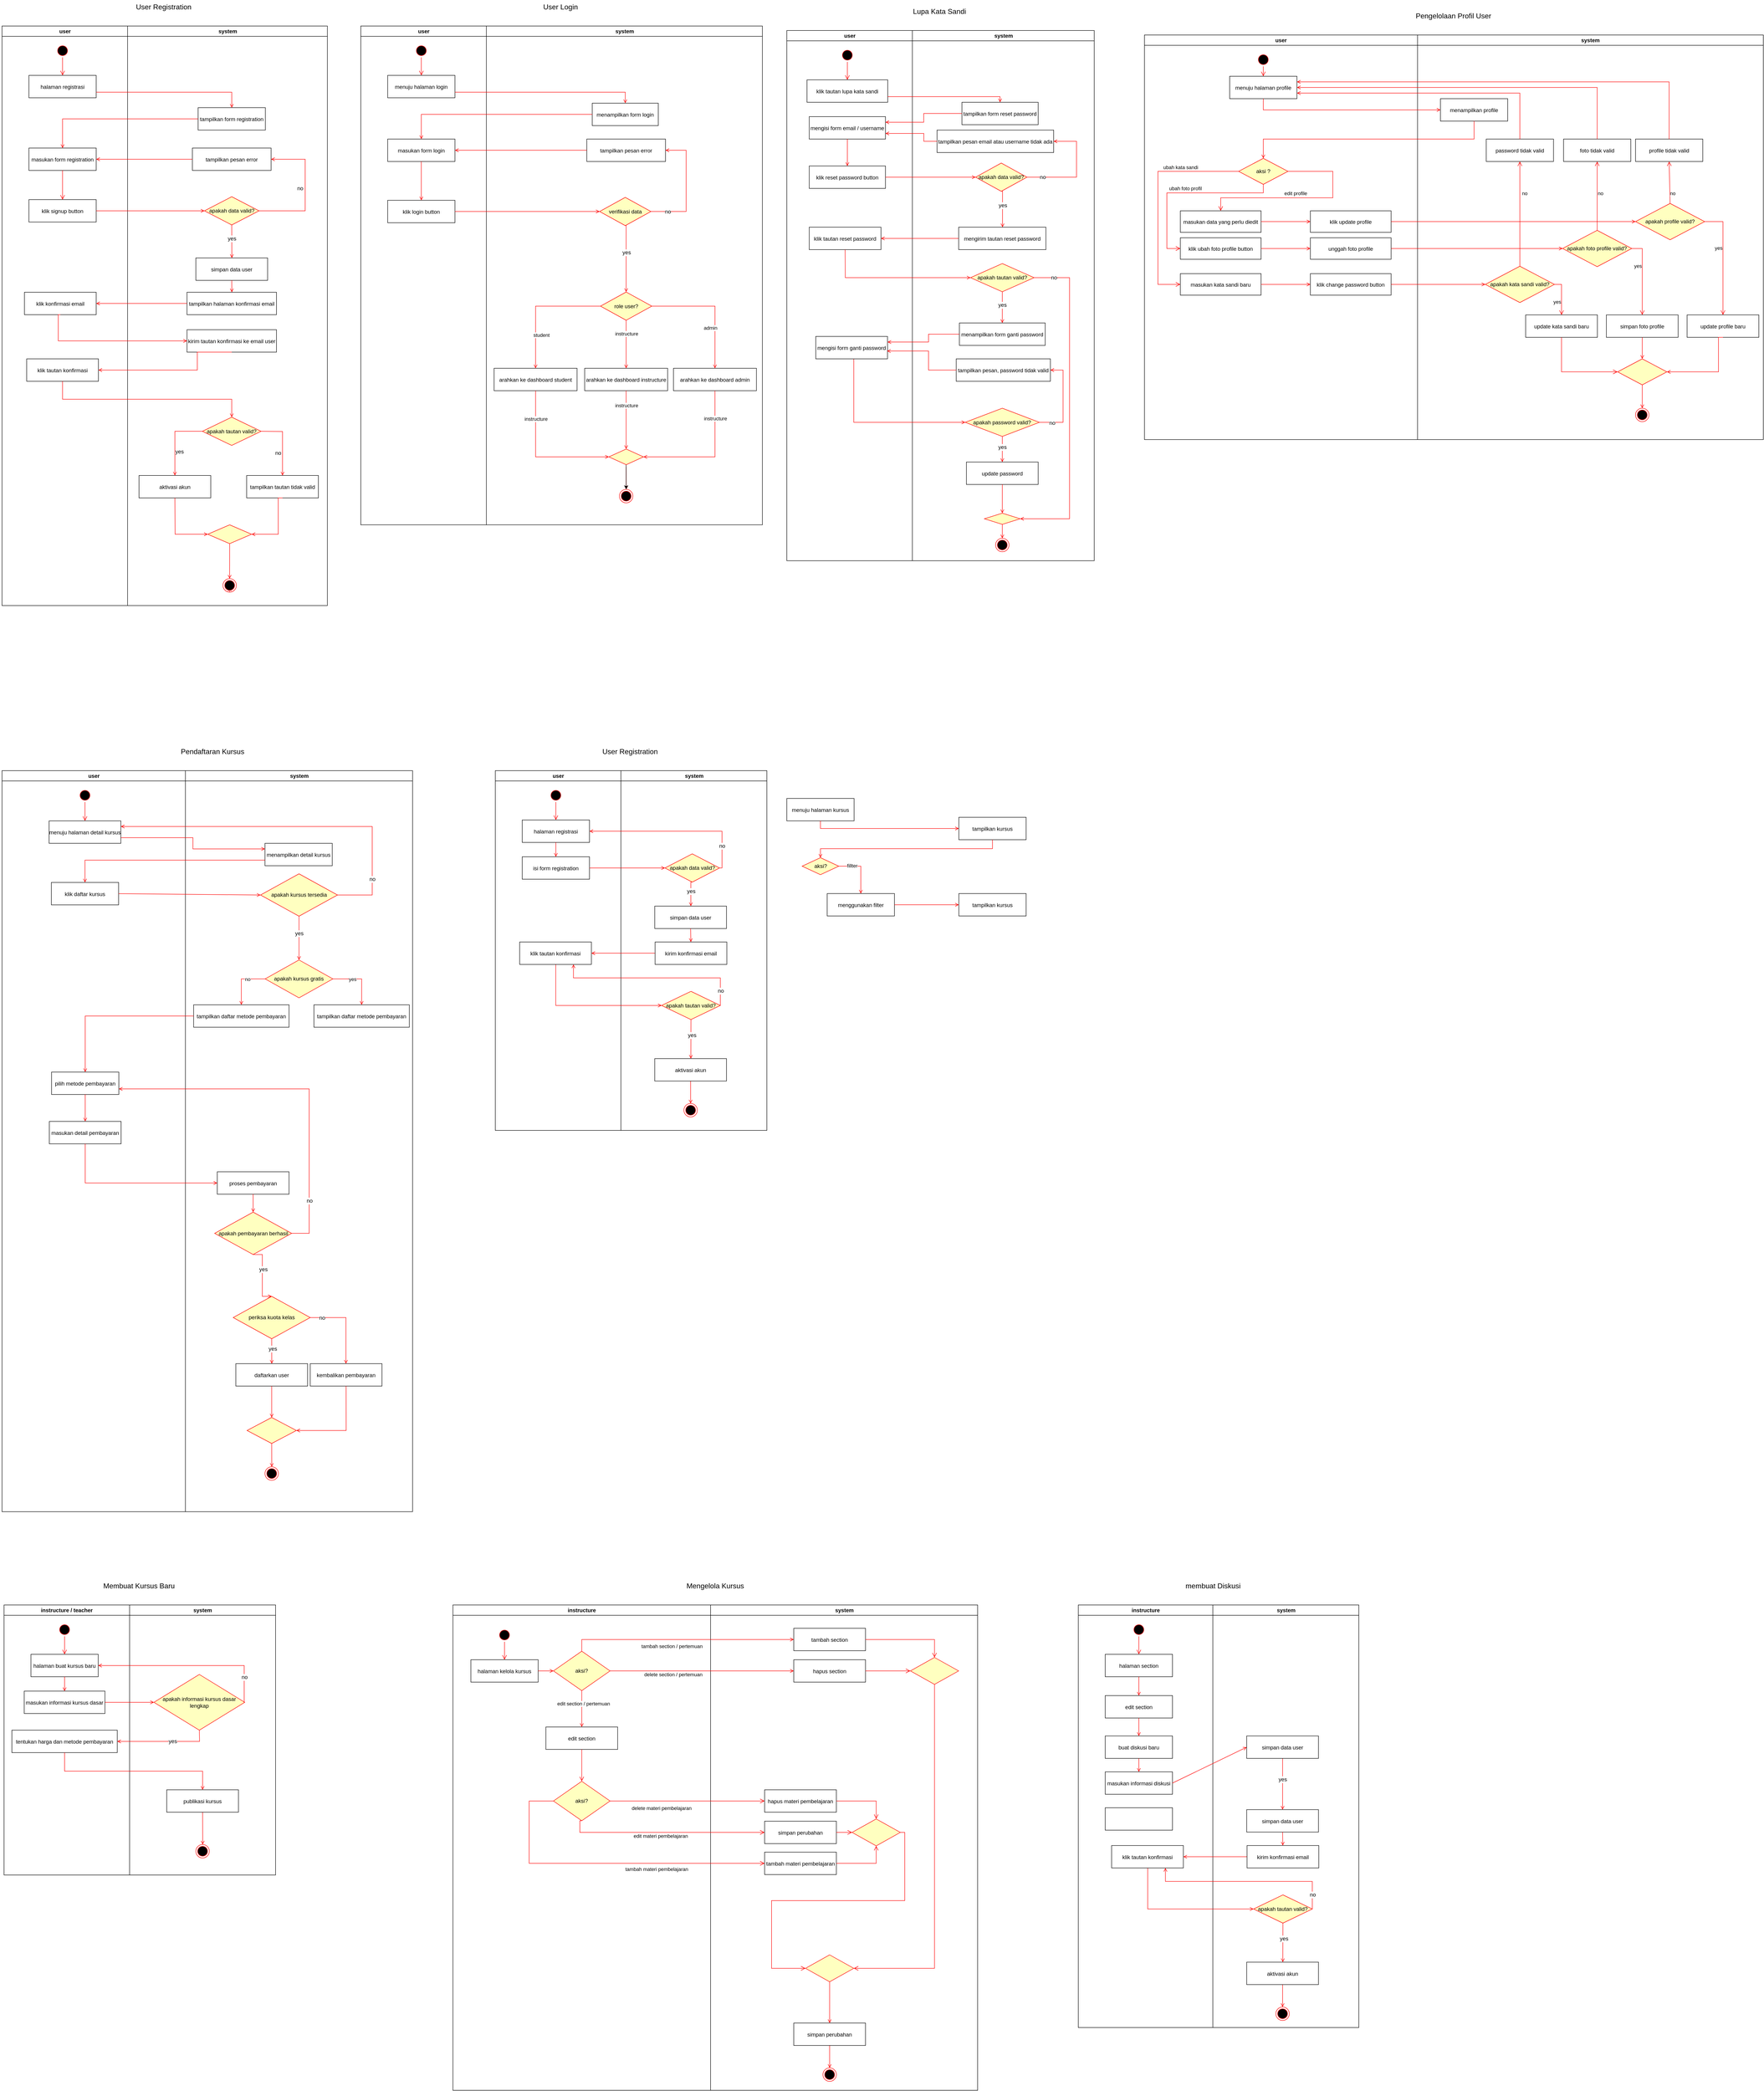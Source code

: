 <mxfile version="24.7.8">
  <diagram name="Page-1" id="e7e014a7-5840-1c2e-5031-d8a46d1fe8dd">
    <mxGraphModel dx="1674" dy="847" grid="1" gridSize="10" guides="1" tooltips="1" connect="1" arrows="1" fold="1" page="1" pageScale="1" pageWidth="1169" pageHeight="826" background="none" math="0" shadow="0">
      <root>
        <mxCell id="0" />
        <mxCell id="1" parent="0" />
        <mxCell id="2" value="user" style="swimlane;whiteSpace=wrap;movable=0;resizable=0;rotatable=0;deletable=0;editable=0;locked=1;connectable=0;" parent="1" vertex="1">
          <mxGeometry x="164.5" y="128" width="280" height="1292" as="geometry" />
        </mxCell>
        <mxCell id="5" value="" style="ellipse;shape=startState;fillColor=#000000;strokeColor=#ff0000;movable=0;resizable=0;rotatable=0;deletable=0;editable=0;locked=1;connectable=0;" parent="2" vertex="1">
          <mxGeometry x="120" y="40" width="30" height="30" as="geometry" />
        </mxCell>
        <mxCell id="6" value="" style="edgeStyle=elbowEdgeStyle;elbow=horizontal;verticalAlign=bottom;endArrow=open;endSize=8;strokeColor=#FF0000;endFill=1;rounded=0;movable=0;resizable=0;rotatable=0;deletable=0;editable=0;locked=1;connectable=0;" parent="2" source="5" target="7" edge="1">
          <mxGeometry x="100" y="40" as="geometry">
            <mxPoint x="115" y="110" as="targetPoint" />
          </mxGeometry>
        </mxCell>
        <mxCell id="7" value="halaman registrasi" style="movable=0;resizable=0;rotatable=0;deletable=0;editable=0;locked=1;connectable=0;" parent="2" vertex="1">
          <mxGeometry x="60" y="110" width="150" height="50" as="geometry" />
        </mxCell>
        <mxCell id="8" value="masukan form registration" style="movable=0;resizable=0;rotatable=0;deletable=0;editable=0;locked=1;connectable=0;" parent="2" vertex="1">
          <mxGeometry x="60" y="272" width="150" height="50" as="geometry" />
        </mxCell>
        <mxCell id="YrNV234WTEu4s2YdwTiY-110" value="klik signup button" style="movable=0;resizable=0;rotatable=0;deletable=0;editable=0;locked=1;connectable=0;" vertex="1" parent="2">
          <mxGeometry x="60" y="387" width="150" height="50" as="geometry" />
        </mxCell>
        <mxCell id="YrNV234WTEu4s2YdwTiY-111" value="" style="edgeStyle=elbowEdgeStyle;elbow=horizontal;verticalAlign=bottom;endArrow=open;endSize=8;strokeColor=#FF0000;endFill=1;rounded=0;exitX=0.5;exitY=1;exitDx=0;exitDy=0;entryX=0.5;entryY=0;entryDx=0;entryDy=0;movable=0;resizable=0;rotatable=0;deletable=0;editable=0;locked=1;connectable=0;" edge="1" parent="2" source="8" target="YrNV234WTEu4s2YdwTiY-110">
          <mxGeometry x="-64.5" y="-88" as="geometry">
            <mxPoint x="146" y="120" as="targetPoint" />
            <mxPoint x="145" y="80" as="sourcePoint" />
          </mxGeometry>
        </mxCell>
        <mxCell id="YrNV234WTEu4s2YdwTiY-98" value="klik konfirmasi email" style="movable=0;resizable=0;rotatable=0;deletable=0;editable=0;locked=1;connectable=0;" vertex="1" parent="2">
          <mxGeometry x="50" y="593.5" width="160" height="50" as="geometry" />
        </mxCell>
        <mxCell id="HRK5GdI_0ne3H7yPrhea-61" value="klik tautan konfirmasi" style="movable=0;resizable=0;rotatable=0;deletable=0;editable=0;locked=1;connectable=0;" parent="2" vertex="1">
          <mxGeometry x="55" y="742" width="160" height="50" as="geometry" />
        </mxCell>
        <mxCell id="3" value="system" style="swimlane;whiteSpace=wrap;movable=0;resizable=0;rotatable=0;deletable=0;editable=0;locked=1;connectable=0;" parent="1" vertex="1">
          <mxGeometry x="444.5" y="128" width="445.5" height="1292" as="geometry" />
        </mxCell>
        <mxCell id="24" value="" style="endArrow=open;strokeColor=#FF0000;endFill=1;rounded=0" parent="3" edge="1">
          <mxGeometry relative="1" as="geometry">
            <mxPoint x="130" y="245" as="sourcePoint" />
          </mxGeometry>
        </mxCell>
        <mxCell id="26" value="" style="edgeStyle=elbowEdgeStyle;elbow=horizontal;verticalAlign=bottom;endArrow=open;endSize=8;strokeColor=#FF0000;endFill=1;rounded=0" parent="3" edge="1">
          <mxGeometry x="130" y="90" as="geometry">
            <mxPoint x="130" y="135" as="targetPoint" />
          </mxGeometry>
        </mxCell>
        <mxCell id="YrNV234WTEu4s2YdwTiY-94" value="tampilkan form registration" style="movable=0;resizable=0;rotatable=0;deletable=0;editable=0;locked=1;connectable=0;" vertex="1" parent="3">
          <mxGeometry x="157.25" y="182" width="150" height="50" as="geometry" />
        </mxCell>
        <mxCell id="HRK5GdI_0ne3H7yPrhea-56" value="apakah data valid?" style="rhombus;whiteSpace=wrap;html=1;fontColor=#000000;fillColor=#ffffc0;strokeColor=#ff0000;movable=0;resizable=0;rotatable=0;deletable=0;editable=0;locked=1;connectable=0;" parent="3" vertex="1">
          <mxGeometry x="171.38" y="380.5" width="121.75" height="63" as="geometry" />
        </mxCell>
        <mxCell id="HRK5GdI_0ne3H7yPrhea-64" value="" style="edgeStyle=elbowEdgeStyle;elbow=horizontal;strokeColor=#FF0000;endArrow=open;endFill=1;rounded=0;entryX=0.5;entryY=0;entryDx=0;entryDy=0;exitX=0.5;exitY=1;exitDx=0;exitDy=0;movable=0;resizable=0;rotatable=0;deletable=0;editable=0;locked=1;connectable=0;" parent="3" source="HRK5GdI_0ne3H7yPrhea-56" target="HRK5GdI_0ne3H7yPrhea-63" edge="1">
          <mxGeometry width="100" height="100" relative="1" as="geometry">
            <mxPoint x="232.25" y="413.5" as="sourcePoint" />
            <mxPoint x="392.75" y="343.5" as="targetPoint" />
            <Array as="points" />
          </mxGeometry>
        </mxCell>
        <mxCell id="HRK5GdI_0ne3H7yPrhea-65" value="yes" style="edgeLabel;html=1;align=center;verticalAlign=middle;resizable=0;points=[];fontSize=12;movable=0;rotatable=0;deletable=0;editable=0;locked=1;connectable=0;" parent="HRK5GdI_0ne3H7yPrhea-64" vertex="1" connectable="0">
          <mxGeometry x="-0.176" relative="1" as="geometry">
            <mxPoint as="offset" />
          </mxGeometry>
        </mxCell>
        <mxCell id="HRK5GdI_0ne3H7yPrhea-63" value="simpan data user" style="movable=0;resizable=0;rotatable=0;deletable=0;editable=0;locked=1;connectable=0;" parent="3" vertex="1">
          <mxGeometry x="152.25" y="517" width="160" height="50" as="geometry" />
        </mxCell>
        <mxCell id="HRK5GdI_0ne3H7yPrhea-127" value="kirim tautan konfirmasi ke email user" style="movable=0;resizable=0;rotatable=0;deletable=0;editable=0;locked=1;connectable=0;" parent="3" vertex="1">
          <mxGeometry x="132.5" y="677" width="199.5" height="50" as="geometry" />
        </mxCell>
        <mxCell id="HRK5GdI_0ne3H7yPrhea-128" value="" style="edgeStyle=elbowEdgeStyle;elbow=horizontal;strokeColor=#FF0000;endArrow=open;endFill=1;rounded=0;entryX=0.5;entryY=0;entryDx=0;entryDy=0;exitX=0.5;exitY=1;exitDx=0;exitDy=0;movable=0;resizable=0;rotatable=0;deletable=0;editable=0;locked=1;connectable=0;" parent="3" source="HRK5GdI_0ne3H7yPrhea-63" target="YrNV234WTEu4s2YdwTiY-97" edge="1">
          <mxGeometry width="100" height="100" relative="1" as="geometry">
            <mxPoint x="476.75" y="530.5" as="sourcePoint" />
            <mxPoint x="292.75" y="473.5" as="targetPoint" />
            <Array as="points" />
          </mxGeometry>
        </mxCell>
        <mxCell id="YrNV234WTEu4s2YdwTiY-97" value="tampilkan halaman konfirmasi email" style="movable=0;resizable=0;rotatable=0;deletable=0;editable=0;locked=1;connectable=0;" vertex="1" parent="3">
          <mxGeometry x="132.51" y="593.5" width="199.5" height="50" as="geometry" />
        </mxCell>
        <mxCell id="HRK5GdI_0ne3H7yPrhea-67" value="aktivasi akun" style="movable=0;resizable=0;rotatable=0;deletable=0;editable=0;locked=1;connectable=0;" parent="3" vertex="1">
          <mxGeometry x="25.5" y="1002" width="160" height="50" as="geometry" />
        </mxCell>
        <mxCell id="YrNV234WTEu4s2YdwTiY-101" value="tampilkan tautan tidak valid" style="movable=0;resizable=0;rotatable=0;deletable=0;editable=0;locked=1;connectable=0;" vertex="1" parent="3">
          <mxGeometry x="265.5" y="1002" width="160" height="50" as="geometry" />
        </mxCell>
        <mxCell id="YrNV234WTEu4s2YdwTiY-102" value="" style="rhombus;whiteSpace=wrap;html=1;fontColor=#000000;fillColor=#ffffc0;strokeColor=#ff0000;movable=0;resizable=0;rotatable=0;deletable=0;editable=0;locked=1;connectable=0;" vertex="1" parent="3">
          <mxGeometry x="178.7" y="1112" width="97.87" height="42" as="geometry" />
        </mxCell>
        <mxCell id="HRK5GdI_0ne3H7yPrhea-68" value="" style="edgeStyle=elbowEdgeStyle;elbow=horizontal;strokeColor=#FF0000;endArrow=open;endFill=1;rounded=0;exitX=0.5;exitY=1;exitDx=0;exitDy=0;entryX=0.5;entryY=0;entryDx=0;entryDy=0;movable=0;resizable=0;rotatable=0;deletable=0;editable=0;locked=1;connectable=0;" parent="3" source="38" edge="1">
          <mxGeometry width="100" height="100" relative="1" as="geometry">
            <mxPoint x="522.75" y="923.5" as="sourcePoint" />
            <mxPoint x="227.63" y="1252" as="targetPoint" />
            <Array as="points" />
          </mxGeometry>
        </mxCell>
        <mxCell id="YrNV234WTEu4s2YdwTiY-104" value="" style="edgeStyle=elbowEdgeStyle;elbow=horizontal;strokeColor=#FF0000;endArrow=open;endFill=1;rounded=0;exitX=0.5;exitY=1;exitDx=0;exitDy=0;entryX=1;entryY=0.5;entryDx=0;entryDy=0;movable=0;resizable=0;rotatable=0;deletable=0;editable=0;locked=1;connectable=0;" edge="1" parent="3" source="YrNV234WTEu4s2YdwTiY-101" target="YrNV234WTEu4s2YdwTiY-102">
          <mxGeometry width="100" height="100" relative="1" as="geometry">
            <mxPoint x="261" y="1191" as="sourcePoint" />
            <mxPoint x="261" y="1262" as="targetPoint" />
            <Array as="points">
              <mxPoint x="336" y="1102" />
            </Array>
          </mxGeometry>
        </mxCell>
        <mxCell id="YrNV234WTEu4s2YdwTiY-103" value="" style="edgeStyle=elbowEdgeStyle;elbow=horizontal;strokeColor=#FF0000;endArrow=open;endFill=1;rounded=0;exitX=0.5;exitY=1;exitDx=0;exitDy=0;entryX=0;entryY=0.5;entryDx=0;entryDy=0;movable=0;resizable=0;rotatable=0;deletable=0;editable=0;locked=1;connectable=0;" edge="1" parent="3" source="HRK5GdI_0ne3H7yPrhea-67" target="YrNV234WTEu4s2YdwTiY-102">
          <mxGeometry width="100" height="100" relative="1" as="geometry">
            <mxPoint x="251" y="1181" as="sourcePoint" />
            <mxPoint x="251" y="1252" as="targetPoint" />
            <Array as="points">
              <mxPoint x="106" y="1092" />
            </Array>
          </mxGeometry>
        </mxCell>
        <mxCell id="HRK5GdI_0ne3H7yPrhea-171" value="apakah tautan valid?" style="rhombus;whiteSpace=wrap;html=1;fontColor=#000000;fillColor=#ffffc0;strokeColor=#ff0000;movable=0;resizable=0;rotatable=0;deletable=0;editable=0;locked=1;connectable=0;" parent="3" vertex="1">
          <mxGeometry x="166.75" y="872" width="131" height="63" as="geometry" />
        </mxCell>
        <mxCell id="HRK5GdI_0ne3H7yPrhea-173" value="" style="edgeStyle=elbowEdgeStyle;strokeColor=#FF0000;endArrow=open;endFill=1;rounded=0;exitX=1;exitY=0.5;exitDx=0;exitDy=0;elbow=vertical;entryX=0.5;entryY=0;entryDx=0;entryDy=0;movable=0;resizable=0;rotatable=0;deletable=0;editable=0;locked=1;connectable=0;" parent="3" source="HRK5GdI_0ne3H7yPrhea-171" target="YrNV234WTEu4s2YdwTiY-101" edge="1">
          <mxGeometry width="100" height="100" relative="1" as="geometry">
            <mxPoint x="292.25" y="708.5" as="sourcePoint" />
            <mxPoint x="351" y="1062" as="targetPoint" />
            <Array as="points">
              <mxPoint x="321" y="904" />
            </Array>
          </mxGeometry>
        </mxCell>
        <mxCell id="HRK5GdI_0ne3H7yPrhea-174" value="no" style="edgeLabel;html=1;align=center;verticalAlign=middle;resizable=0;points=[];fontSize=12;movable=0;rotatable=0;deletable=0;editable=0;locked=1;connectable=0;" parent="HRK5GdI_0ne3H7yPrhea-173" vertex="1" connectable="0">
          <mxGeometry x="-0.716" relative="1" as="geometry">
            <mxPoint x="17" y="48" as="offset" />
          </mxGeometry>
        </mxCell>
        <mxCell id="HRK5GdI_0ne3H7yPrhea-172" value="" style="edgeStyle=elbowEdgeStyle;elbow=horizontal;strokeColor=#FF0000;endArrow=open;endFill=1;rounded=0;exitX=0;exitY=0.5;exitDx=0;exitDy=0;entryX=0.5;entryY=0;entryDx=0;entryDy=0;movable=0;resizable=0;rotatable=0;deletable=0;editable=0;locked=1;connectable=0;" parent="3" source="HRK5GdI_0ne3H7yPrhea-171" target="HRK5GdI_0ne3H7yPrhea-67" edge="1">
          <mxGeometry width="100" height="100" relative="1" as="geometry">
            <mxPoint x="278.25" y="856.5" as="sourcePoint" />
            <mxPoint x="278.25" y="914.5" as="targetPoint" />
            <Array as="points">
              <mxPoint x="105.5" y="962" />
            </Array>
          </mxGeometry>
        </mxCell>
        <mxCell id="HRK5GdI_0ne3H7yPrhea-176" value="yes" style="edgeLabel;html=1;align=center;verticalAlign=middle;resizable=0;points=[];fontSize=12;movable=0;rotatable=0;deletable=0;editable=0;locked=1;connectable=0;" parent="HRK5GdI_0ne3H7yPrhea-172" vertex="1" connectable="0">
          <mxGeometry x="-0.215" y="2" relative="1" as="geometry">
            <mxPoint x="8" y="44" as="offset" />
          </mxGeometry>
        </mxCell>
        <mxCell id="YrNV234WTEu4s2YdwTiY-112" value="" style="edgeStyle=elbowEdgeStyle;elbow=horizontal;strokeColor=#FF0000;endArrow=open;endFill=1;rounded=0;exitX=0.5;exitY=1;exitDx=0;exitDy=0;entryX=0.5;entryY=0;entryDx=0;entryDy=0;movable=0;resizable=0;rotatable=0;deletable=0;editable=0;locked=1;connectable=0;" edge="1" parent="3" source="YrNV234WTEu4s2YdwTiY-102" target="38">
          <mxGeometry width="100" height="100" relative="1" as="geometry">
            <mxPoint x="672.5" y="1282" as="sourcePoint" />
            <mxPoint x="275.5" y="1222" as="targetPoint" />
            <Array as="points" />
          </mxGeometry>
        </mxCell>
        <mxCell id="38" value="" style="ellipse;shape=endState;fillColor=#000000;strokeColor=#ff0000;movable=0;resizable=0;rotatable=0;deletable=0;editable=0;locked=1;connectable=0;" parent="3" vertex="1">
          <mxGeometry x="212.63" y="1232" width="30" height="30" as="geometry" />
        </mxCell>
        <mxCell id="YrNV234WTEu4s2YdwTiY-115" value="tampilkan pesan error" style="movable=0;resizable=0;rotatable=0;deletable=0;editable=0;locked=1;connectable=0;" vertex="1" parent="3">
          <mxGeometry x="144.5" y="272" width="175.5" height="50" as="geometry" />
        </mxCell>
        <mxCell id="12" value="" style="edgeStyle=elbowEdgeStyle;elbow=horizontal;strokeColor=#FF0000;endArrow=open;endFill=1;rounded=0;exitX=1;exitY=0.5;exitDx=0;exitDy=0;entryX=1;entryY=0.5;entryDx=0;entryDy=0;movable=0;resizable=0;rotatable=0;deletable=0;editable=0;locked=1;connectable=0;" parent="3" source="HRK5GdI_0ne3H7yPrhea-56" target="YrNV234WTEu4s2YdwTiY-115" edge="1">
          <mxGeometry width="100" height="100" relative="1" as="geometry">
            <mxPoint x="175.5" y="197" as="sourcePoint" />
            <mxPoint x="245.5" y="347" as="targetPoint" />
            <Array as="points">
              <mxPoint x="396" y="362" />
            </Array>
          </mxGeometry>
        </mxCell>
        <mxCell id="HRK5GdI_0ne3H7yPrhea-59" value="no" style="edgeLabel;html=1;align=center;verticalAlign=middle;resizable=0;points=[];fontSize=12;movable=0;rotatable=0;deletable=0;editable=0;locked=1;connectable=0;" parent="12" vertex="1" connectable="0">
          <mxGeometry x="-0.716" relative="1" as="geometry">
            <mxPoint x="50" y="-50" as="offset" />
          </mxGeometry>
        </mxCell>
        <mxCell id="HRK5GdI_0ne3H7yPrhea-41" value="User Registration" style="text;html=1;align=center;verticalAlign=middle;whiteSpace=wrap;rounded=0;fontSize=16;movable=0;resizable=0;rotatable=0;deletable=0;editable=0;locked=1;connectable=0;" parent="1" vertex="1">
          <mxGeometry x="160" y="70" width="730" height="30" as="geometry" />
        </mxCell>
        <mxCell id="HRK5GdI_0ne3H7yPrhea-79" value="user" style="swimlane;whiteSpace=wrap;movable=0;resizable=0;rotatable=0;deletable=0;editable=0;locked=1;connectable=0;" parent="1" vertex="1">
          <mxGeometry x="964.5" y="128" width="280" height="1112" as="geometry" />
        </mxCell>
        <mxCell id="HRK5GdI_0ne3H7yPrhea-80" value="" style="ellipse;shape=startState;fillColor=#000000;strokeColor=#ff0000;movable=0;resizable=0;rotatable=0;deletable=0;editable=0;locked=1;connectable=0;" parent="HRK5GdI_0ne3H7yPrhea-79" vertex="1">
          <mxGeometry x="120" y="40" width="30" height="30" as="geometry" />
        </mxCell>
        <mxCell id="HRK5GdI_0ne3H7yPrhea-81" value="" style="edgeStyle=elbowEdgeStyle;elbow=horizontal;verticalAlign=bottom;endArrow=open;endSize=8;strokeColor=#FF0000;endFill=1;rounded=0;movable=0;resizable=0;rotatable=0;deletable=0;editable=0;locked=1;connectable=0;" parent="HRK5GdI_0ne3H7yPrhea-79" source="HRK5GdI_0ne3H7yPrhea-80" target="HRK5GdI_0ne3H7yPrhea-82" edge="1">
          <mxGeometry x="100" y="40" as="geometry">
            <mxPoint x="115" y="110" as="targetPoint" />
          </mxGeometry>
        </mxCell>
        <mxCell id="HRK5GdI_0ne3H7yPrhea-82" value="menuju halaman login" style="movable=0;resizable=0;rotatable=0;deletable=0;editable=0;locked=1;connectable=0;" parent="HRK5GdI_0ne3H7yPrhea-79" vertex="1">
          <mxGeometry x="60" y="110" width="150" height="50" as="geometry" />
        </mxCell>
        <mxCell id="HRK5GdI_0ne3H7yPrhea-83" value="masukan form login" style="movable=0;resizable=0;rotatable=0;deletable=0;editable=0;locked=1;connectable=0;" parent="HRK5GdI_0ne3H7yPrhea-79" vertex="1">
          <mxGeometry x="60" y="252" width="150" height="50" as="geometry" />
        </mxCell>
        <mxCell id="YrNV234WTEu4s2YdwTiY-120" value="klik login button" style="movable=0;resizable=0;rotatable=0;deletable=0;editable=0;locked=1;connectable=0;" vertex="1" parent="HRK5GdI_0ne3H7yPrhea-79">
          <mxGeometry x="60" y="388.5" width="150" height="50" as="geometry" />
        </mxCell>
        <mxCell id="YrNV234WTEu4s2YdwTiY-131" value="" style="endArrow=open;strokeColor=#FF0000;endFill=1;rounded=0;entryX=0.5;entryY=0;entryDx=0;entryDy=0;movable=0;resizable=0;rotatable=0;deletable=0;editable=0;locked=1;connectable=0;exitX=0.5;exitY=1;exitDx=0;exitDy=0;" edge="1" parent="HRK5GdI_0ne3H7yPrhea-79" source="HRK5GdI_0ne3H7yPrhea-83" target="YrNV234WTEu4s2YdwTiY-120">
          <mxGeometry relative="1" as="geometry">
            <mxPoint x="526.5" y="207" as="sourcePoint" />
            <mxPoint x="145.5" y="262" as="targetPoint" />
          </mxGeometry>
        </mxCell>
        <mxCell id="HRK5GdI_0ne3H7yPrhea-87" value="system" style="swimlane;whiteSpace=wrap;movable=0;resizable=0;rotatable=0;deletable=0;editable=0;locked=1;connectable=0;" parent="1" vertex="1">
          <mxGeometry x="1244.5" y="128" width="615.5" height="1112" as="geometry" />
        </mxCell>
        <mxCell id="HRK5GdI_0ne3H7yPrhea-88" value="" style="endArrow=open;strokeColor=#FF0000;endFill=1;rounded=0" parent="HRK5GdI_0ne3H7yPrhea-87" edge="1">
          <mxGeometry relative="1" as="geometry">
            <mxPoint x="130" y="245" as="sourcePoint" />
          </mxGeometry>
        </mxCell>
        <mxCell id="HRK5GdI_0ne3H7yPrhea-89" value="" style="edgeStyle=elbowEdgeStyle;elbow=horizontal;verticalAlign=bottom;endArrow=open;endSize=8;strokeColor=#FF0000;endFill=1;rounded=0" parent="HRK5GdI_0ne3H7yPrhea-87" edge="1">
          <mxGeometry x="130" y="90" as="geometry">
            <mxPoint x="130" y="135" as="targetPoint" />
          </mxGeometry>
        </mxCell>
        <mxCell id="HRK5GdI_0ne3H7yPrhea-90" value="" style="ellipse;shape=endState;fillColor=#000000;strokeColor=#ff0000;movable=0;resizable=0;rotatable=0;deletable=0;editable=0;locked=1;connectable=0;" parent="HRK5GdI_0ne3H7yPrhea-87" vertex="1">
          <mxGeometry x="296.76" y="1033" width="30" height="30" as="geometry" />
        </mxCell>
        <mxCell id="HRK5GdI_0ne3H7yPrhea-91" value="verifikasi data" style="rhombus;whiteSpace=wrap;html=1;fontColor=#000000;fillColor=#ffffc0;strokeColor=#ff0000;movable=0;resizable=0;rotatable=0;deletable=0;editable=0;locked=1;connectable=0;" parent="HRK5GdI_0ne3H7yPrhea-87" vertex="1">
          <mxGeometry x="252.51" y="382" width="114.5" height="63" as="geometry" />
        </mxCell>
        <mxCell id="HRK5GdI_0ne3H7yPrhea-93" value="" style="edgeStyle=elbowEdgeStyle;elbow=horizontal;strokeColor=#FF0000;endArrow=open;endFill=1;rounded=0;exitX=0.5;exitY=1;exitDx=0;exitDy=0;entryX=0.5;entryY=0;entryDx=0;entryDy=0;movable=0;resizable=0;rotatable=0;deletable=0;editable=0;locked=1;connectable=0;" parent="HRK5GdI_0ne3H7yPrhea-87" source="HRK5GdI_0ne3H7yPrhea-91" target="YrNV234WTEu4s2YdwTiY-38" edge="1">
          <mxGeometry width="100" height="100" relative="1" as="geometry">
            <mxPoint x="591.76" y="453" as="sourcePoint" />
            <mxPoint x="317.26" y="643" as="targetPoint" />
            <Array as="points">
              <mxPoint x="311.76" y="543" />
            </Array>
          </mxGeometry>
        </mxCell>
        <mxCell id="HRK5GdI_0ne3H7yPrhea-94" value="yes" style="edgeLabel;html=1;align=center;verticalAlign=middle;resizable=0;points=[];fontSize=12;movable=0;rotatable=0;deletable=0;editable=0;locked=1;connectable=0;" parent="HRK5GdI_0ne3H7yPrhea-93" vertex="1" connectable="0">
          <mxGeometry x="-0.176" relative="1" as="geometry">
            <mxPoint as="offset" />
          </mxGeometry>
        </mxCell>
        <mxCell id="HRK5GdI_0ne3H7yPrhea-103" value="" style="edgeStyle=elbowEdgeStyle;elbow=horizontal;strokeColor=#FF0000;endArrow=open;endFill=1;rounded=0;entryX=0.5;entryY=0;entryDx=0;entryDy=0;exitX=0.5;exitY=1;exitDx=0;exitDy=0;movable=0;resizable=0;rotatable=0;deletable=0;editable=0;locked=1;connectable=0;" parent="HRK5GdI_0ne3H7yPrhea-87" target="HRK5GdI_0ne3H7yPrhea-90" edge="1">
          <mxGeometry width="100" height="100" relative="1" as="geometry">
            <mxPoint x="311.76" y="983" as="sourcePoint" />
            <mxPoint x="311.76" y="1033" as="targetPoint" />
            <Array as="points" />
          </mxGeometry>
        </mxCell>
        <mxCell id="YrNV234WTEu4s2YdwTiY-38" value="role user?" style="rhombus;whiteSpace=wrap;html=1;fontColor=#000000;fillColor=#ffffc0;strokeColor=#ff0000;movable=0;resizable=0;rotatable=0;deletable=0;editable=0;locked=1;connectable=0;" vertex="1" parent="HRK5GdI_0ne3H7yPrhea-87">
          <mxGeometry x="254.51" y="593" width="114.5" height="63" as="geometry" />
        </mxCell>
        <mxCell id="YrNV234WTEu4s2YdwTiY-45" value="arahkan ke dashboard student" style="movable=0;resizable=0;rotatable=0;deletable=0;editable=0;locked=1;connectable=0;" vertex="1" parent="HRK5GdI_0ne3H7yPrhea-87">
          <mxGeometry x="17.26" y="763" width="185" height="50" as="geometry" />
        </mxCell>
        <mxCell id="YrNV234WTEu4s2YdwTiY-47" value="arahkan ke dashboard admin" style="movable=0;resizable=0;rotatable=0;deletable=0;editable=0;locked=1;connectable=0;" vertex="1" parent="HRK5GdI_0ne3H7yPrhea-87">
          <mxGeometry x="417.26" y="763" width="185" height="50" as="geometry" />
        </mxCell>
        <mxCell id="YrNV234WTEu4s2YdwTiY-46" value="arahkan ke dashboard instructure" style="movable=0;resizable=0;rotatable=0;deletable=0;editable=0;locked=1;connectable=0;" vertex="1" parent="HRK5GdI_0ne3H7yPrhea-87">
          <mxGeometry x="219.26" y="763" width="185" height="50" as="geometry" />
        </mxCell>
        <mxCell id="YrNV234WTEu4s2YdwTiY-41" value="" style="endArrow=open;strokeColor=#FF0000;endFill=1;rounded=0;exitX=0;exitY=0.5;exitDx=0;exitDy=0;edgeStyle=orthogonalEdgeStyle;entryX=0.5;entryY=0;entryDx=0;entryDy=0;movable=0;resizable=0;rotatable=0;deletable=0;editable=0;locked=1;connectable=0;" edge="1" parent="HRK5GdI_0ne3H7yPrhea-87" source="YrNV234WTEu4s2YdwTiY-38" target="YrNV234WTEu4s2YdwTiY-45">
          <mxGeometry relative="1" as="geometry">
            <mxPoint x="379.26" y="635" as="sourcePoint" />
            <mxPoint x="127.26" y="763" as="targetPoint" />
          </mxGeometry>
        </mxCell>
        <mxCell id="YrNV234WTEu4s2YdwTiY-44" value="student" style="edgeLabel;html=1;align=center;verticalAlign=middle;resizable=0;points=[];movable=0;rotatable=0;deletable=0;editable=0;locked=1;connectable=0;" vertex="1" connectable="0" parent="YrNV234WTEu4s2YdwTiY-41">
          <mxGeometry x="-0.065" relative="1" as="geometry">
            <mxPoint y="64" as="offset" />
          </mxGeometry>
        </mxCell>
        <mxCell id="YrNV234WTEu4s2YdwTiY-39" value="" style="endArrow=open;strokeColor=#FF0000;endFill=1;rounded=0;exitX=0.5;exitY=1;exitDx=0;exitDy=0;entryX=0.5;entryY=0;entryDx=0;entryDy=0;movable=0;resizable=0;rotatable=0;deletable=0;editable=0;locked=1;connectable=0;" edge="1" parent="HRK5GdI_0ne3H7yPrhea-87" source="YrNV234WTEu4s2YdwTiY-38" target="YrNV234WTEu4s2YdwTiY-46">
          <mxGeometry relative="1" as="geometry">
            <mxPoint x="72.26" y="488" as="sourcePoint" />
            <mxPoint x="312.26" y="773" as="targetPoint" />
            <Array as="points" />
          </mxGeometry>
        </mxCell>
        <mxCell id="YrNV234WTEu4s2YdwTiY-43" value="instructure" style="edgeLabel;html=1;align=center;verticalAlign=middle;resizable=0;points=[];movable=0;rotatable=0;deletable=0;editable=0;locked=1;connectable=0;" vertex="1" connectable="0" parent="YrNV234WTEu4s2YdwTiY-39">
          <mxGeometry x="-0.675" y="-1" relative="1" as="geometry">
            <mxPoint x="1" y="12" as="offset" />
          </mxGeometry>
        </mxCell>
        <mxCell id="YrNV234WTEu4s2YdwTiY-40" value="" style="endArrow=open;strokeColor=#FF0000;endFill=1;rounded=0;exitX=1;exitY=0.5;exitDx=0;exitDy=0;edgeStyle=orthogonalEdgeStyle;entryX=0.5;entryY=0;entryDx=0;entryDy=0;movable=0;resizable=0;rotatable=0;deletable=0;editable=0;locked=1;connectable=0;" edge="1" parent="HRK5GdI_0ne3H7yPrhea-87" source="YrNV234WTEu4s2YdwTiY-38" target="YrNV234WTEu4s2YdwTiY-47">
          <mxGeometry relative="1" as="geometry">
            <mxPoint x="322.26" y="666" as="sourcePoint" />
            <mxPoint x="467.26" y="773" as="targetPoint" />
          </mxGeometry>
        </mxCell>
        <mxCell id="YrNV234WTEu4s2YdwTiY-42" value="admin" style="edgeLabel;html=1;align=center;verticalAlign=middle;resizable=0;points=[];movable=0;rotatable=0;deletable=0;editable=0;locked=1;connectable=0;" vertex="1" connectable="0" parent="YrNV234WTEu4s2YdwTiY-40">
          <mxGeometry x="-0.068" y="-1" relative="1" as="geometry">
            <mxPoint y="47" as="offset" />
          </mxGeometry>
        </mxCell>
        <mxCell id="YrNV234WTEu4s2YdwTiY-49" value="" style="edgeStyle=orthogonalEdgeStyle;rounded=0;orthogonalLoop=1;jettySize=auto;html=1;exitX=0.5;exitY=1;exitDx=0;exitDy=0;movable=0;resizable=0;rotatable=0;deletable=0;editable=0;locked=1;connectable=0;" edge="1" parent="HRK5GdI_0ne3H7yPrhea-87" source="YrNV234WTEu4s2YdwTiY-48" target="HRK5GdI_0ne3H7yPrhea-90">
          <mxGeometry relative="1" as="geometry" />
        </mxCell>
        <mxCell id="YrNV234WTEu4s2YdwTiY-48" value="" style="rhombus;whiteSpace=wrap;html=1;fontColor=#000000;fillColor=#ffffc0;strokeColor=#ff0000;movable=0;resizable=0;rotatable=0;deletable=0;editable=0;locked=1;connectable=0;" vertex="1" parent="HRK5GdI_0ne3H7yPrhea-87">
          <mxGeometry x="273.14" y="943" width="77.25" height="35" as="geometry" />
        </mxCell>
        <mxCell id="YrNV234WTEu4s2YdwTiY-56" value="" style="endArrow=open;strokeColor=#FF0000;endFill=1;rounded=0;exitX=0.5;exitY=1;exitDx=0;exitDy=0;entryX=1;entryY=0.5;entryDx=0;entryDy=0;edgeStyle=orthogonalEdgeStyle;movable=0;resizable=0;rotatable=0;deletable=0;editable=0;locked=1;connectable=0;" edge="1" parent="HRK5GdI_0ne3H7yPrhea-87" source="YrNV234WTEu4s2YdwTiY-47" target="YrNV234WTEu4s2YdwTiY-48">
          <mxGeometry relative="1" as="geometry">
            <mxPoint x="497.26" y="836" as="sourcePoint" />
            <mxPoint x="497.26" y="943" as="targetPoint" />
          </mxGeometry>
        </mxCell>
        <mxCell id="YrNV234WTEu4s2YdwTiY-57" value="instructure" style="edgeLabel;html=1;align=center;verticalAlign=middle;resizable=0;points=[];movable=0;rotatable=0;deletable=0;editable=0;locked=1;connectable=0;" vertex="1" connectable="0" parent="YrNV234WTEu4s2YdwTiY-56">
          <mxGeometry x="-0.675" y="-1" relative="1" as="geometry">
            <mxPoint x="1" y="12" as="offset" />
          </mxGeometry>
        </mxCell>
        <mxCell id="YrNV234WTEu4s2YdwTiY-54" value="" style="endArrow=open;strokeColor=#FF0000;endFill=1;rounded=0;exitX=0.5;exitY=1;exitDx=0;exitDy=0;entryX=0.5;entryY=0;entryDx=0;entryDy=0;movable=0;resizable=0;rotatable=0;deletable=0;editable=0;locked=1;connectable=0;" edge="1" parent="HRK5GdI_0ne3H7yPrhea-87" source="YrNV234WTEu4s2YdwTiY-46" target="YrNV234WTEu4s2YdwTiY-48">
          <mxGeometry relative="1" as="geometry">
            <mxPoint x="311.26" y="823" as="sourcePoint" />
            <mxPoint x="311.26" y="930" as="targetPoint" />
            <Array as="points" />
          </mxGeometry>
        </mxCell>
        <mxCell id="YrNV234WTEu4s2YdwTiY-55" value="instructure" style="edgeLabel;html=1;align=center;verticalAlign=middle;resizable=0;points=[];movable=0;rotatable=0;deletable=0;editable=0;locked=1;connectable=0;" vertex="1" connectable="0" parent="YrNV234WTEu4s2YdwTiY-54">
          <mxGeometry x="-0.675" y="-1" relative="1" as="geometry">
            <mxPoint x="1" y="12" as="offset" />
          </mxGeometry>
        </mxCell>
        <mxCell id="YrNV234WTEu4s2YdwTiY-52" value="" style="endArrow=open;strokeColor=#FF0000;endFill=1;rounded=0;exitX=0.5;exitY=1;exitDx=0;exitDy=0;entryX=0;entryY=0.5;entryDx=0;entryDy=0;edgeStyle=orthogonalEdgeStyle;movable=0;resizable=0;rotatable=0;deletable=0;editable=0;locked=1;connectable=0;" edge="1" parent="HRK5GdI_0ne3H7yPrhea-87" source="YrNV234WTEu4s2YdwTiY-45" target="YrNV234WTEu4s2YdwTiY-48">
          <mxGeometry relative="1" as="geometry">
            <mxPoint x="109.26" y="852" as="sourcePoint" />
            <mxPoint x="109.26" y="959" as="targetPoint" />
          </mxGeometry>
        </mxCell>
        <mxCell id="YrNV234WTEu4s2YdwTiY-53" value="instructure" style="edgeLabel;html=1;align=center;verticalAlign=middle;resizable=0;points=[];movable=0;rotatable=0;deletable=0;editable=0;locked=1;connectable=0;" vertex="1" connectable="0" parent="YrNV234WTEu4s2YdwTiY-52">
          <mxGeometry x="-0.675" y="-1" relative="1" as="geometry">
            <mxPoint x="1" y="12" as="offset" />
          </mxGeometry>
        </mxCell>
        <mxCell id="YrNV234WTEu4s2YdwTiY-105" value="menampilkan form login" style="movable=0;resizable=0;rotatable=0;deletable=0;editable=0;locked=1;connectable=0;" vertex="1" parent="HRK5GdI_0ne3H7yPrhea-87">
          <mxGeometry x="236.13" y="172" width="147.25" height="50" as="geometry" />
        </mxCell>
        <mxCell id="YrNV234WTEu4s2YdwTiY-132" value="tampilkan pesan error" style="movable=0;resizable=0;rotatable=0;deletable=0;editable=0;locked=1;connectable=0;" vertex="1" parent="HRK5GdI_0ne3H7yPrhea-87">
          <mxGeometry x="224.01" y="252" width="175.5" height="50" as="geometry" />
        </mxCell>
        <mxCell id="HRK5GdI_0ne3H7yPrhea-99" value="" style="edgeStyle=elbowEdgeStyle;elbow=horizontal;strokeColor=#FF0000;endArrow=open;endFill=1;rounded=0;exitX=1;exitY=0.5;exitDx=0;exitDy=0;entryX=1;entryY=0.5;entryDx=0;entryDy=0;movable=0;resizable=0;rotatable=0;deletable=0;editable=0;locked=1;connectable=0;" parent="HRK5GdI_0ne3H7yPrhea-87" source="HRK5GdI_0ne3H7yPrhea-91" target="YrNV234WTEu4s2YdwTiY-132" edge="1">
          <mxGeometry width="100" height="100" relative="1" as="geometry">
            <mxPoint x="175.5" y="172" as="sourcePoint" />
            <mxPoint x="295.5" y="272" as="targetPoint" />
            <Array as="points">
              <mxPoint x="445.5" y="202" />
            </Array>
          </mxGeometry>
        </mxCell>
        <mxCell id="HRK5GdI_0ne3H7yPrhea-100" value="no" style="edgeLabel;html=1;align=center;verticalAlign=middle;resizable=0;points=[];fontSize=12;movable=0;rotatable=0;deletable=0;editable=0;locked=1;connectable=0;" parent="HRK5GdI_0ne3H7yPrhea-99" vertex="1" connectable="0">
          <mxGeometry x="-0.716" relative="1" as="geometry">
            <mxPoint as="offset" />
          </mxGeometry>
        </mxCell>
        <mxCell id="HRK5GdI_0ne3H7yPrhea-97" value="User Login" style="text;html=1;align=center;verticalAlign=middle;whiteSpace=wrap;rounded=0;fontSize=16;movable=0;resizable=0;rotatable=0;deletable=0;editable=0;locked=1;connectable=0;" parent="1" vertex="1">
          <mxGeometry x="960" y="70" width="900" height="30" as="geometry" />
        </mxCell>
        <mxCell id="HRK5GdI_0ne3H7yPrhea-98" value="" style="endArrow=open;strokeColor=#FF0000;endFill=1;rounded=0;exitX=1;exitY=0.5;exitDx=0;exitDy=0;entryX=0;entryY=0.5;entryDx=0;entryDy=0;movable=0;resizable=0;rotatable=0;deletable=0;editable=0;locked=1;connectable=0;" parent="1" source="YrNV234WTEu4s2YdwTiY-120" target="HRK5GdI_0ne3H7yPrhea-91" edge="1">
          <mxGeometry relative="1" as="geometry">
            <mxPoint x="1190" y="372.5" as="sourcePoint" />
            <mxPoint x="1310" y="345" as="targetPoint" />
          </mxGeometry>
        </mxCell>
        <mxCell id="HRK5GdI_0ne3H7yPrhea-131" value="user" style="swimlane;whiteSpace=wrap;movable=0;resizable=0;rotatable=0;deletable=0;editable=0;locked=1;connectable=0;" parent="1" vertex="1">
          <mxGeometry x="1914.5" y="138" width="280" height="1182" as="geometry" />
        </mxCell>
        <mxCell id="HRK5GdI_0ne3H7yPrhea-132" value="" style="ellipse;shape=startState;fillColor=#000000;strokeColor=#ff0000;movable=0;resizable=0;rotatable=0;deletable=0;editable=0;locked=1;connectable=0;" parent="HRK5GdI_0ne3H7yPrhea-131" vertex="1">
          <mxGeometry x="120" y="40" width="30" height="30" as="geometry" />
        </mxCell>
        <mxCell id="HRK5GdI_0ne3H7yPrhea-133" value="" style="edgeStyle=elbowEdgeStyle;elbow=horizontal;verticalAlign=bottom;endArrow=open;endSize=8;strokeColor=#FF0000;endFill=1;rounded=0;movable=0;resizable=0;rotatable=0;deletable=0;editable=0;locked=1;connectable=0;" parent="HRK5GdI_0ne3H7yPrhea-131" source="HRK5GdI_0ne3H7yPrhea-132" target="HRK5GdI_0ne3H7yPrhea-134" edge="1">
          <mxGeometry x="100" y="40" as="geometry">
            <mxPoint x="115" y="110" as="targetPoint" />
          </mxGeometry>
        </mxCell>
        <mxCell id="HRK5GdI_0ne3H7yPrhea-134" value="klik tautan lupa kata sandi" style="movable=0;resizable=0;rotatable=0;deletable=0;editable=0;locked=1;connectable=0;" parent="HRK5GdI_0ne3H7yPrhea-131" vertex="1">
          <mxGeometry x="45" y="110" width="180" height="50" as="geometry" />
        </mxCell>
        <mxCell id="HRK5GdI_0ne3H7yPrhea-135" value="klik reset password button" style="movable=0;resizable=0;rotatable=0;deletable=0;editable=0;locked=1;connectable=0;" parent="HRK5GdI_0ne3H7yPrhea-131" vertex="1">
          <mxGeometry x="50" y="302" width="170" height="50" as="geometry" />
        </mxCell>
        <mxCell id="HRK5GdI_0ne3H7yPrhea-148" value="klik tautan reset password" style="movable=0;resizable=0;rotatable=0;deletable=0;editable=0;locked=1;connectable=0;" parent="HRK5GdI_0ne3H7yPrhea-131" vertex="1">
          <mxGeometry x="50" y="438.5" width="160" height="50" as="geometry" />
        </mxCell>
        <mxCell id="YrNV234WTEu4s2YdwTiY-134" value="mengisi form email / username" style="movable=0;resizable=0;rotatable=0;deletable=0;editable=0;locked=1;connectable=0;" vertex="1" parent="HRK5GdI_0ne3H7yPrhea-131">
          <mxGeometry x="50" y="192" width="170" height="50" as="geometry" />
        </mxCell>
        <mxCell id="YrNV234WTEu4s2YdwTiY-135" value="" style="endArrow=open;strokeColor=#FF0000;endFill=1;rounded=0;exitX=0.5;exitY=1;exitDx=0;exitDy=0;entryX=0.5;entryY=0;entryDx=0;entryDy=0;movable=0;resizable=0;rotatable=0;deletable=0;editable=0;locked=1;connectable=0;" edge="1" parent="HRK5GdI_0ne3H7yPrhea-131" source="YrNV234WTEu4s2YdwTiY-134" target="HRK5GdI_0ne3H7yPrhea-135">
          <mxGeometry relative="1" as="geometry">
            <mxPoint x="145" y="170" as="sourcePoint" />
            <mxPoint x="145" y="339" as="targetPoint" />
          </mxGeometry>
        </mxCell>
        <mxCell id="HRK5GdI_0ne3H7yPrhea-137" value="system" style="swimlane;whiteSpace=wrap;movable=0;resizable=0;rotatable=0;deletable=0;editable=0;locked=1;connectable=0;" parent="1" vertex="1">
          <mxGeometry x="2194.5" y="138" width="405.5" height="1182" as="geometry" />
        </mxCell>
        <mxCell id="HRK5GdI_0ne3H7yPrhea-138" value="" style="endArrow=open;strokeColor=#FF0000;endFill=1;rounded=0" parent="HRK5GdI_0ne3H7yPrhea-137" edge="1">
          <mxGeometry relative="1" as="geometry">
            <mxPoint x="130" y="245" as="sourcePoint" />
          </mxGeometry>
        </mxCell>
        <mxCell id="HRK5GdI_0ne3H7yPrhea-139" value="" style="edgeStyle=elbowEdgeStyle;elbow=horizontal;verticalAlign=bottom;endArrow=open;endSize=8;strokeColor=#FF0000;endFill=1;rounded=0" parent="HRK5GdI_0ne3H7yPrhea-137" edge="1">
          <mxGeometry x="130" y="90" as="geometry">
            <mxPoint x="130" y="135" as="targetPoint" />
          </mxGeometry>
        </mxCell>
        <mxCell id="HRK5GdI_0ne3H7yPrhea-140" value="apakah data valid?" style="rhombus;whiteSpace=wrap;html=1;fontColor=#000000;fillColor=#ffffc0;strokeColor=#ff0000;movable=0;resizable=0;rotatable=0;deletable=0;editable=0;locked=1;connectable=0;" parent="HRK5GdI_0ne3H7yPrhea-137" vertex="1">
          <mxGeometry x="140.94" y="295.5" width="114.5" height="63" as="geometry" />
        </mxCell>
        <mxCell id="HRK5GdI_0ne3H7yPrhea-141" value="mengirim tautan reset password" style="movable=0;resizable=0;rotatable=0;deletable=0;editable=0;locked=1;connectable=0;" parent="HRK5GdI_0ne3H7yPrhea-137" vertex="1">
          <mxGeometry x="103.25" y="438.5" width="194.5" height="50" as="geometry" />
        </mxCell>
        <mxCell id="HRK5GdI_0ne3H7yPrhea-142" value="" style="edgeStyle=elbowEdgeStyle;elbow=horizontal;strokeColor=#FF0000;endArrow=open;endFill=1;rounded=0;exitX=0.5;exitY=1;exitDx=0;exitDy=0;entryX=0.5;entryY=0;entryDx=0;entryDy=0;movable=0;resizable=0;rotatable=0;deletable=0;editable=0;locked=1;connectable=0;" parent="HRK5GdI_0ne3H7yPrhea-137" source="HRK5GdI_0ne3H7yPrhea-140" target="HRK5GdI_0ne3H7yPrhea-141" edge="1">
          <mxGeometry width="100" height="100" relative="1" as="geometry">
            <mxPoint x="485" y="328.5" as="sourcePoint" />
            <mxPoint x="361" y="328.5" as="targetPoint" />
            <Array as="points">
              <mxPoint x="201" y="418.5" />
            </Array>
          </mxGeometry>
        </mxCell>
        <mxCell id="HRK5GdI_0ne3H7yPrhea-143" value="yes" style="edgeLabel;html=1;align=center;verticalAlign=middle;resizable=0;points=[];fontSize=12;movable=0;rotatable=0;deletable=0;editable=0;locked=1;connectable=0;" parent="HRK5GdI_0ne3H7yPrhea-142" vertex="1" connectable="0">
          <mxGeometry x="-0.176" relative="1" as="geometry">
            <mxPoint as="offset" />
          </mxGeometry>
        </mxCell>
        <mxCell id="HRK5GdI_0ne3H7yPrhea-162" value="apakah tautan valid?" style="rhombus;whiteSpace=wrap;html=1;fontColor=#000000;fillColor=#ffffc0;strokeColor=#ff0000;movable=0;resizable=0;rotatable=0;deletable=0;editable=0;locked=1;connectable=0;" parent="HRK5GdI_0ne3H7yPrhea-137" vertex="1">
          <mxGeometry x="129.62" y="519.5" width="141.75" height="63" as="geometry" />
        </mxCell>
        <mxCell id="YrNV234WTEu4s2YdwTiY-136" value="tampilkan form reset password" style="movable=0;resizable=0;rotatable=0;deletable=0;editable=0;locked=1;connectable=0;" vertex="1" parent="HRK5GdI_0ne3H7yPrhea-137">
          <mxGeometry x="110.5" y="160" width="170" height="50" as="geometry" />
        </mxCell>
        <mxCell id="HRK5GdI_0ne3H7yPrhea-164" value="" style="edgeStyle=elbowEdgeStyle;strokeColor=#FF0000;endArrow=open;endFill=1;rounded=0;exitX=1;exitY=0.5;exitDx=0;exitDy=0;entryX=1;entryY=0.5;entryDx=0;entryDy=0;movable=0;resizable=0;rotatable=0;deletable=0;editable=0;locked=1;connectable=0;" parent="HRK5GdI_0ne3H7yPrhea-137" source="HRK5GdI_0ne3H7yPrhea-162" target="YrNV234WTEu4s2YdwTiY-145" edge="1">
          <mxGeometry width="100" height="100" relative="1" as="geometry">
            <mxPoint x="291.88" y="413.5" as="sourcePoint" />
            <mxPoint x="310.5" y="862" as="targetPoint" />
            <Array as="points">
              <mxPoint x="350.5" y="332" />
            </Array>
          </mxGeometry>
        </mxCell>
        <mxCell id="HRK5GdI_0ne3H7yPrhea-165" value="no" style="edgeLabel;html=1;align=center;verticalAlign=middle;resizable=0;points=[];fontSize=12;movable=0;rotatable=0;deletable=0;editable=0;locked=1;connectable=0;" parent="HRK5GdI_0ne3H7yPrhea-164" vertex="1" connectable="0">
          <mxGeometry x="-0.883" relative="1" as="geometry">
            <mxPoint x="1" as="offset" />
          </mxGeometry>
        </mxCell>
        <mxCell id="YrNV234WTEu4s2YdwTiY-138" value="tampilkan pesan email atau username tidak ada" style="movable=0;resizable=0;rotatable=0;deletable=0;editable=0;locked=1;connectable=0;" vertex="1" parent="HRK5GdI_0ne3H7yPrhea-137">
          <mxGeometry x="55" y="222" width="260" height="50" as="geometry" />
        </mxCell>
        <mxCell id="HRK5GdI_0ne3H7yPrhea-154" value="" style="edgeStyle=elbowEdgeStyle;elbow=horizontal;strokeColor=#FF0000;endArrow=open;endFill=1;rounded=0;entryX=1;entryY=0.5;entryDx=0;entryDy=0;exitX=1;exitY=0.5;exitDx=0;exitDy=0;movable=0;resizable=0;rotatable=0;deletable=0;editable=0;locked=1;connectable=0;" parent="HRK5GdI_0ne3H7yPrhea-137" source="HRK5GdI_0ne3H7yPrhea-140" target="YrNV234WTEu4s2YdwTiY-138" edge="1">
          <mxGeometry width="100" height="100" relative="1" as="geometry">
            <mxPoint x="175.5" y="172" as="sourcePoint" />
            <mxPoint x="-20" y="190" as="targetPoint" />
            <Array as="points">
              <mxPoint x="366" y="292" />
            </Array>
          </mxGeometry>
        </mxCell>
        <mxCell id="HRK5GdI_0ne3H7yPrhea-155" value="no" style="edgeLabel;html=1;align=center;verticalAlign=middle;resizable=0;points=[];fontSize=12;movable=0;rotatable=0;deletable=0;editable=0;locked=1;connectable=0;" parent="HRK5GdI_0ne3H7yPrhea-154" vertex="1" connectable="0">
          <mxGeometry x="-0.716" relative="1" as="geometry">
            <mxPoint as="offset" />
          </mxGeometry>
        </mxCell>
        <mxCell id="HRK5GdI_0ne3H7yPrhea-144" value="" style="edgeStyle=elbowEdgeStyle;elbow=horizontal;strokeColor=#FF0000;endArrow=open;endFill=1;rounded=0;exitX=0.5;exitY=1;exitDx=0;exitDy=0;entryX=0.5;entryY=0;entryDx=0;entryDy=0;movable=0;resizable=0;rotatable=0;deletable=0;editable=0;locked=1;connectable=0;" parent="HRK5GdI_0ne3H7yPrhea-137" source="YrNV234WTEu4s2YdwTiY-145" target="HRK5GdI_0ne3H7yPrhea-145" edge="1">
          <mxGeometry width="100" height="100" relative="1" as="geometry">
            <mxPoint x="487.25" y="972" as="sourcePoint" />
            <mxPoint x="363.25" y="972" as="targetPoint" />
            <Array as="points" />
          </mxGeometry>
        </mxCell>
        <mxCell id="HRK5GdI_0ne3H7yPrhea-167" value="" style="edgeStyle=elbowEdgeStyle;elbow=horizontal;strokeColor=#FF0000;endArrow=open;endFill=1;rounded=0;entryX=0.5;entryY=0;entryDx=0;entryDy=0;exitX=0.5;exitY=1;exitDx=0;exitDy=0;movable=0;resizable=0;rotatable=0;deletable=0;editable=0;locked=1;connectable=0;" parent="HRK5GdI_0ne3H7yPrhea-137" source="HRK5GdI_0ne3H7yPrhea-166" target="HRK5GdI_0ne3H7yPrhea-146" edge="1">
          <mxGeometry width="100" height="100" relative="1" as="geometry">
            <mxPoint x="242.75" y="892" as="sourcePoint" />
            <mxPoint x="202.26" y="935" as="targetPoint" />
            <Array as="points" />
          </mxGeometry>
        </mxCell>
        <mxCell id="HRK5GdI_0ne3H7yPrhea-168" value="yes" style="edgeLabel;html=1;align=center;verticalAlign=middle;resizable=0;points=[];fontSize=12;movable=0;rotatable=0;deletable=0;editable=0;locked=1;connectable=0;" parent="HRK5GdI_0ne3H7yPrhea-167" vertex="1" connectable="0">
          <mxGeometry x="-0.176" relative="1" as="geometry">
            <mxPoint as="offset" />
          </mxGeometry>
        </mxCell>
        <mxCell id="HRK5GdI_0ne3H7yPrhea-147" value="" style="edgeStyle=elbowEdgeStyle;elbow=horizontal;strokeColor=#FF0000;endArrow=open;endFill=1;rounded=0;movable=0;resizable=0;rotatable=0;deletable=0;editable=0;locked=1;connectable=0;" parent="HRK5GdI_0ne3H7yPrhea-137" source="HRK5GdI_0ne3H7yPrhea-150" target="HRK5GdI_0ne3H7yPrhea-166" edge="1">
          <mxGeometry width="100" height="100" relative="1" as="geometry">
            <mxPoint x="-130.69" y="652" as="sourcePoint" />
            <mxPoint x="69.31" y="722" as="targetPoint" />
            <Array as="points">
              <mxPoint x="-130.69" y="682" />
            </Array>
          </mxGeometry>
        </mxCell>
        <mxCell id="HRK5GdI_0ne3H7yPrhea-169" value="" style="edgeStyle=elbowEdgeStyle;elbow=horizontal;strokeColor=#FF0000;endArrow=open;endFill=1;rounded=0;entryX=1;entryY=0.5;entryDx=0;entryDy=0;exitX=1;exitY=0.5;exitDx=0;exitDy=0;movable=0;resizable=0;rotatable=0;deletable=0;editable=0;locked=1;connectable=0;" parent="HRK5GdI_0ne3H7yPrhea-137" source="HRK5GdI_0ne3H7yPrhea-166" target="YrNV234WTEu4s2YdwTiY-143" edge="1">
          <mxGeometry width="100" height="100" relative="1" as="geometry">
            <mxPoint x="224.31" y="795" as="sourcePoint" />
            <mxPoint x="-42.69" y="713" as="targetPoint" />
            <Array as="points">
              <mxPoint x="336" y="752" />
            </Array>
          </mxGeometry>
        </mxCell>
        <mxCell id="HRK5GdI_0ne3H7yPrhea-170" value="no" style="edgeLabel;html=1;align=center;verticalAlign=middle;resizable=0;points=[];fontSize=12;movable=0;rotatable=0;deletable=0;editable=0;locked=1;connectable=0;" parent="HRK5GdI_0ne3H7yPrhea-169" vertex="1" connectable="0">
          <mxGeometry x="-0.716" relative="1" as="geometry">
            <mxPoint y="1" as="offset" />
          </mxGeometry>
        </mxCell>
        <mxCell id="HRK5GdI_0ne3H7yPrhea-150" value="mengisi form ganti password" style="movable=0;resizable=0;rotatable=0;deletable=0;editable=0;locked=1;connectable=0;" parent="HRK5GdI_0ne3H7yPrhea-137" vertex="1">
          <mxGeometry x="-215.44" y="682" width="160" height="50" as="geometry" />
        </mxCell>
        <mxCell id="HRK5GdI_0ne3H7yPrhea-161" value="" style="edgeStyle=elbowEdgeStyle;elbow=vertical;strokeColor=#FF0000;endArrow=open;endFill=1;rounded=0;exitX=0.5;exitY=1;exitDx=0;exitDy=0;entryX=0.5;entryY=0;entryDx=0;entryDy=0;movable=0;resizable=0;rotatable=0;deletable=0;editable=0;locked=1;connectable=0;" parent="HRK5GdI_0ne3H7yPrhea-137" source="HRK5GdI_0ne3H7yPrhea-162" target="YrNV234WTEu4s2YdwTiY-140" edge="1">
          <mxGeometry width="100" height="100" relative="1" as="geometry">
            <mxPoint x="145.5" y="568.5" as="sourcePoint" />
            <mxPoint x="95.5" y="632" as="targetPoint" />
            <Array as="points">
              <mxPoint x="186" y="602" />
            </Array>
          </mxGeometry>
        </mxCell>
        <mxCell id="HRK5GdI_0ne3H7yPrhea-163" value="yes" style="edgeLabel;html=1;align=center;verticalAlign=middle;resizable=0;points=[];fontSize=12;movable=0;rotatable=0;deletable=0;editable=0;locked=1;connectable=0;" parent="HRK5GdI_0ne3H7yPrhea-161" vertex="1" connectable="0">
          <mxGeometry x="-0.883" relative="1" as="geometry">
            <mxPoint y="25" as="offset" />
          </mxGeometry>
        </mxCell>
        <mxCell id="HRK5GdI_0ne3H7yPrhea-145" value="" style="ellipse;shape=endState;fillColor=#000000;strokeColor=#ff0000;movable=0;resizable=0;rotatable=0;deletable=0;editable=0;locked=1;connectable=0;" parent="HRK5GdI_0ne3H7yPrhea-137" vertex="1">
          <mxGeometry x="185.51" y="1132" width="30" height="30" as="geometry" />
        </mxCell>
        <mxCell id="HRK5GdI_0ne3H7yPrhea-146" value="update password" style="movable=0;resizable=0;rotatable=0;deletable=0;editable=0;locked=1;connectable=0;" parent="HRK5GdI_0ne3H7yPrhea-137" vertex="1">
          <mxGeometry x="120.49" y="962" width="160" height="50" as="geometry" />
        </mxCell>
        <mxCell id="HRK5GdI_0ne3H7yPrhea-166" value="apakah password valid?" style="rhombus;whiteSpace=wrap;html=1;fontColor=#000000;fillColor=#ffffc0;strokeColor=#ff0000;movable=0;resizable=0;rotatable=0;deletable=0;editable=0;locked=1;connectable=0;" parent="HRK5GdI_0ne3H7yPrhea-137" vertex="1">
          <mxGeometry x="117.82" y="842" width="165.38" height="63" as="geometry" />
        </mxCell>
        <mxCell id="YrNV234WTEu4s2YdwTiY-140" value="menampilkan form ganti password" style="movable=0;resizable=0;rotatable=0;deletable=0;editable=0;locked=1;connectable=0;" vertex="1" parent="HRK5GdI_0ne3H7yPrhea-137">
          <mxGeometry x="104.82" y="652" width="191.38" height="50" as="geometry" />
        </mxCell>
        <mxCell id="YrNV234WTEu4s2YdwTiY-141" value="" style="edgeStyle=elbowEdgeStyle;elbow=horizontal;strokeColor=#FF0000;endArrow=open;endFill=1;rounded=0;entryX=1;entryY=0.25;entryDx=0;entryDy=0;exitX=0;exitY=0.5;exitDx=0;exitDy=0;movable=0;resizable=0;rotatable=0;deletable=0;editable=0;locked=1;connectable=0;" edge="1" parent="HRK5GdI_0ne3H7yPrhea-137" source="YrNV234WTEu4s2YdwTiY-140" target="HRK5GdI_0ne3H7yPrhea-150">
          <mxGeometry width="100" height="100" relative="1" as="geometry">
            <mxPoint x="308" y="794" as="sourcePoint" />
            <mxPoint x="-45" y="730" as="targetPoint" />
            <Array as="points">
              <mxPoint x="36" y="682" />
            </Array>
          </mxGeometry>
        </mxCell>
        <mxCell id="YrNV234WTEu4s2YdwTiY-143" value="tampilkan pesan, password tidak valid" style="movable=0;resizable=0;rotatable=0;deletable=0;editable=0;locked=1;connectable=0;" vertex="1" parent="HRK5GdI_0ne3H7yPrhea-137">
          <mxGeometry x="97.75" y="732" width="210" height="50" as="geometry" />
        </mxCell>
        <mxCell id="YrNV234WTEu4s2YdwTiY-144" value="" style="edgeStyle=elbowEdgeStyle;elbow=horizontal;strokeColor=#FF0000;endArrow=open;endFill=1;rounded=0;entryX=0.993;entryY=0.651;entryDx=0;entryDy=0;exitX=0;exitY=0.5;exitDx=0;exitDy=0;entryPerimeter=0;movable=0;resizable=0;rotatable=0;deletable=0;editable=0;locked=1;connectable=0;" edge="1" parent="HRK5GdI_0ne3H7yPrhea-137" source="YrNV234WTEu4s2YdwTiY-143" target="HRK5GdI_0ne3H7yPrhea-150">
          <mxGeometry width="100" height="100" relative="1" as="geometry">
            <mxPoint x="115" y="687" as="sourcePoint" />
            <mxPoint x="-45" y="705" as="targetPoint" />
            <Array as="points">
              <mxPoint x="36" y="712" />
            </Array>
          </mxGeometry>
        </mxCell>
        <mxCell id="YrNV234WTEu4s2YdwTiY-145" value="" style="rhombus;whiteSpace=wrap;html=1;fontColor=#000000;fillColor=#ffffc0;strokeColor=#ff0000;movable=0;resizable=0;rotatable=0;deletable=0;editable=0;locked=1;connectable=0;" vertex="1" parent="HRK5GdI_0ne3H7yPrhea-137">
          <mxGeometry x="160.52" y="1076" width="79.94" height="25" as="geometry" />
        </mxCell>
        <mxCell id="YrNV234WTEu4s2YdwTiY-146" value="" style="edgeStyle=elbowEdgeStyle;elbow=horizontal;strokeColor=#FF0000;endArrow=open;endFill=1;rounded=0;exitX=0.5;exitY=1;exitDx=0;exitDy=0;movable=0;resizable=0;rotatable=0;deletable=0;editable=0;locked=1;connectable=0;" edge="1" parent="HRK5GdI_0ne3H7yPrhea-137" source="HRK5GdI_0ne3H7yPrhea-146" target="YrNV234WTEu4s2YdwTiY-145">
          <mxGeometry width="100" height="100" relative="1" as="geometry">
            <mxPoint x="213" y="1022" as="sourcePoint" />
            <mxPoint x="213" y="1142" as="targetPoint" />
            <Array as="points" />
          </mxGeometry>
        </mxCell>
        <mxCell id="HRK5GdI_0ne3H7yPrhea-152" value="Lupa Kata Sandi" style="text;html=1;align=center;verticalAlign=middle;whiteSpace=wrap;rounded=0;fontSize=16;movable=0;resizable=0;rotatable=0;deletable=0;editable=0;locked=1;connectable=0;" parent="1" vertex="1">
          <mxGeometry x="1910" y="80" width="690" height="30" as="geometry" />
        </mxCell>
        <mxCell id="HRK5GdI_0ne3H7yPrhea-153" value="" style="endArrow=open;strokeColor=#FF0000;endFill=1;rounded=0;exitX=1;exitY=0.5;exitDx=0;exitDy=0;entryX=0;entryY=0.5;entryDx=0;entryDy=0;movable=0;resizable=0;rotatable=0;deletable=0;editable=0;locked=1;connectable=0;" parent="1" source="HRK5GdI_0ne3H7yPrhea-135" target="HRK5GdI_0ne3H7yPrhea-140" edge="1">
          <mxGeometry relative="1" as="geometry">
            <mxPoint x="2140" y="519" as="sourcePoint" />
            <mxPoint x="2260" y="491.5" as="targetPoint" />
          </mxGeometry>
        </mxCell>
        <mxCell id="HRK5GdI_0ne3H7yPrhea-149" value="" style="edgeStyle=elbowEdgeStyle;elbow=horizontal;strokeColor=#FF0000;endArrow=open;endFill=1;rounded=0;entryX=1;entryY=0.5;entryDx=0;entryDy=0;exitX=0;exitY=0.5;exitDx=0;exitDy=0;movable=0;resizable=0;rotatable=0;deletable=0;editable=0;locked=1;connectable=0;" parent="1" source="HRK5GdI_0ne3H7yPrhea-141" target="HRK5GdI_0ne3H7yPrhea-148" edge="1">
          <mxGeometry width="100" height="100" relative="1" as="geometry">
            <mxPoint x="2230" y="696.5" as="sourcePoint" />
            <mxPoint x="2109.25" y="646.5" as="targetPoint" />
            <Array as="points">
              <mxPoint x="2190" y="616.5" />
            </Array>
          </mxGeometry>
        </mxCell>
        <mxCell id="HRK5GdI_0ne3H7yPrhea-151" value="" style="edgeStyle=elbowEdgeStyle;elbow=horizontal;strokeColor=#FF0000;endArrow=open;endFill=1;rounded=0;entryX=0;entryY=0.5;entryDx=0;entryDy=0;exitX=0.5;exitY=1;exitDx=0;exitDy=0;movable=0;resizable=0;rotatable=0;deletable=0;editable=0;locked=1;connectable=0;" parent="1" source="HRK5GdI_0ne3H7yPrhea-148" target="HRK5GdI_0ne3H7yPrhea-162" edge="1">
          <mxGeometry width="100" height="100" relative="1" as="geometry">
            <mxPoint x="2594.5" y="593.5" as="sourcePoint" />
            <mxPoint x="2260" y="681.5" as="targetPoint" />
            <Array as="points">
              <mxPoint x="2045" y="666.5" />
            </Array>
          </mxGeometry>
        </mxCell>
        <mxCell id="KcR3Axeml3ntqwG7hCUG-38" value="instructure / teacher" style="swimlane;whiteSpace=wrap" parent="1" vertex="1">
          <mxGeometry x="169" y="3648" width="280" height="602" as="geometry" />
        </mxCell>
        <mxCell id="KcR3Axeml3ntqwG7hCUG-39" value="" style="ellipse;shape=startState;fillColor=#000000;strokeColor=#ff0000;" parent="KcR3Axeml3ntqwG7hCUG-38" vertex="1">
          <mxGeometry x="120" y="40" width="30" height="30" as="geometry" />
        </mxCell>
        <mxCell id="KcR3Axeml3ntqwG7hCUG-40" value="" style="edgeStyle=elbowEdgeStyle;elbow=horizontal;verticalAlign=bottom;endArrow=open;endSize=8;strokeColor=#FF0000;endFill=1;rounded=0" parent="KcR3Axeml3ntqwG7hCUG-38" source="KcR3Axeml3ntqwG7hCUG-39" target="KcR3Axeml3ntqwG7hCUG-41" edge="1">
          <mxGeometry x="100" y="40" as="geometry">
            <mxPoint x="115" y="110" as="targetPoint" />
          </mxGeometry>
        </mxCell>
        <mxCell id="KcR3Axeml3ntqwG7hCUG-41" value="halaman buat kursus baru" style="" parent="KcR3Axeml3ntqwG7hCUG-38" vertex="1">
          <mxGeometry x="60" y="110" width="150" height="50" as="geometry" />
        </mxCell>
        <mxCell id="KcR3Axeml3ntqwG7hCUG-42" value="masukan informasi kursus dasar" style="" parent="KcR3Axeml3ntqwG7hCUG-38" vertex="1">
          <mxGeometry x="45" y="192" width="180" height="50" as="geometry" />
        </mxCell>
        <mxCell id="KcR3Axeml3ntqwG7hCUG-43" value="" style="endArrow=open;strokeColor=#FF0000;endFill=1;rounded=0" parent="KcR3Axeml3ntqwG7hCUG-38" source="KcR3Axeml3ntqwG7hCUG-41" target="KcR3Axeml3ntqwG7hCUG-42" edge="1">
          <mxGeometry relative="1" as="geometry" />
        </mxCell>
        <mxCell id="KcR3Axeml3ntqwG7hCUG-48" value="tentukan harga dan metode pembayaran" style="" parent="KcR3Axeml3ntqwG7hCUG-38" vertex="1">
          <mxGeometry x="17.5" y="279.13" width="235" height="50" as="geometry" />
        </mxCell>
        <mxCell id="KcR3Axeml3ntqwG7hCUG-44" value="system" style="swimlane;whiteSpace=wrap" parent="1" vertex="1">
          <mxGeometry x="449" y="3648" width="325.5" height="602" as="geometry" />
        </mxCell>
        <mxCell id="KcR3Axeml3ntqwG7hCUG-45" value="" style="endArrow=open;strokeColor=#FF0000;endFill=1;rounded=0" parent="KcR3Axeml3ntqwG7hCUG-44" edge="1">
          <mxGeometry relative="1" as="geometry">
            <mxPoint x="130" y="245" as="sourcePoint" />
          </mxGeometry>
        </mxCell>
        <mxCell id="KcR3Axeml3ntqwG7hCUG-46" value="" style="edgeStyle=elbowEdgeStyle;elbow=horizontal;verticalAlign=bottom;endArrow=open;endSize=8;strokeColor=#FF0000;endFill=1;rounded=0" parent="KcR3Axeml3ntqwG7hCUG-44" edge="1">
          <mxGeometry x="130" y="90" as="geometry">
            <mxPoint x="130" y="135" as="targetPoint" />
          </mxGeometry>
        </mxCell>
        <mxCell id="KcR3Axeml3ntqwG7hCUG-47" value="apakah informasi kursus dasar lengkap" style="rhombus;whiteSpace=wrap;html=1;fontColor=#000000;fillColor=#ffffc0;strokeColor=#ff0000;" parent="KcR3Axeml3ntqwG7hCUG-44" vertex="1">
          <mxGeometry x="54.25" y="154.88" width="202.5" height="124.25" as="geometry" />
        </mxCell>
        <mxCell id="KcR3Axeml3ntqwG7hCUG-51" value="" style="edgeStyle=elbowEdgeStyle;elbow=horizontal;strokeColor=#FF0000;endArrow=open;endFill=1;rounded=0;exitX=0.5;exitY=1;exitDx=0;exitDy=0;entryX=0.5;entryY=0;entryDx=0;entryDy=0;" parent="KcR3Axeml3ntqwG7hCUG-44" source="KcR3Axeml3ntqwG7hCUG-57" target="KcR3Axeml3ntqwG7hCUG-52" edge="1">
          <mxGeometry width="100" height="100" relative="1" as="geometry">
            <mxPoint x="170.5" y="832" as="sourcePoint" />
            <mxPoint x="331" y="762" as="targetPoint" />
            <Array as="points" />
          </mxGeometry>
        </mxCell>
        <mxCell id="KcR3Axeml3ntqwG7hCUG-52" value="" style="ellipse;shape=endState;fillColor=#000000;strokeColor=#ff0000" parent="KcR3Axeml3ntqwG7hCUG-44" vertex="1">
          <mxGeometry x="147.75" y="534" width="30" height="30" as="geometry" />
        </mxCell>
        <mxCell id="KcR3Axeml3ntqwG7hCUG-57" value="publikasi kursus" style="" parent="KcR3Axeml3ntqwG7hCUG-44" vertex="1">
          <mxGeometry x="82.75" y="412" width="160" height="50" as="geometry" />
        </mxCell>
        <mxCell id="KcR3Axeml3ntqwG7hCUG-64" value="Membuat Kursus Baru" style="text;html=1;align=center;verticalAlign=middle;whiteSpace=wrap;rounded=0;fontSize=16;" parent="1" vertex="1">
          <mxGeometry x="164.5" y="3590" width="610" height="30" as="geometry" />
        </mxCell>
        <mxCell id="KcR3Axeml3ntqwG7hCUG-65" value="" style="endArrow=open;strokeColor=#FF0000;endFill=1;rounded=0;exitX=1;exitY=0.5;exitDx=0;exitDy=0;entryX=0;entryY=0.5;entryDx=0;entryDy=0;" parent="1" source="KcR3Axeml3ntqwG7hCUG-42" target="KcR3Axeml3ntqwG7hCUG-47" edge="1">
          <mxGeometry relative="1" as="geometry">
            <mxPoint x="394.5" y="3892.5" as="sourcePoint" />
            <mxPoint x="514.5" y="3865" as="targetPoint" />
          </mxGeometry>
        </mxCell>
        <mxCell id="KcR3Axeml3ntqwG7hCUG-66" value="" style="edgeStyle=elbowEdgeStyle;elbow=horizontal;strokeColor=#FF0000;endArrow=open;endFill=1;rounded=0;entryX=1;entryY=0.5;entryDx=0;entryDy=0;exitX=1;exitY=0.5;exitDx=0;exitDy=0;" parent="1" source="KcR3Axeml3ntqwG7hCUG-47" target="KcR3Axeml3ntqwG7hCUG-41" edge="1">
          <mxGeometry width="100" height="100" relative="1" as="geometry">
            <mxPoint x="624.5" y="3820" as="sourcePoint" />
            <mxPoint x="429" y="3838" as="targetPoint" />
            <Array as="points">
              <mxPoint x="704.5" y="3830" />
            </Array>
          </mxGeometry>
        </mxCell>
        <mxCell id="KcR3Axeml3ntqwG7hCUG-67" value="no" style="edgeLabel;html=1;align=center;verticalAlign=middle;resizable=0;points=[];fontSize=12;" parent="KcR3Axeml3ntqwG7hCUG-66" vertex="1" connectable="0">
          <mxGeometry x="-0.716" relative="1" as="geometry">
            <mxPoint as="offset" />
          </mxGeometry>
        </mxCell>
        <mxCell id="KcR3Axeml3ntqwG7hCUG-49" value="" style="edgeStyle=elbowEdgeStyle;elbow=horizontal;strokeColor=#FF0000;endArrow=open;endFill=1;rounded=0;exitX=0.5;exitY=1;exitDx=0;exitDy=0;entryX=1;entryY=0.5;entryDx=0;entryDy=0;" parent="1" source="KcR3Axeml3ntqwG7hCUG-47" target="KcR3Axeml3ntqwG7hCUG-48" edge="1">
          <mxGeometry width="100" height="100" relative="1" as="geometry">
            <mxPoint x="889" y="3840" as="sourcePoint" />
            <mxPoint x="765" y="3840" as="targetPoint" />
            <Array as="points">
              <mxPoint x="605" y="3930" />
            </Array>
          </mxGeometry>
        </mxCell>
        <mxCell id="KcR3Axeml3ntqwG7hCUG-50" value="yes" style="edgeLabel;html=1;align=center;verticalAlign=middle;resizable=0;points=[];fontSize=12;" parent="KcR3Axeml3ntqwG7hCUG-49" vertex="1" connectable="0">
          <mxGeometry x="-0.176" relative="1" as="geometry">
            <mxPoint as="offset" />
          </mxGeometry>
        </mxCell>
        <mxCell id="KcR3Axeml3ntqwG7hCUG-58" value="" style="edgeStyle=orthogonalEdgeStyle;elbow=horizontal;strokeColor=#FF0000;endArrow=open;endFill=1;rounded=0;entryX=0.5;entryY=0;entryDx=0;entryDy=0;exitX=0.5;exitY=1;exitDx=0;exitDy=0;" parent="1" source="KcR3Axeml3ntqwG7hCUG-48" target="KcR3Axeml3ntqwG7hCUG-57" edge="1">
          <mxGeometry width="100" height="100" relative="1" as="geometry">
            <mxPoint x="849" y="3967" as="sourcePoint" />
            <mxPoint x="665" y="3910" as="targetPoint" />
          </mxGeometry>
        </mxCell>
        <mxCell id="KcR3Axeml3ntqwG7hCUG-70" value="instructure" style="swimlane;whiteSpace=wrap" parent="1" vertex="1">
          <mxGeometry x="1170" y="3648" width="574.5" height="1082" as="geometry" />
        </mxCell>
        <mxCell id="KcR3Axeml3ntqwG7hCUG-71" value="" style="ellipse;shape=startState;fillColor=#000000;strokeColor=#ff0000;" parent="KcR3Axeml3ntqwG7hCUG-70" vertex="1">
          <mxGeometry x="100" y="52" width="30" height="30" as="geometry" />
        </mxCell>
        <mxCell id="KcR3Axeml3ntqwG7hCUG-72" value="" style="edgeStyle=elbowEdgeStyle;elbow=horizontal;verticalAlign=bottom;endArrow=open;endSize=8;strokeColor=#FF0000;endFill=1;rounded=0" parent="KcR3Axeml3ntqwG7hCUG-70" source="KcR3Axeml3ntqwG7hCUG-71" target="KcR3Axeml3ntqwG7hCUG-73" edge="1">
          <mxGeometry x="100" y="40" as="geometry">
            <mxPoint x="115" y="110" as="targetPoint" />
          </mxGeometry>
        </mxCell>
        <mxCell id="KcR3Axeml3ntqwG7hCUG-73" value="halaman kelola kursus" style="" parent="KcR3Axeml3ntqwG7hCUG-70" vertex="1">
          <mxGeometry x="40" y="122" width="150" height="50" as="geometry" />
        </mxCell>
        <mxCell id="KcR3Axeml3ntqwG7hCUG-75" value="" style="endArrow=open;strokeColor=#FF0000;endFill=1;rounded=0;entryX=0;entryY=0.5;entryDx=0;entryDy=0;exitX=1;exitY=0.5;exitDx=0;exitDy=0;" parent="KcR3Axeml3ntqwG7hCUG-70" source="KcR3Axeml3ntqwG7hCUG-73" target="KcR3Axeml3ntqwG7hCUG-100" edge="1">
          <mxGeometry relative="1" as="geometry">
            <mxPoint x="135" y="192" as="targetPoint" />
          </mxGeometry>
        </mxCell>
        <mxCell id="KcR3Axeml3ntqwG7hCUG-100" value="aksi?" style="rhombus;whiteSpace=wrap;html=1;fontColor=#000000;fillColor=#ffffc0;strokeColor=#ff0000;" parent="KcR3Axeml3ntqwG7hCUG-70" vertex="1">
          <mxGeometry x="224.13" y="103" width="126.25" height="88" as="geometry" />
        </mxCell>
        <mxCell id="KcR3Axeml3ntqwG7hCUG-109" value="edit section" style="" parent="KcR3Axeml3ntqwG7hCUG-70" vertex="1">
          <mxGeometry x="207.25" y="272" width="160" height="50" as="geometry" />
        </mxCell>
        <mxCell id="KcR3Axeml3ntqwG7hCUG-103" value="" style="endArrow=open;strokeColor=#FF0000;endFill=1;rounded=0;exitX=0.5;exitY=1;exitDx=0;exitDy=0;entryX=0.5;entryY=0;entryDx=0;entryDy=0;" parent="KcR3Axeml3ntqwG7hCUG-70" source="KcR3Axeml3ntqwG7hCUG-100" target="KcR3Axeml3ntqwG7hCUG-109" edge="1">
          <mxGeometry relative="1" as="geometry">
            <mxPoint x="439.5" y="170" as="sourcePoint" />
            <mxPoint x="287" y="322" as="targetPoint" />
            <Array as="points" />
          </mxGeometry>
        </mxCell>
        <mxCell id="KcR3Axeml3ntqwG7hCUG-106" value="edit section / pertemuan" style="edgeLabel;html=1;align=center;verticalAlign=middle;resizable=0;points=[];" parent="KcR3Axeml3ntqwG7hCUG-103" vertex="1" connectable="0">
          <mxGeometry x="-0.286" y="1" relative="1" as="geometry">
            <mxPoint x="2" as="offset" />
          </mxGeometry>
        </mxCell>
        <mxCell id="KcR3Axeml3ntqwG7hCUG-111" value="aksi?" style="rhombus;whiteSpace=wrap;html=1;fontColor=#000000;fillColor=#ffffc0;strokeColor=#ff0000;" parent="KcR3Axeml3ntqwG7hCUG-70" vertex="1">
          <mxGeometry x="224.13" y="393" width="126.25" height="88" as="geometry" />
        </mxCell>
        <mxCell id="KcR3Axeml3ntqwG7hCUG-112" value="" style="edgeStyle=elbowEdgeStyle;verticalAlign=bottom;endArrow=open;endSize=8;strokeColor=#FF0000;endFill=1;rounded=0;exitX=0.5;exitY=1;exitDx=0;exitDy=0;elbow=vertical;entryX=0.5;entryY=0;entryDx=0;entryDy=0;" parent="KcR3Axeml3ntqwG7hCUG-70" source="KcR3Axeml3ntqwG7hCUG-109" target="KcR3Axeml3ntqwG7hCUG-111" edge="1">
          <mxGeometry x="-2890" y="-1078" as="geometry">
            <mxPoint x="250" y="312" as="targetPoint" />
            <mxPoint x="810" y="292" as="sourcePoint" />
            <Array as="points">
              <mxPoint x="360" y="372" />
            </Array>
          </mxGeometry>
        </mxCell>
        <mxCell id="KcR3Axeml3ntqwG7hCUG-76" value="system" style="swimlane;whiteSpace=wrap" parent="1" vertex="1">
          <mxGeometry x="1744.5" y="3648" width="595.5" height="1082" as="geometry" />
        </mxCell>
        <mxCell id="KcR3Axeml3ntqwG7hCUG-77" value="" style="endArrow=open;strokeColor=#FF0000;endFill=1;rounded=0" parent="KcR3Axeml3ntqwG7hCUG-76" edge="1">
          <mxGeometry relative="1" as="geometry">
            <mxPoint x="130" y="245" as="sourcePoint" />
          </mxGeometry>
        </mxCell>
        <mxCell id="KcR3Axeml3ntqwG7hCUG-78" value="" style="edgeStyle=elbowEdgeStyle;elbow=horizontal;verticalAlign=bottom;endArrow=open;endSize=8;strokeColor=#FF0000;endFill=1;rounded=0" parent="KcR3Axeml3ntqwG7hCUG-76" edge="1">
          <mxGeometry x="130" y="90" as="geometry">
            <mxPoint x="130" y="135" as="targetPoint" />
          </mxGeometry>
        </mxCell>
        <mxCell id="KcR3Axeml3ntqwG7hCUG-83" value="" style="edgeStyle=elbowEdgeStyle;elbow=horizontal;strokeColor=#FF0000;endArrow=open;endFill=1;rounded=0;exitX=0.5;exitY=1;exitDx=0;exitDy=0;entryX=0.5;entryY=0;entryDx=0;entryDy=0;" parent="KcR3Axeml3ntqwG7hCUG-76" source="KcR3Axeml3ntqwG7hCUG-85" target="KcR3Axeml3ntqwG7hCUG-84" edge="1">
          <mxGeometry width="100" height="100" relative="1" as="geometry">
            <mxPoint x="520" y="789" as="sourcePoint" />
            <mxPoint x="396" y="789" as="targetPoint" />
            <Array as="points" />
          </mxGeometry>
        </mxCell>
        <mxCell id="KcR3Axeml3ntqwG7hCUG-84" value="" style="ellipse;shape=endState;fillColor=#000000;strokeColor=#ff0000" parent="KcR3Axeml3ntqwG7hCUG-76" vertex="1">
          <mxGeometry x="250.5" y="1032" width="30" height="30" as="geometry" />
        </mxCell>
        <mxCell id="KcR3Axeml3ntqwG7hCUG-85" value="simpan perubahan" style="" parent="KcR3Axeml3ntqwG7hCUG-76" vertex="1">
          <mxGeometry x="185.5" y="932" width="160" height="50" as="geometry" />
        </mxCell>
        <mxCell id="KcR3Axeml3ntqwG7hCUG-92" value="" style="edgeStyle=elbowEdgeStyle;elbow=vertical;strokeColor=#FF0000;endArrow=open;endFill=1;rounded=0;exitX=0.5;exitY=1;exitDx=0;exitDy=0;entryX=0.5;entryY=0;entryDx=0;entryDy=0;" parent="KcR3Axeml3ntqwG7hCUG-76" source="KcR3Axeml3ntqwG7hCUG-124" target="KcR3Axeml3ntqwG7hCUG-85" edge="1">
          <mxGeometry width="100" height="100" relative="1" as="geometry">
            <mxPoint x="236.25" y="722" as="sourcePoint" />
            <mxPoint x="275.5" y="780" as="targetPoint" />
            <Array as="points">
              <mxPoint x="266" y="832" />
            </Array>
          </mxGeometry>
        </mxCell>
        <mxCell id="KcR3Axeml3ntqwG7hCUG-108" value="tambah section" style="" parent="KcR3Axeml3ntqwG7hCUG-76" vertex="1">
          <mxGeometry x="185.5" y="52" width="160" height="50" as="geometry" />
        </mxCell>
        <mxCell id="KcR3Axeml3ntqwG7hCUG-110" value="hapus section" style="" parent="KcR3Axeml3ntqwG7hCUG-76" vertex="1">
          <mxGeometry x="185.5" y="122" width="160" height="50" as="geometry" />
        </mxCell>
        <mxCell id="KcR3Axeml3ntqwG7hCUG-121" value="hapus materi pembelajaran" style="" parent="KcR3Axeml3ntqwG7hCUG-76" vertex="1">
          <mxGeometry x="120.5" y="412" width="160" height="50" as="geometry" />
        </mxCell>
        <mxCell id="KcR3Axeml3ntqwG7hCUG-122" value="simpan perubahan" style="" parent="KcR3Axeml3ntqwG7hCUG-76" vertex="1">
          <mxGeometry x="120.5" y="482" width="160" height="50" as="geometry" />
        </mxCell>
        <mxCell id="KcR3Axeml3ntqwG7hCUG-123" value="tambah materi pembelajaran" style="" parent="KcR3Axeml3ntqwG7hCUG-76" vertex="1">
          <mxGeometry x="120.5" y="551" width="160" height="50" as="geometry" />
        </mxCell>
        <mxCell id="KcR3Axeml3ntqwG7hCUG-124" value="" style="rhombus;whiteSpace=wrap;html=1;fontColor=#000000;fillColor=#ffffc0;strokeColor=#ff0000;" parent="KcR3Axeml3ntqwG7hCUG-76" vertex="1">
          <mxGeometry x="211.69" y="780" width="107.63" height="60" as="geometry" />
        </mxCell>
        <mxCell id="KcR3Axeml3ntqwG7hCUG-125" value="" style="rhombus;whiteSpace=wrap;html=1;fontColor=#000000;fillColor=#ffffc0;strokeColor=#ff0000;" parent="KcR3Axeml3ntqwG7hCUG-76" vertex="1">
          <mxGeometry x="315.5" y="477" width="107.63" height="60" as="geometry" />
        </mxCell>
        <mxCell id="KcR3Axeml3ntqwG7hCUG-126" value="" style="edgeStyle=elbowEdgeStyle;verticalAlign=bottom;endArrow=open;endSize=8;strokeColor=#FF0000;endFill=1;rounded=0;elbow=vertical;entryX=0.5;entryY=0;entryDx=0;entryDy=0;exitX=1;exitY=0.5;exitDx=0;exitDy=0;" parent="KcR3Axeml3ntqwG7hCUG-76" source="KcR3Axeml3ntqwG7hCUG-121" target="KcR3Axeml3ntqwG7hCUG-125" edge="1">
          <mxGeometry x="-6454.5" y="-2196" as="geometry">
            <mxPoint x="325.5" y="372" as="targetPoint" />
            <mxPoint x="85.5" y="342" as="sourcePoint" />
            <Array as="points">
              <mxPoint x="326" y="437" />
            </Array>
          </mxGeometry>
        </mxCell>
        <mxCell id="KcR3Axeml3ntqwG7hCUG-127" value="" style="edgeStyle=elbowEdgeStyle;verticalAlign=bottom;endArrow=open;endSize=8;strokeColor=#FF0000;endFill=1;rounded=0;elbow=vertical;entryX=0.5;entryY=1;entryDx=0;entryDy=0;exitX=1;exitY=0.5;exitDx=0;exitDy=0;" parent="KcR3Axeml3ntqwG7hCUG-76" source="KcR3Axeml3ntqwG7hCUG-123" target="KcR3Axeml3ntqwG7hCUG-125" edge="1">
          <mxGeometry x="-10019" y="-3314" as="geometry">
            <mxPoint x="379" y="484" as="targetPoint" />
            <mxPoint x="291" y="447" as="sourcePoint" />
            <Array as="points">
              <mxPoint x="326" y="576" />
            </Array>
          </mxGeometry>
        </mxCell>
        <mxCell id="KcR3Axeml3ntqwG7hCUG-128" value="" style="edgeStyle=elbowEdgeStyle;verticalAlign=bottom;endArrow=open;endSize=8;strokeColor=#FF0000;endFill=1;rounded=0;elbow=vertical;entryX=0;entryY=0.5;entryDx=0;entryDy=0;exitX=1;exitY=0.5;exitDx=0;exitDy=0;" parent="KcR3Axeml3ntqwG7hCUG-76" source="KcR3Axeml3ntqwG7hCUG-122" target="KcR3Axeml3ntqwG7hCUG-125" edge="1">
          <mxGeometry x="-10019" y="-3314" as="geometry">
            <mxPoint x="389" y="494" as="targetPoint" />
            <mxPoint x="301" y="457" as="sourcePoint" />
            <Array as="points" />
          </mxGeometry>
        </mxCell>
        <mxCell id="KcR3Axeml3ntqwG7hCUG-129" value="" style="rhombus;whiteSpace=wrap;html=1;fontColor=#000000;fillColor=#ffffc0;strokeColor=#ff0000;" parent="KcR3Axeml3ntqwG7hCUG-76" vertex="1">
          <mxGeometry x="445.5" y="117" width="107.63" height="60" as="geometry" />
        </mxCell>
        <mxCell id="KcR3Axeml3ntqwG7hCUG-130" value="" style="edgeStyle=elbowEdgeStyle;verticalAlign=bottom;endArrow=open;endSize=8;strokeColor=#FF0000;endFill=1;rounded=0;elbow=vertical;entryX=0.5;entryY=0;entryDx=0;entryDy=0;exitX=1;exitY=0.5;exitDx=0;exitDy=0;" parent="KcR3Axeml3ntqwG7hCUG-76" source="KcR3Axeml3ntqwG7hCUG-108" target="KcR3Axeml3ntqwG7hCUG-129" edge="1">
          <mxGeometry x="-10019" y="-3314" as="geometry">
            <mxPoint x="390" y="7" as="targetPoint" />
            <mxPoint x="345.5" y="72" as="sourcePoint" />
            <Array as="points">
              <mxPoint x="386" y="77" />
            </Array>
          </mxGeometry>
        </mxCell>
        <mxCell id="KcR3Axeml3ntqwG7hCUG-131" value="" style="edgeStyle=elbowEdgeStyle;verticalAlign=bottom;endArrow=open;endSize=8;strokeColor=#FF0000;endFill=1;rounded=0;elbow=vertical;entryX=0;entryY=0.5;entryDx=0;entryDy=0;exitX=1;exitY=0.5;exitDx=0;exitDy=0;" parent="KcR3Axeml3ntqwG7hCUG-76" source="KcR3Axeml3ntqwG7hCUG-110" target="KcR3Axeml3ntqwG7hCUG-129" edge="1">
          <mxGeometry x="-13583.5" y="-4432" as="geometry">
            <mxPoint x="453.5" y="129" as="targetPoint" />
            <mxPoint x="345.5" y="142" as="sourcePoint" />
            <Array as="points" />
          </mxGeometry>
        </mxCell>
        <mxCell id="KcR3Axeml3ntqwG7hCUG-132" value="" style="edgeStyle=orthogonalEdgeStyle;verticalAlign=bottom;endArrow=open;endSize=8;strokeColor=#FF0000;endFill=1;rounded=0;entryX=0;entryY=0.5;entryDx=0;entryDy=0;exitX=1;exitY=0.5;exitDx=0;exitDy=0;" parent="KcR3Axeml3ntqwG7hCUG-76" source="KcR3Axeml3ntqwG7hCUG-125" target="KcR3Axeml3ntqwG7hCUG-124" edge="1">
          <mxGeometry x="-13583.5" y="-4432" as="geometry">
            <mxPoint x="379" y="547" as="targetPoint" />
            <mxPoint x="291" y="586" as="sourcePoint" />
            <Array as="points">
              <mxPoint x="433" y="507" />
              <mxPoint x="433" y="659" />
              <mxPoint x="136" y="659" />
              <mxPoint x="136" y="810" />
            </Array>
          </mxGeometry>
        </mxCell>
        <mxCell id="KcR3Axeml3ntqwG7hCUG-133" value="" style="edgeStyle=elbowEdgeStyle;verticalAlign=bottom;endArrow=open;endSize=8;strokeColor=#FF0000;endFill=1;rounded=0;elbow=vertical;entryX=1;entryY=0.5;entryDx=0;entryDy=0;exitX=0.5;exitY=1;exitDx=0;exitDy=0;" parent="KcR3Axeml3ntqwG7hCUG-76" source="KcR3Axeml3ntqwG7hCUG-129" target="KcR3Axeml3ntqwG7hCUG-124" edge="1">
          <mxGeometry x="-13583.5" y="-4432" as="geometry">
            <mxPoint x="389" y="557" as="targetPoint" />
            <mxPoint x="301" y="596" as="sourcePoint" />
            <Array as="points">
              <mxPoint x="416" y="810" />
            </Array>
          </mxGeometry>
        </mxCell>
        <mxCell id="KcR3Axeml3ntqwG7hCUG-96" value="Mengelola Kursus" style="text;html=1;align=center;verticalAlign=middle;whiteSpace=wrap;rounded=0;fontSize=16;" parent="1" vertex="1">
          <mxGeometry x="1170" y="3590" width="1170" height="30" as="geometry" />
        </mxCell>
        <mxCell id="KcR3Axeml3ntqwG7hCUG-101" value="" style="endArrow=open;strokeColor=#FF0000;endFill=1;rounded=0;exitX=0.5;exitY=0;exitDx=0;exitDy=0;edgeStyle=orthogonalEdgeStyle;entryX=0;entryY=0.5;entryDx=0;entryDy=0;" parent="1" source="KcR3Axeml3ntqwG7hCUG-100" target="KcR3Axeml3ntqwG7hCUG-108" edge="1">
          <mxGeometry relative="1" as="geometry">
            <mxPoint x="1609.5" y="3818" as="sourcePoint" />
            <mxPoint x="1280" y="3970" as="targetPoint" />
            <Array as="points">
              <mxPoint x="1457" y="3725" />
            </Array>
          </mxGeometry>
        </mxCell>
        <mxCell id="KcR3Axeml3ntqwG7hCUG-105" value="tambah section / pertemuan" style="edgeLabel;html=1;align=center;verticalAlign=middle;resizable=0;points=[];" parent="KcR3Axeml3ntqwG7hCUG-101" vertex="1" connectable="0">
          <mxGeometry x="0.376" relative="1" as="geometry">
            <mxPoint x="-117" y="15" as="offset" />
          </mxGeometry>
        </mxCell>
        <mxCell id="KcR3Axeml3ntqwG7hCUG-102" value="" style="endArrow=open;strokeColor=#FF0000;endFill=1;rounded=0;exitX=1;exitY=0.5;exitDx=0;exitDy=0;edgeStyle=orthogonalEdgeStyle;entryX=0;entryY=0.5;entryDx=0;entryDy=0;" parent="1" source="KcR3Axeml3ntqwG7hCUG-100" target="KcR3Axeml3ntqwG7hCUG-110" edge="1">
          <mxGeometry relative="1" as="geometry">
            <mxPoint x="1431.5" y="3880" as="sourcePoint" />
            <mxPoint x="1640" y="3970" as="targetPoint" />
            <Array as="points">
              <mxPoint x="1820" y="3795" />
            </Array>
          </mxGeometry>
        </mxCell>
        <mxCell id="KcR3Axeml3ntqwG7hCUG-107" value="delete section / pertemuan" style="edgeLabel;html=1;align=center;verticalAlign=middle;resizable=0;points=[];" parent="KcR3Axeml3ntqwG7hCUG-102" vertex="1" connectable="0">
          <mxGeometry x="0.595" y="2" relative="1" as="geometry">
            <mxPoint x="-186" y="10" as="offset" />
          </mxGeometry>
        </mxCell>
        <mxCell id="KcR3Axeml3ntqwG7hCUG-115" value="" style="edgeStyle=elbowEdgeStyle;elbow=horizontal;verticalAlign=bottom;endArrow=open;endSize=8;strokeColor=#FF0000;endFill=1;rounded=0;exitX=0.5;exitY=1;exitDx=0;exitDy=0;entryX=0;entryY=0.5;entryDx=0;entryDy=0;" parent="1" source="KcR3Axeml3ntqwG7hCUG-111" target="KcR3Axeml3ntqwG7hCUG-122" edge="1">
          <mxGeometry x="100" y="40" as="geometry">
            <mxPoint x="1920" y="4160" as="targetPoint" />
            <mxPoint x="1310" y="4120" as="sourcePoint" />
            <Array as="points">
              <mxPoint x="1453" y="4150" />
            </Array>
          </mxGeometry>
        </mxCell>
        <mxCell id="KcR3Axeml3ntqwG7hCUG-118" value="edit materi pembelajaran" style="edgeLabel;html=1;align=center;verticalAlign=middle;resizable=0;points=[];" parent="KcR3Axeml3ntqwG7hCUG-115" vertex="1" connectable="0">
          <mxGeometry relative="1" as="geometry">
            <mxPoint x="-11" y="8" as="offset" />
          </mxGeometry>
        </mxCell>
        <mxCell id="KcR3Axeml3ntqwG7hCUG-116" value="" style="edgeStyle=elbowEdgeStyle;elbow=horizontal;verticalAlign=bottom;endArrow=open;endSize=8;strokeColor=#FF0000;endFill=1;rounded=0;exitX=1;exitY=0.5;exitDx=0;exitDy=0;entryX=0;entryY=0.5;entryDx=0;entryDy=0;" parent="1" source="KcR3Axeml3ntqwG7hCUG-111" target="KcR3Axeml3ntqwG7hCUG-121" edge="1">
          <mxGeometry x="100" y="40" as="geometry">
            <mxPoint x="1920" y="4084" as="targetPoint" />
            <mxPoint x="1320" y="4130" as="sourcePoint" />
            <Array as="points" />
          </mxGeometry>
        </mxCell>
        <mxCell id="KcR3Axeml3ntqwG7hCUG-119" value="delete materi pembelajaran" style="edgeLabel;html=1;align=center;verticalAlign=middle;resizable=0;points=[];" parent="KcR3Axeml3ntqwG7hCUG-116" vertex="1" connectable="0">
          <mxGeometry relative="1" as="geometry">
            <mxPoint x="-58" y="16" as="offset" />
          </mxGeometry>
        </mxCell>
        <mxCell id="KcR3Axeml3ntqwG7hCUG-114" value="" style="edgeStyle=elbowEdgeStyle;elbow=horizontal;verticalAlign=bottom;endArrow=open;endSize=8;strokeColor=#FF0000;endFill=1;rounded=0;exitX=0;exitY=0.5;exitDx=0;exitDy=0;entryX=0;entryY=0.5;entryDx=0;entryDy=0;" parent="1" source="KcR3Axeml3ntqwG7hCUG-111" target="KcR3Axeml3ntqwG7hCUG-123" edge="1">
          <mxGeometry x="330" y="40" as="geometry">
            <mxPoint x="1920" y="4230" as="targetPoint" />
            <mxPoint x="1300" y="4110" as="sourcePoint" />
            <Array as="points">
              <mxPoint x="1340" y="4150" />
            </Array>
          </mxGeometry>
        </mxCell>
        <mxCell id="KcR3Axeml3ntqwG7hCUG-117" value="tambah materi pembelajaran" style="edgeLabel;html=1;align=center;verticalAlign=middle;resizable=0;points=[];" parent="KcR3Axeml3ntqwG7hCUG-114" vertex="1" connectable="0">
          <mxGeometry relative="1" as="geometry">
            <mxPoint x="118" y="13" as="offset" />
          </mxGeometry>
        </mxCell>
        <mxCell id="HRK5GdI_0ne3H7yPrhea-177" value="user" style="swimlane;whiteSpace=wrap;movable=0;resizable=0;rotatable=0;deletable=0;editable=0;locked=1;connectable=0;" parent="1" vertex="1">
          <mxGeometry x="2712" y="148" width="609" height="902" as="geometry">
            <mxRectangle x="90" y="1118" width="60" height="30" as="alternateBounds" />
          </mxGeometry>
        </mxCell>
        <mxCell id="HRK5GdI_0ne3H7yPrhea-178" value="" style="ellipse;shape=startState;fillColor=#000000;strokeColor=#ff0000;movable=0;resizable=0;rotatable=0;deletable=0;editable=0;locked=1;connectable=0;" parent="HRK5GdI_0ne3H7yPrhea-177" vertex="1">
          <mxGeometry x="250" y="40" width="30" height="30" as="geometry" />
        </mxCell>
        <mxCell id="HRK5GdI_0ne3H7yPrhea-179" value="" style="edgeStyle=elbowEdgeStyle;elbow=horizontal;verticalAlign=bottom;endArrow=open;endSize=8;strokeColor=#FF0000;endFill=1;rounded=0;entryX=0.5;entryY=0;entryDx=0;entryDy=0;movable=0;resizable=0;rotatable=0;deletable=0;editable=0;locked=1;connectable=0;" parent="HRK5GdI_0ne3H7yPrhea-177" source="HRK5GdI_0ne3H7yPrhea-178" target="HRK5GdI_0ne3H7yPrhea-180" edge="1">
          <mxGeometry x="100" y="40" as="geometry">
            <mxPoint x="125" y="110" as="targetPoint" />
          </mxGeometry>
        </mxCell>
        <mxCell id="HRK5GdI_0ne3H7yPrhea-180" value="menuju halaman profile" style="movable=0;resizable=0;rotatable=0;deletable=0;editable=0;locked=1;connectable=0;" parent="HRK5GdI_0ne3H7yPrhea-177" vertex="1">
          <mxGeometry x="190" y="92" width="150" height="50" as="geometry" />
        </mxCell>
        <mxCell id="jJFiKNHKOUQQ42F-ZTXC-38" value="aksi ?" style="rhombus;whiteSpace=wrap;html=1;fontColor=#000000;fillColor=#ffffc0;strokeColor=#ff0000;movable=0;resizable=0;rotatable=0;deletable=0;editable=0;locked=1;connectable=0;" parent="HRK5GdI_0ne3H7yPrhea-177" vertex="1">
          <mxGeometry x="210" y="275" width="110" height="58" as="geometry" />
        </mxCell>
        <mxCell id="jJFiKNHKOUQQ42F-ZTXC-51" value="klik ubah foto profile button" style="movable=0;resizable=0;rotatable=0;deletable=0;editable=0;locked=1;connectable=0;" parent="HRK5GdI_0ne3H7yPrhea-177" vertex="1">
          <mxGeometry x="80" y="452" width="180" height="48" as="geometry" />
        </mxCell>
        <mxCell id="jJFiKNHKOUQQ42F-ZTXC-40" value="" style="edgeStyle=orthogonalEdgeStyle;html=1;align=left;verticalAlign=top;endArrow=open;endSize=8;strokeColor=#ff0000;rounded=0;exitX=0.5;exitY=1;exitDx=0;exitDy=0;entryX=0;entryY=0.5;entryDx=0;entryDy=0;movable=0;resizable=0;rotatable=0;deletable=0;editable=0;locked=1;connectable=0;" parent="HRK5GdI_0ne3H7yPrhea-177" source="jJFiKNHKOUQQ42F-ZTXC-38" target="jJFiKNHKOUQQ42F-ZTXC-51" edge="1">
          <mxGeometry x="-0.862" y="16" relative="1" as="geometry">
            <mxPoint x="253" y="482" as="targetPoint" />
            <mxPoint x="193" y="392" as="sourcePoint" />
            <Array as="points">
              <mxPoint x="265" y="352" />
              <mxPoint x="50" y="352" />
              <mxPoint x="50" y="476" />
            </Array>
            <mxPoint as="offset" />
          </mxGeometry>
        </mxCell>
        <mxCell id="jJFiKNHKOUQQ42F-ZTXC-42" value="&lt;div style=&quot;text-align: left;&quot;&gt;ubah foto profil&lt;/div&gt;" style="edgeLabel;html=1;align=center;verticalAlign=middle;resizable=0;points=[];movable=0;rotatable=0;deletable=0;editable=0;locked=1;connectable=0;" parent="jJFiKNHKOUQQ42F-ZTXC-40" vertex="1" connectable="0">
          <mxGeometry x="-0.579" y="2" relative="1" as="geometry">
            <mxPoint x="-112" y="-12" as="offset" />
          </mxGeometry>
        </mxCell>
        <mxCell id="YrNV234WTEu4s2YdwTiY-149" value="unggah foto profile" style="movable=0;resizable=0;rotatable=0;deletable=0;editable=0;locked=1;connectable=0;" vertex="1" parent="HRK5GdI_0ne3H7yPrhea-177">
          <mxGeometry x="370" y="452" width="180" height="48" as="geometry" />
        </mxCell>
        <mxCell id="YrNV234WTEu4s2YdwTiY-150" value="" style="endArrow=open;strokeColor=#FF0000;endFill=1;rounded=0;exitX=1;exitY=0.5;exitDx=0;exitDy=0;entryX=0;entryY=0.5;entryDx=0;entryDy=0;movable=0;resizable=0;rotatable=0;deletable=0;editable=0;locked=1;connectable=0;" edge="1" parent="HRK5GdI_0ne3H7yPrhea-177" source="jJFiKNHKOUQQ42F-ZTXC-51" target="YrNV234WTEu4s2YdwTiY-149">
          <mxGeometry relative="1" as="geometry">
            <mxPoint x="375" y="486" as="sourcePoint" />
            <mxPoint x="640" y="442" as="targetPoint" />
          </mxGeometry>
        </mxCell>
        <mxCell id="jJFiKNHKOUQQ42F-ZTXC-57" value="masukan kata sandi baru" style="movable=0;resizable=0;rotatable=0;deletable=0;editable=0;locked=1;connectable=0;" parent="HRK5GdI_0ne3H7yPrhea-177" vertex="1">
          <mxGeometry x="80" y="532" width="180" height="48" as="geometry" />
        </mxCell>
        <mxCell id="jJFiKNHKOUQQ42F-ZTXC-41" value="ubah kata sandi" style="edgeStyle=orthogonalEdgeStyle;html=1;align=left;verticalAlign=top;endArrow=open;endSize=8;strokeColor=#ff0000;rounded=0;exitX=0;exitY=0.5;exitDx=0;exitDy=0;entryX=0;entryY=0.5;entryDx=0;entryDy=0;movable=0;resizable=0;rotatable=0;deletable=0;editable=0;locked=1;connectable=0;" parent="HRK5GdI_0ne3H7yPrhea-177" source="jJFiKNHKOUQQ42F-ZTXC-38" target="jJFiKNHKOUQQ42F-ZTXC-57" edge="1">
          <mxGeometry x="-0.295" y="-22" relative="1" as="geometry">
            <mxPoint x="383" y="602" as="targetPoint" />
            <mxPoint x="447" y="410" as="sourcePoint" />
            <Array as="points">
              <mxPoint x="30" y="304" />
              <mxPoint x="30" y="556" />
            </Array>
            <mxPoint as="offset" />
          </mxGeometry>
        </mxCell>
        <mxCell id="YrNV234WTEu4s2YdwTiY-151" value="klik change password button" style="movable=0;resizable=0;rotatable=0;deletable=0;editable=0;locked=1;connectable=0;" vertex="1" parent="HRK5GdI_0ne3H7yPrhea-177">
          <mxGeometry x="370" y="532" width="180" height="48" as="geometry" />
        </mxCell>
        <mxCell id="YrNV234WTEu4s2YdwTiY-152" value="" style="endArrow=open;strokeColor=#FF0000;endFill=1;rounded=0;exitX=1;exitY=0.5;exitDx=0;exitDy=0;entryX=0;entryY=0.5;entryDx=0;entryDy=0;movable=0;resizable=0;rotatable=0;deletable=0;editable=0;locked=1;connectable=0;" edge="1" parent="HRK5GdI_0ne3H7yPrhea-177" source="jJFiKNHKOUQQ42F-ZTXC-57" target="YrNV234WTEu4s2YdwTiY-151">
          <mxGeometry relative="1" as="geometry">
            <mxPoint x="225" y="555.52" as="sourcePoint" />
            <mxPoint x="370" y="555.52" as="targetPoint" />
          </mxGeometry>
        </mxCell>
        <mxCell id="YrNV234WTEu4s2YdwTiY-153" value="masukan data yang perlu diedit" style="movable=0;resizable=0;rotatable=0;deletable=0;editable=0;locked=1;connectable=0;" vertex="1" parent="HRK5GdI_0ne3H7yPrhea-177">
          <mxGeometry x="80" y="392" width="180" height="48" as="geometry" />
        </mxCell>
        <mxCell id="jJFiKNHKOUQQ42F-ZTXC-39" value="edit profile" style="edgeStyle=orthogonalEdgeStyle;html=1;align=left;verticalAlign=bottom;endArrow=open;endSize=8;strokeColor=#ff0000;rounded=0;exitX=1;exitY=0.5;exitDx=0;exitDy=0;entryX=0.5;entryY=0;entryDx=0;entryDy=0;movable=0;resizable=0;rotatable=0;deletable=0;editable=0;locked=1;connectable=0;" parent="HRK5GdI_0ne3H7yPrhea-177" source="jJFiKNHKOUQQ42F-ZTXC-38" target="YrNV234WTEu4s2YdwTiY-153" edge="1">
          <mxGeometry x="0.228" y="-1" relative="1" as="geometry">
            <mxPoint x="493" y="382" as="targetPoint" />
            <Array as="points">
              <mxPoint x="420" y="304" />
              <mxPoint x="420" y="363" />
              <mxPoint x="170" y="363" />
            </Array>
            <mxPoint as="offset" />
          </mxGeometry>
        </mxCell>
        <mxCell id="jJFiKNHKOUQQ42F-ZTXC-45" value="klik update profile" style="movable=0;resizable=0;rotatable=0;deletable=0;editable=0;locked=1;connectable=0;" parent="HRK5GdI_0ne3H7yPrhea-177" vertex="1">
          <mxGeometry x="370" y="392" width="180" height="48" as="geometry" />
        </mxCell>
        <mxCell id="YrNV234WTEu4s2YdwTiY-154" value="" style="endArrow=open;strokeColor=#FF0000;endFill=1;rounded=0;exitX=1;exitY=0.5;exitDx=0;exitDy=0;entryX=0;entryY=0.5;entryDx=0;entryDy=0;movable=0;resizable=0;rotatable=0;deletable=0;editable=0;locked=1;connectable=0;" edge="1" parent="HRK5GdI_0ne3H7yPrhea-177" source="YrNV234WTEu4s2YdwTiY-153" target="jJFiKNHKOUQQ42F-ZTXC-45">
          <mxGeometry relative="1" as="geometry">
            <mxPoint x="245" y="486" as="sourcePoint" />
            <mxPoint x="380" y="486" as="targetPoint" />
          </mxGeometry>
        </mxCell>
        <mxCell id="HRK5GdI_0ne3H7yPrhea-183" value="system" style="swimlane;whiteSpace=wrap;movable=0;resizable=0;rotatable=0;deletable=0;editable=0;locked=1;connectable=0;" parent="1" vertex="1">
          <mxGeometry x="3321" y="148" width="771" height="902" as="geometry">
            <mxRectangle x="449" y="1118" width="80" height="30" as="alternateBounds" />
          </mxGeometry>
        </mxCell>
        <mxCell id="HRK5GdI_0ne3H7yPrhea-184" value="" style="endArrow=open;strokeColor=#FF0000;endFill=1;rounded=0" parent="HRK5GdI_0ne3H7yPrhea-183" edge="1">
          <mxGeometry relative="1" as="geometry">
            <mxPoint x="130" y="245" as="sourcePoint" />
          </mxGeometry>
        </mxCell>
        <mxCell id="HRK5GdI_0ne3H7yPrhea-185" value="" style="edgeStyle=elbowEdgeStyle;elbow=horizontal;verticalAlign=bottom;endArrow=open;endSize=8;strokeColor=#FF0000;endFill=1;rounded=0" parent="HRK5GdI_0ne3H7yPrhea-183" edge="1">
          <mxGeometry x="130" y="90" as="geometry">
            <mxPoint x="130" y="135" as="targetPoint" />
          </mxGeometry>
        </mxCell>
        <mxCell id="HRK5GdI_0ne3H7yPrhea-191" value="" style="ellipse;shape=endState;fillColor=#000000;strokeColor=#ff0000;movable=0;resizable=0;rotatable=0;deletable=0;editable=0;locked=1;connectable=0;" parent="HRK5GdI_0ne3H7yPrhea-183" vertex="1">
          <mxGeometry x="486" y="832" width="30" height="30" as="geometry" />
        </mxCell>
        <mxCell id="jJFiKNHKOUQQ42F-ZTXC-43" value="update profile baru" style="movable=0;resizable=0;rotatable=0;deletable=0;editable=0;locked=1;connectable=0;" parent="HRK5GdI_0ne3H7yPrhea-183" vertex="1">
          <mxGeometry x="601" y="624" width="160" height="50" as="geometry" />
        </mxCell>
        <mxCell id="jJFiKNHKOUQQ42F-ZTXC-47" value="apakah profile valid?" style="rhombus;whiteSpace=wrap;html=1;fontColor=#000000;fillColor=#ffffc0;strokeColor=#ff0000;movable=0;resizable=0;rotatable=0;deletable=0;editable=0;locked=1;connectable=0;" parent="HRK5GdI_0ne3H7yPrhea-183" vertex="1">
          <mxGeometry x="486" y="375.5" width="154.25" height="81" as="geometry" />
        </mxCell>
        <mxCell id="jJFiKNHKOUQQ42F-ZTXC-49" value="yes" style="edgeStyle=orthogonalEdgeStyle;html=1;align=left;verticalAlign=top;endArrow=open;endSize=8;strokeColor=#ff0000;rounded=0;entryX=0.5;entryY=0;entryDx=0;entryDy=0;exitX=1;exitY=0.5;exitDx=0;exitDy=0;movable=0;resizable=0;rotatable=0;deletable=0;editable=0;locked=1;connectable=0;" parent="HRK5GdI_0ne3H7yPrhea-183" source="jJFiKNHKOUQQ42F-ZTXC-47" target="jJFiKNHKOUQQ42F-ZTXC-43" edge="1">
          <mxGeometry x="-0.303" y="-20" relative="1" as="geometry">
            <mxPoint x="321" y="482" as="targetPoint" />
            <mxPoint as="offset" />
          </mxGeometry>
        </mxCell>
        <mxCell id="jJFiKNHKOUQQ42F-ZTXC-52" value="simpan foto profile" style="movable=0;resizable=0;rotatable=0;deletable=0;editable=0;locked=1;connectable=0;" parent="HRK5GdI_0ne3H7yPrhea-183" vertex="1">
          <mxGeometry x="421" y="624" width="160" height="50" as="geometry" />
        </mxCell>
        <mxCell id="jJFiKNHKOUQQ42F-ZTXC-53" value="apakah foto profile valid?" style="rhombus;whiteSpace=wrap;html=1;fontColor=#000000;fillColor=#ffffc0;strokeColor=#ff0000;movable=0;resizable=0;rotatable=0;deletable=0;editable=0;locked=1;connectable=0;" parent="HRK5GdI_0ne3H7yPrhea-183" vertex="1">
          <mxGeometry x="323.36" y="435.5" width="154.25" height="81" as="geometry" />
        </mxCell>
        <mxCell id="jJFiKNHKOUQQ42F-ZTXC-54" value="yes" style="edgeStyle=orthogonalEdgeStyle;html=1;align=left;verticalAlign=top;endArrow=open;endSize=8;strokeColor=#ff0000;rounded=0;entryX=0.5;entryY=0;entryDx=0;entryDy=0;exitX=1;exitY=0.5;exitDx=0;exitDy=0;movable=0;resizable=0;rotatable=0;deletable=0;editable=0;locked=1;connectable=0;" parent="HRK5GdI_0ne3H7yPrhea-183" source="jJFiKNHKOUQQ42F-ZTXC-53" target="jJFiKNHKOUQQ42F-ZTXC-52" edge="1">
          <mxGeometry x="-0.424" y="-20" relative="1" as="geometry">
            <mxPoint x="241" y="573" as="targetPoint" />
            <mxPoint as="offset" />
          </mxGeometry>
        </mxCell>
        <mxCell id="jJFiKNHKOUQQ42F-ZTXC-60" value="update kata sandi baru" style="movable=0;resizable=0;rotatable=0;deletable=0;editable=0;locked=1;connectable=0;" parent="HRK5GdI_0ne3H7yPrhea-183" vertex="1">
          <mxGeometry x="241" y="624" width="160" height="50" as="geometry" />
        </mxCell>
        <mxCell id="jJFiKNHKOUQQ42F-ZTXC-61" value="apakah kata sandi valid?" style="rhombus;whiteSpace=wrap;html=1;fontColor=#000000;fillColor=#ffffc0;strokeColor=#ff0000;movable=0;resizable=0;rotatable=0;deletable=0;editable=0;locked=1;connectable=0;" parent="HRK5GdI_0ne3H7yPrhea-183" vertex="1">
          <mxGeometry x="151" y="515.5" width="154.25" height="81" as="geometry" />
        </mxCell>
        <mxCell id="jJFiKNHKOUQQ42F-ZTXC-62" value="yes" style="edgeStyle=orthogonalEdgeStyle;html=1;align=left;verticalAlign=top;endArrow=open;endSize=8;strokeColor=#ff0000;rounded=0;entryX=0.5;entryY=0;entryDx=0;entryDy=0;exitX=1;exitY=0.5;exitDx=0;exitDy=0;movable=0;resizable=0;rotatable=0;deletable=0;editable=0;locked=1;connectable=0;" parent="HRK5GdI_0ne3H7yPrhea-183" source="jJFiKNHKOUQQ42F-ZTXC-61" target="jJFiKNHKOUQQ42F-ZTXC-60" edge="1">
          <mxGeometry x="-0.004" y="-20" relative="1" as="geometry">
            <mxPoint x="241" y="654" as="targetPoint" />
            <mxPoint as="offset" />
          </mxGeometry>
        </mxCell>
        <mxCell id="jJFiKNHKOUQQ42F-ZTXC-65" value="" style="rhombus;whiteSpace=wrap;html=1;fontColor=#000000;fillColor=#ffffc0;strokeColor=#ff0000;movable=0;resizable=0;rotatable=0;deletable=0;editable=0;locked=1;connectable=0;" parent="HRK5GdI_0ne3H7yPrhea-183" vertex="1">
          <mxGeometry x="446" y="722" width="110" height="58" as="geometry" />
        </mxCell>
        <mxCell id="jJFiKNHKOUQQ42F-ZTXC-66" value="" style="edgeStyle=orthogonalEdgeStyle;html=1;align=left;verticalAlign=top;endArrow=open;endSize=8;strokeColor=#ff0000;rounded=0;entryX=0;entryY=0.5;entryDx=0;entryDy=0;exitX=0.5;exitY=1;exitDx=0;exitDy=0;movable=0;resizable=0;rotatable=0;deletable=0;editable=0;locked=1;connectable=0;" parent="HRK5GdI_0ne3H7yPrhea-183" source="jJFiKNHKOUQQ42F-ZTXC-60" target="jJFiKNHKOUQQ42F-ZTXC-65" edge="1">
          <mxGeometry x="-1" relative="1" as="geometry">
            <mxPoint x="380" y="775" as="targetPoint" />
            <mxPoint x="340" y="712" as="sourcePoint" />
          </mxGeometry>
        </mxCell>
        <mxCell id="jJFiKNHKOUQQ42F-ZTXC-67" value="" style="edgeStyle=elbowEdgeStyle;elbow=horizontal;strokeColor=#FF0000;endArrow=open;endFill=1;rounded=0;exitX=0.5;exitY=1;exitDx=0;exitDy=0;entryX=0.5;entryY=0;entryDx=0;entryDy=0;movable=0;resizable=0;rotatable=0;deletable=0;editable=0;locked=1;connectable=0;" parent="HRK5GdI_0ne3H7yPrhea-183" source="jJFiKNHKOUQQ42F-ZTXC-65" target="HRK5GdI_0ne3H7yPrhea-191" edge="1">
          <mxGeometry width="100" height="100" relative="1" as="geometry">
            <mxPoint x="521" y="782" as="sourcePoint" />
            <mxPoint x="501" y="812" as="targetPoint" />
            <Array as="points" />
          </mxGeometry>
        </mxCell>
        <mxCell id="jJFiKNHKOUQQ42F-ZTXC-68" value="" style="edgeStyle=elbowEdgeStyle;elbow=horizontal;strokeColor=#FF0000;endArrow=open;endFill=1;rounded=0;exitX=0.5;exitY=1;exitDx=0;exitDy=0;entryX=0.5;entryY=0;entryDx=0;entryDy=0;movable=0;resizable=0;rotatable=0;deletable=0;editable=0;locked=1;connectable=0;" parent="HRK5GdI_0ne3H7yPrhea-183" source="jJFiKNHKOUQQ42F-ZTXC-52" target="jJFiKNHKOUQQ42F-ZTXC-65" edge="1">
          <mxGeometry width="100" height="100" relative="1" as="geometry">
            <mxPoint x="521" y="882" as="sourcePoint" />
            <mxPoint x="521" y="932" as="targetPoint" />
            <Array as="points" />
          </mxGeometry>
        </mxCell>
        <mxCell id="jJFiKNHKOUQQ42F-ZTXC-69" value="" style="edgeStyle=elbowEdgeStyle;elbow=horizontal;strokeColor=#FF0000;endArrow=open;endFill=1;rounded=0;exitX=0.5;exitY=1;exitDx=0;exitDy=0;entryX=1;entryY=0.5;entryDx=0;entryDy=0;movable=0;resizable=0;rotatable=0;deletable=0;editable=0;locked=1;connectable=0;" parent="HRK5GdI_0ne3H7yPrhea-183" source="jJFiKNHKOUQQ42F-ZTXC-43" target="jJFiKNHKOUQQ42F-ZTXC-65" edge="1">
          <mxGeometry width="100" height="100" relative="1" as="geometry">
            <mxPoint x="531" y="892" as="sourcePoint" />
            <mxPoint x="531" y="942" as="targetPoint" />
            <Array as="points">
              <mxPoint x="671" y="642" />
            </Array>
          </mxGeometry>
        </mxCell>
        <mxCell id="YrNV234WTEu4s2YdwTiY-147" value="menampilkan profile" style="movable=0;resizable=0;rotatable=0;deletable=0;editable=0;locked=1;connectable=0;" vertex="1" parent="HRK5GdI_0ne3H7yPrhea-183">
          <mxGeometry x="51" y="142" width="150" height="50" as="geometry" />
        </mxCell>
        <mxCell id="YrNV234WTEu4s2YdwTiY-155" value="password tidak valid" style="movable=0;resizable=0;rotatable=0;deletable=0;editable=0;locked=1;connectable=0;" vertex="1" parent="HRK5GdI_0ne3H7yPrhea-183">
          <mxGeometry x="153.12" y="232" width="150" height="50" as="geometry" />
        </mxCell>
        <mxCell id="YrNV234WTEu4s2YdwTiY-157" value="profile tidak valid" style="movable=0;resizable=0;rotatable=0;deletable=0;editable=0;locked=1;connectable=0;" vertex="1" parent="HRK5GdI_0ne3H7yPrhea-183">
          <mxGeometry x="486" y="232" width="150" height="50" as="geometry" />
        </mxCell>
        <mxCell id="YrNV234WTEu4s2YdwTiY-156" value="foto tidak valid" style="movable=0;resizable=0;rotatable=0;deletable=0;editable=0;locked=1;connectable=0;" vertex="1" parent="HRK5GdI_0ne3H7yPrhea-183">
          <mxGeometry x="325.49" y="232" width="150" height="50" as="geometry" />
        </mxCell>
        <mxCell id="jJFiKNHKOUQQ42F-ZTXC-63" value="no" style="edgeStyle=orthogonalEdgeStyle;html=1;align=left;verticalAlign=bottom;endArrow=open;endSize=8;strokeColor=#ff0000;rounded=0;exitX=0.5;exitY=0;exitDx=0;exitDy=0;entryX=0.5;entryY=1;entryDx=0;entryDy=0;movable=0;resizable=0;rotatable=0;deletable=0;editable=0;locked=1;connectable=0;" parent="HRK5GdI_0ne3H7yPrhea-183" source="jJFiKNHKOUQQ42F-ZTXC-61" target="YrNV234WTEu4s2YdwTiY-155" edge="1">
          <mxGeometry x="0.315" y="-3" relative="1" as="geometry">
            <mxPoint x="91" y="322" as="targetPoint" />
            <Array as="points" />
            <mxPoint as="offset" />
          </mxGeometry>
        </mxCell>
        <mxCell id="jJFiKNHKOUQQ42F-ZTXC-56" value="no" style="html=1;align=left;verticalAlign=bottom;endArrow=open;endSize=8;strokeColor=#ff0000;rounded=0;exitX=0.5;exitY=0;exitDx=0;exitDy=0;entryX=0.5;entryY=1;entryDx=0;entryDy=0;movable=0;resizable=0;rotatable=0;deletable=0;editable=0;locked=1;connectable=0;" parent="HRK5GdI_0ne3H7yPrhea-183" source="jJFiKNHKOUQQ42F-ZTXC-53" target="YrNV234WTEu4s2YdwTiY-156" edge="1">
          <mxGeometry x="-0.042" relative="1" as="geometry">
            <mxPoint x="321" y="162" as="targetPoint" />
            <mxPoint as="offset" />
          </mxGeometry>
        </mxCell>
        <mxCell id="jJFiKNHKOUQQ42F-ZTXC-48" value="no" style="html=1;align=left;verticalAlign=bottom;endArrow=open;endSize=8;strokeColor=#ff0000;rounded=0;exitX=0.5;exitY=0;exitDx=0;exitDy=0;entryX=0.5;entryY=1;entryDx=0;entryDy=0;movable=0;resizable=0;rotatable=0;deletable=0;editable=0;locked=1;connectable=0;" parent="HRK5GdI_0ne3H7yPrhea-183" source="jJFiKNHKOUQQ42F-ZTXC-47" target="YrNV234WTEu4s2YdwTiY-157" edge="1">
          <mxGeometry x="-0.71" y="2" relative="1" as="geometry">
            <mxPoint x="311" y="332" as="targetPoint" />
            <mxPoint as="offset" />
          </mxGeometry>
        </mxCell>
        <mxCell id="HRK5GdI_0ne3H7yPrhea-203" value="Pengelolaan Profil User" style="text;html=1;align=center;verticalAlign=middle;whiteSpace=wrap;rounded=0;fontSize=16;movable=0;resizable=0;rotatable=0;deletable=0;editable=0;locked=1;connectable=0;" parent="1" vertex="1">
          <mxGeometry x="2710" y="90" width="1382" height="30" as="geometry" />
        </mxCell>
        <mxCell id="KcR3Axeml3ntqwG7hCUG-134" value="user" style="swimlane;whiteSpace=wrap" parent="1" vertex="1">
          <mxGeometry x="164.5" y="1788" width="409" height="1652" as="geometry" />
        </mxCell>
        <mxCell id="KcR3Axeml3ntqwG7hCUG-135" value="" style="ellipse;shape=startState;fillColor=#000000;strokeColor=#ff0000;" parent="KcR3Axeml3ntqwG7hCUG-134" vertex="1">
          <mxGeometry x="170" y="40" width="30" height="30" as="geometry" />
        </mxCell>
        <mxCell id="KcR3Axeml3ntqwG7hCUG-136" value="" style="edgeStyle=elbowEdgeStyle;elbow=horizontal;verticalAlign=bottom;endArrow=open;endSize=8;strokeColor=#FF0000;endFill=1;rounded=0;entryX=0.5;entryY=0;entryDx=0;entryDy=0;" parent="KcR3Axeml3ntqwG7hCUG-134" source="KcR3Axeml3ntqwG7hCUG-135" target="YrNV234WTEu4s2YdwTiY-216" edge="1">
          <mxGeometry x="100" y="40" as="geometry">
            <mxPoint x="185.5" y="110" as="targetPoint" />
          </mxGeometry>
        </mxCell>
        <mxCell id="KcR3Axeml3ntqwG7hCUG-138" value="klik daftar kursus" style="" parent="KcR3Axeml3ntqwG7hCUG-134" vertex="1">
          <mxGeometry x="110" y="249.25" width="150" height="50" as="geometry" />
        </mxCell>
        <mxCell id="YrNV234WTEu4s2YdwTiY-216" value="menuju halaman detail kursus" style="" vertex="1" parent="KcR3Axeml3ntqwG7hCUG-134">
          <mxGeometry x="105" y="112" width="160" height="50" as="geometry" />
        </mxCell>
        <mxCell id="KcR3Axeml3ntqwG7hCUG-143" value="system" style="swimlane;whiteSpace=wrap" parent="1" vertex="1">
          <mxGeometry x="573.5" y="1788" width="506.5" height="1652" as="geometry" />
        </mxCell>
        <mxCell id="KcR3Axeml3ntqwG7hCUG-144" value="" style="endArrow=open;strokeColor=#FF0000;endFill=1;rounded=0" parent="KcR3Axeml3ntqwG7hCUG-143" edge="1">
          <mxGeometry relative="1" as="geometry">
            <mxPoint x="130" y="245" as="sourcePoint" />
          </mxGeometry>
        </mxCell>
        <mxCell id="KcR3Axeml3ntqwG7hCUG-145" value="" style="edgeStyle=elbowEdgeStyle;elbow=horizontal;verticalAlign=bottom;endArrow=open;endSize=8;strokeColor=#FF0000;endFill=1;rounded=0" parent="KcR3Axeml3ntqwG7hCUG-143" edge="1">
          <mxGeometry x="130" y="90" as="geometry">
            <mxPoint x="130" y="135" as="targetPoint" />
          </mxGeometry>
        </mxCell>
        <mxCell id="KcR3Axeml3ntqwG7hCUG-146" value="apakah kursus tersedia" style="rhombus;whiteSpace=wrap;html=1;fontColor=#000000;fillColor=#ffffc0;strokeColor=#ff0000;" parent="KcR3Axeml3ntqwG7hCUG-143" vertex="1">
          <mxGeometry x="167.38" y="230" width="171.75" height="94.5" as="geometry" />
        </mxCell>
        <mxCell id="YrNV234WTEu4s2YdwTiY-217" value="menampilkan detail kursus" style="" vertex="1" parent="KcR3Axeml3ntqwG7hCUG-143">
          <mxGeometry x="177.37" y="162" width="150" height="50" as="geometry" />
        </mxCell>
        <mxCell id="KcR3Axeml3ntqwG7hCUG-168" value="" style="edgeStyle=orthogonalEdgeStyle;elbow=horizontal;strokeColor=#FF0000;endArrow=open;endFill=1;rounded=0;exitX=0.5;exitY=1;exitDx=0;exitDy=0;entryX=0.5;entryY=0;entryDx=0;entryDy=0;" parent="KcR3Axeml3ntqwG7hCUG-143" source="KcR3Axeml3ntqwG7hCUG-146" target="YrNV234WTEu4s2YdwTiY-222" edge="1">
          <mxGeometry width="100" height="100" relative="1" as="geometry">
            <mxPoint x="536" y="464.25" as="sourcePoint" />
            <mxPoint x="21.5" y="594.25" as="targetPoint" />
          </mxGeometry>
        </mxCell>
        <mxCell id="KcR3Axeml3ntqwG7hCUG-169" value="yes" style="edgeLabel;html=1;align=center;verticalAlign=middle;resizable=0;points=[];fontSize=12;" parent="KcR3Axeml3ntqwG7hCUG-168" vertex="1" connectable="0">
          <mxGeometry x="-0.176" relative="1" as="geometry">
            <mxPoint y="-2" as="offset" />
          </mxGeometry>
        </mxCell>
        <mxCell id="KcR3Axeml3ntqwG7hCUG-140" value="pilih metode pembayaran" style="" parent="KcR3Axeml3ntqwG7hCUG-143" vertex="1">
          <mxGeometry x="-298.5" y="672" width="150" height="50" as="geometry" />
        </mxCell>
        <mxCell id="KcR3Axeml3ntqwG7hCUG-142" value="masukan detail pembayaran" style="" parent="KcR3Axeml3ntqwG7hCUG-143" vertex="1">
          <mxGeometry x="-303.5" y="782" width="160" height="50" as="geometry" />
        </mxCell>
        <mxCell id="KcR3Axeml3ntqwG7hCUG-141" value="" style="endArrow=open;strokeColor=#FF0000;endFill=1;rounded=0;exitX=0.5;exitY=1;exitDx=0;exitDy=0;entryX=0.5;entryY=0;entryDx=0;entryDy=0;" parent="KcR3Axeml3ntqwG7hCUG-143" source="KcR3Axeml3ntqwG7hCUG-140" target="KcR3Axeml3ntqwG7hCUG-142" edge="1">
          <mxGeometry relative="1" as="geometry">
            <mxPoint x="-278" y="854.25" as="sourcePoint" />
            <mxPoint x="-18" y="854.25" as="targetPoint" />
          </mxGeometry>
        </mxCell>
        <mxCell id="KcR3Axeml3ntqwG7hCUG-147" value="" style="edgeStyle=elbowEdgeStyle;elbow=horizontal;strokeColor=#FF0000;endArrow=open;endFill=1;rounded=0;exitX=0.5;exitY=1;exitDx=0;exitDy=0;entryX=0.5;entryY=0;entryDx=0;entryDy=0;" parent="KcR3Axeml3ntqwG7hCUG-143" source="KcR3Axeml3ntqwG7hCUG-160" target="KcR3Axeml3ntqwG7hCUG-148" edge="1">
          <mxGeometry width="100" height="100" relative="1" as="geometry">
            <mxPoint x="192.38" y="1392" as="sourcePoint" />
            <mxPoint x="352.87" y="1022" as="targetPoint" />
            <Array as="points" />
          </mxGeometry>
        </mxCell>
        <mxCell id="KcR3Axeml3ntqwG7hCUG-148" value="" style="ellipse;shape=endState;fillColor=#000000;strokeColor=#ff0000" parent="KcR3Axeml3ntqwG7hCUG-143" vertex="1">
          <mxGeometry x="177.37" y="1552" width="30" height="30" as="geometry" />
        </mxCell>
        <mxCell id="KcR3Axeml3ntqwG7hCUG-149" value="" style="edgeStyle=elbowEdgeStyle;elbow=horizontal;strokeColor=#FF0000;endArrow=open;endFill=1;rounded=0;entryX=0.5;entryY=0;entryDx=0;entryDy=0;exitX=0.5;exitY=1;exitDx=0;exitDy=0;" parent="KcR3Axeml3ntqwG7hCUG-143" source="KcR3Axeml3ntqwG7hCUG-153" target="KcR3Axeml3ntqwG7hCUG-154" edge="1">
          <mxGeometry width="100" height="100" relative="1" as="geometry">
            <mxPoint x="151" y="1144.25" as="sourcePoint" />
            <mxPoint x="191" y="1075.25" as="targetPoint" />
            <Array as="points" />
          </mxGeometry>
        </mxCell>
        <mxCell id="KcR3Axeml3ntqwG7hCUG-150" value="yes" style="edgeLabel;html=1;align=center;verticalAlign=middle;resizable=0;points=[];fontSize=12;" parent="KcR3Axeml3ntqwG7hCUG-149" vertex="1" connectable="0">
          <mxGeometry x="-0.215" y="2" relative="1" as="geometry">
            <mxPoint as="offset" />
          </mxGeometry>
        </mxCell>
        <mxCell id="KcR3Axeml3ntqwG7hCUG-151" value="proses pembayaran" style="" parent="KcR3Axeml3ntqwG7hCUG-143" vertex="1">
          <mxGeometry x="71.01" y="894.25" width="160" height="50" as="geometry" />
        </mxCell>
        <mxCell id="KcR3Axeml3ntqwG7hCUG-152" value="" style="endArrow=open;strokeColor=#FF0000;endFill=1;rounded=0;exitX=0.5;exitY=1;exitDx=0;exitDy=0;entryX=0.5;entryY=0;entryDx=0;entryDy=0;" parent="KcR3Axeml3ntqwG7hCUG-143" source="KcR3Axeml3ntqwG7hCUG-151" target="KcR3Axeml3ntqwG7hCUG-153" edge="1">
          <mxGeometry relative="1" as="geometry">
            <mxPoint x="21" y="996.25" as="sourcePoint" />
            <mxPoint x="151" y="1014.25" as="targetPoint" />
          </mxGeometry>
        </mxCell>
        <mxCell id="KcR3Axeml3ntqwG7hCUG-153" value="apakah pembayaran berhasil" style="rhombus;whiteSpace=wrap;html=1;fontColor=#000000;fillColor=#ffffc0;strokeColor=#ff0000;" parent="KcR3Axeml3ntqwG7hCUG-143" vertex="1">
          <mxGeometry x="65.13" y="984.25" width="171.75" height="94.5" as="geometry" />
        </mxCell>
        <mxCell id="KcR3Axeml3ntqwG7hCUG-154" value="periksa kuota kelas" style="rhombus;whiteSpace=wrap;html=1;fontColor=#000000;fillColor=#ffffc0;strokeColor=#ff0000;" parent="KcR3Axeml3ntqwG7hCUG-143" vertex="1">
          <mxGeometry x="106.5" y="1172" width="171.75" height="94.5" as="geometry" />
        </mxCell>
        <mxCell id="KcR3Axeml3ntqwG7hCUG-155" value="" style="edgeStyle=elbowEdgeStyle;elbow=horizontal;strokeColor=#FF0000;endArrow=open;endFill=1;rounded=0;exitX=0.5;exitY=1;exitDx=0;exitDy=0;entryX=0.5;entryY=0;entryDx=0;entryDy=0;" parent="KcR3Axeml3ntqwG7hCUG-143" source="KcR3Axeml3ntqwG7hCUG-154" target="KcR3Axeml3ntqwG7hCUG-162" edge="1">
          <mxGeometry width="100" height="100" relative="1" as="geometry">
            <mxPoint x="191.88" y="1266.5" as="sourcePoint" />
            <mxPoint x="122.37" y="1282" as="targetPoint" />
            <Array as="points" />
          </mxGeometry>
        </mxCell>
        <mxCell id="KcR3Axeml3ntqwG7hCUG-156" value="yes" style="edgeLabel;html=1;align=center;verticalAlign=middle;resizable=0;points=[];fontSize=12;" parent="KcR3Axeml3ntqwG7hCUG-155" vertex="1" connectable="0">
          <mxGeometry x="-0.215" y="2" relative="1" as="geometry">
            <mxPoint as="offset" />
          </mxGeometry>
        </mxCell>
        <mxCell id="KcR3Axeml3ntqwG7hCUG-157" value="kembalikan pembayaran" style="" parent="KcR3Axeml3ntqwG7hCUG-143" vertex="1">
          <mxGeometry x="278.25" y="1322" width="160" height="50" as="geometry" />
        </mxCell>
        <mxCell id="KcR3Axeml3ntqwG7hCUG-158" value="" style="edgeStyle=elbowEdgeStyle;elbow=horizontal;strokeColor=#FF0000;endArrow=open;endFill=1;rounded=0;exitX=1;exitY=0.5;exitDx=0;exitDy=0;entryX=0.5;entryY=0;entryDx=0;entryDy=0;" parent="KcR3Axeml3ntqwG7hCUG-143" source="KcR3Axeml3ntqwG7hCUG-154" target="KcR3Axeml3ntqwG7hCUG-157" edge="1">
          <mxGeometry width="100" height="100" relative="1" as="geometry">
            <mxPoint x="288.37" y="1079" as="sourcePoint" />
            <mxPoint x="152.37" y="1132" as="targetPoint" />
            <Array as="points">
              <mxPoint x="357.87" y="1272" />
            </Array>
          </mxGeometry>
        </mxCell>
        <mxCell id="KcR3Axeml3ntqwG7hCUG-159" value="no" style="edgeLabel;html=1;align=center;verticalAlign=middle;resizable=0;points=[];fontSize=12;" parent="KcR3Axeml3ntqwG7hCUG-158" vertex="1" connectable="0">
          <mxGeometry x="-0.716" relative="1" as="geometry">
            <mxPoint as="offset" />
          </mxGeometry>
        </mxCell>
        <mxCell id="KcR3Axeml3ntqwG7hCUG-160" value="" style="rhombus;whiteSpace=wrap;html=1;fontColor=#000000;fillColor=#ffffc0;strokeColor=#ff0000;" parent="KcR3Axeml3ntqwG7hCUG-143" vertex="1">
          <mxGeometry x="137.37" y="1442" width="110" height="58" as="geometry" />
        </mxCell>
        <mxCell id="KcR3Axeml3ntqwG7hCUG-161" value="" style="endArrow=open;strokeColor=#FF0000;endFill=1;rounded=0;exitX=0.5;exitY=1;exitDx=0;exitDy=0;entryX=1;entryY=0.5;entryDx=0;entryDy=0;" parent="KcR3Axeml3ntqwG7hCUG-143" source="KcR3Axeml3ntqwG7hCUG-157" target="KcR3Axeml3ntqwG7hCUG-160" edge="1">
          <mxGeometry relative="1" as="geometry">
            <mxPoint x="112.38" y="1380" as="sourcePoint" />
            <mxPoint x="332.38" y="1395" as="targetPoint" />
            <Array as="points">
              <mxPoint x="358.37" y="1471" />
            </Array>
          </mxGeometry>
        </mxCell>
        <mxCell id="KcR3Axeml3ntqwG7hCUG-162" value="daftarkan user" style="" parent="KcR3Axeml3ntqwG7hCUG-143" vertex="1">
          <mxGeometry x="112.37" y="1322" width="160" height="50" as="geometry" />
        </mxCell>
        <mxCell id="KcR3Axeml3ntqwG7hCUG-163" value="" style="endArrow=open;strokeColor=#FF0000;endFill=1;rounded=0;exitX=0.5;exitY=1;exitDx=0;exitDy=0;entryX=0.5;entryY=0;entryDx=0;entryDy=0;" parent="KcR3Axeml3ntqwG7hCUG-143" source="KcR3Axeml3ntqwG7hCUG-162" target="KcR3Axeml3ntqwG7hCUG-160" edge="1">
          <mxGeometry relative="1" as="geometry">
            <mxPoint x="367.87" y="1382" as="sourcePoint" />
            <mxPoint x="257.87" y="1481" as="targetPoint" />
            <Array as="points" />
          </mxGeometry>
        </mxCell>
        <mxCell id="YrNV234WTEu4s2YdwTiY-220" value="tampilkan daftar metode pembayaran" style="" vertex="1" parent="KcR3Axeml3ntqwG7hCUG-143">
          <mxGeometry x="18.26" y="522" width="212.75" height="50" as="geometry" />
        </mxCell>
        <mxCell id="KcR3Axeml3ntqwG7hCUG-171" value="" style="edgeStyle=elbowEdgeStyle;elbow=horizontal;strokeColor=#FF0000;endArrow=open;endFill=1;rounded=0;entryX=1;entryY=0.75;entryDx=0;entryDy=0;exitX=1;exitY=0.5;exitDx=0;exitDy=0;" parent="KcR3Axeml3ntqwG7hCUG-143" source="KcR3Axeml3ntqwG7hCUG-153" target="KcR3Axeml3ntqwG7hCUG-140" edge="1">
          <mxGeometry width="100" height="100" relative="1" as="geometry">
            <mxPoint x="242" y="1056.25" as="sourcePoint" />
            <mxPoint x="-69" y="974.25" as="targetPoint" />
            <Array as="points">
              <mxPoint x="276" y="1011.25" />
            </Array>
          </mxGeometry>
        </mxCell>
        <mxCell id="KcR3Axeml3ntqwG7hCUG-172" value="no" style="edgeLabel;html=1;align=center;verticalAlign=middle;resizable=0;points=[];fontSize=12;" parent="KcR3Axeml3ntqwG7hCUG-171" vertex="1" connectable="0">
          <mxGeometry x="-0.716" relative="1" as="geometry">
            <mxPoint as="offset" />
          </mxGeometry>
        </mxCell>
        <mxCell id="KcR3Axeml3ntqwG7hCUG-170" value="" style="endArrow=open;strokeColor=#FF0000;endFill=1;rounded=0;exitX=0.5;exitY=1;exitDx=0;exitDy=0;entryX=0;entryY=0.5;entryDx=0;entryDy=0;edgeStyle=orthogonalEdgeStyle;" parent="KcR3Axeml3ntqwG7hCUG-143" source="KcR3Axeml3ntqwG7hCUG-142" target="KcR3Axeml3ntqwG7hCUG-151" edge="1">
          <mxGeometry relative="1" as="geometry">
            <mxPoint x="-139.5" y="814.25" as="sourcePoint" />
            <mxPoint x="61" y="964.25" as="targetPoint" />
          </mxGeometry>
        </mxCell>
        <mxCell id="YrNV234WTEu4s2YdwTiY-221" value="" style="endArrow=open;strokeColor=#FF0000;endFill=1;rounded=0;exitX=0;exitY=0.5;exitDx=0;exitDy=0;entryX=0.5;entryY=0;entryDx=0;entryDy=0;edgeStyle=orthogonalEdgeStyle;" edge="1" parent="KcR3Axeml3ntqwG7hCUG-143" source="YrNV234WTEu4s2YdwTiY-220" target="KcR3Axeml3ntqwG7hCUG-140">
          <mxGeometry relative="1" as="geometry">
            <mxPoint x="-13.0" y="722" as="sourcePoint" />
            <mxPoint x="186.37" y="723" as="targetPoint" />
          </mxGeometry>
        </mxCell>
        <mxCell id="YrNV234WTEu4s2YdwTiY-222" value="apakah kursus gratis" style="rhombus;whiteSpace=wrap;html=1;fontColor=#000000;fillColor=#ffffc0;strokeColor=#ff0000;" vertex="1" parent="KcR3Axeml3ntqwG7hCUG-143">
          <mxGeometry x="177.76" y="422" width="151" height="84.5" as="geometry" />
        </mxCell>
        <mxCell id="YrNV234WTEu4s2YdwTiY-223" value="" style="endArrow=open;strokeColor=#FF0000;endFill=1;rounded=0;exitX=0;exitY=0.5;exitDx=0;exitDy=0;entryX=0.5;entryY=0;entryDx=0;entryDy=0;edgeStyle=orthogonalEdgeStyle;" edge="1" parent="KcR3Axeml3ntqwG7hCUG-143" source="YrNV234WTEu4s2YdwTiY-222" target="YrNV234WTEu4s2YdwTiY-220">
          <mxGeometry relative="1" as="geometry">
            <mxPoint x="-13.5" y="472" as="sourcePoint" />
            <mxPoint x="185.87" y="473" as="targetPoint" />
          </mxGeometry>
        </mxCell>
        <mxCell id="YrNV234WTEu4s2YdwTiY-224" value="no" style="edgeLabel;html=1;align=center;verticalAlign=middle;resizable=0;points=[];" vertex="1" connectable="0" parent="YrNV234WTEu4s2YdwTiY-223">
          <mxGeometry x="-0.287" relative="1" as="geometry">
            <mxPoint as="offset" />
          </mxGeometry>
        </mxCell>
        <mxCell id="YrNV234WTEu4s2YdwTiY-225" value="tampilkan daftar metode pembayaran" style="" vertex="1" parent="KcR3Axeml3ntqwG7hCUG-143">
          <mxGeometry x="286.5" y="522" width="212.75" height="50" as="geometry" />
        </mxCell>
        <mxCell id="YrNV234WTEu4s2YdwTiY-226" value="" style="endArrow=open;strokeColor=#FF0000;endFill=1;rounded=0;exitX=1;exitY=0.5;exitDx=0;exitDy=0;entryX=0.5;entryY=0;entryDx=0;entryDy=0;edgeStyle=orthogonalEdgeStyle;" edge="1" parent="KcR3Axeml3ntqwG7hCUG-143" source="YrNV234WTEu4s2YdwTiY-222" target="YrNV234WTEu4s2YdwTiY-225">
          <mxGeometry relative="1" as="geometry">
            <mxPoint x="216" y="474" as="sourcePoint" />
            <mxPoint x="356.5" y="522" as="targetPoint" />
          </mxGeometry>
        </mxCell>
        <mxCell id="YrNV234WTEu4s2YdwTiY-227" value="yes" style="edgeLabel;html=1;align=center;verticalAlign=middle;resizable=0;points=[];" vertex="1" connectable="0" parent="YrNV234WTEu4s2YdwTiY-226">
          <mxGeometry x="-0.287" relative="1" as="geometry">
            <mxPoint as="offset" />
          </mxGeometry>
        </mxCell>
        <mxCell id="KcR3Axeml3ntqwG7hCUG-164" value="Pendaftaran Kursus" style="text;html=1;align=center;verticalAlign=middle;whiteSpace=wrap;rounded=0;fontSize=16;" parent="1" vertex="1">
          <mxGeometry x="289" y="1730" width="690" height="30" as="geometry" />
        </mxCell>
        <mxCell id="KcR3Axeml3ntqwG7hCUG-166" value="" style="edgeStyle=elbowEdgeStyle;elbow=horizontal;strokeColor=#FF0000;endArrow=open;endFill=1;rounded=0;entryX=1;entryY=0.25;entryDx=0;entryDy=0;exitX=1;exitY=0.5;exitDx=0;exitDy=0;" parent="1" source="KcR3Axeml3ntqwG7hCUG-146" target="YrNV234WTEu4s2YdwTiY-216" edge="1">
          <mxGeometry width="100" height="100" relative="1" as="geometry">
            <mxPoint x="749" y="1960" as="sourcePoint" />
            <mxPoint x="424.5" y="1923" as="targetPoint" />
            <Array as="points">
              <mxPoint x="990" y="2000" />
            </Array>
          </mxGeometry>
        </mxCell>
        <mxCell id="KcR3Axeml3ntqwG7hCUG-167" value="no" style="edgeLabel;html=1;align=center;verticalAlign=middle;resizable=0;points=[];fontSize=12;" parent="KcR3Axeml3ntqwG7hCUG-166" vertex="1" connectable="0">
          <mxGeometry x="-0.716" relative="1" as="geometry">
            <mxPoint as="offset" />
          </mxGeometry>
        </mxCell>
        <mxCell id="YrNV234WTEu4s2YdwTiY-58" value="instructure" style="swimlane;whiteSpace=wrap" vertex="1" parent="1">
          <mxGeometry x="2564.5" y="3648" width="300" height="942" as="geometry" />
        </mxCell>
        <mxCell id="YrNV234WTEu4s2YdwTiY-59" value="" style="ellipse;shape=startState;fillColor=#000000;strokeColor=#ff0000;" vertex="1" parent="YrNV234WTEu4s2YdwTiY-58">
          <mxGeometry x="120" y="40" width="30" height="30" as="geometry" />
        </mxCell>
        <mxCell id="YrNV234WTEu4s2YdwTiY-60" value="" style="edgeStyle=elbowEdgeStyle;elbow=horizontal;verticalAlign=bottom;endArrow=open;endSize=8;strokeColor=#FF0000;endFill=1;rounded=0" edge="1" parent="YrNV234WTEu4s2YdwTiY-58" source="YrNV234WTEu4s2YdwTiY-59" target="YrNV234WTEu4s2YdwTiY-61">
          <mxGeometry x="100" y="40" as="geometry">
            <mxPoint x="115" y="110" as="targetPoint" />
          </mxGeometry>
        </mxCell>
        <mxCell id="YrNV234WTEu4s2YdwTiY-61" value="halaman section" style="" vertex="1" parent="YrNV234WTEu4s2YdwTiY-58">
          <mxGeometry x="60" y="110" width="150" height="50" as="geometry" />
        </mxCell>
        <mxCell id="YrNV234WTEu4s2YdwTiY-62" value="buat diskusi baru" style="" vertex="1" parent="YrNV234WTEu4s2YdwTiY-58">
          <mxGeometry x="60" y="292" width="150" height="50" as="geometry" />
        </mxCell>
        <mxCell id="YrNV234WTEu4s2YdwTiY-63" value="" style="endArrow=open;strokeColor=#FF0000;endFill=1;rounded=0;entryX=0.5;entryY=0;entryDx=0;entryDy=0;" edge="1" parent="YrNV234WTEu4s2YdwTiY-58" source="YrNV234WTEu4s2YdwTiY-61" target="YrNV234WTEu4s2YdwTiY-89">
          <mxGeometry relative="1" as="geometry" />
        </mxCell>
        <mxCell id="YrNV234WTEu4s2YdwTiY-89" value="edit section" style="" vertex="1" parent="YrNV234WTEu4s2YdwTiY-58">
          <mxGeometry x="60" y="202" width="150" height="50" as="geometry" />
        </mxCell>
        <mxCell id="YrNV234WTEu4s2YdwTiY-90" value="" style="endArrow=open;strokeColor=#FF0000;endFill=1;rounded=0;exitX=0.5;exitY=1;exitDx=0;exitDy=0;entryX=0.5;entryY=0;entryDx=0;entryDy=0;" edge="1" parent="YrNV234WTEu4s2YdwTiY-58" source="YrNV234WTEu4s2YdwTiY-89" target="YrNV234WTEu4s2YdwTiY-62">
          <mxGeometry relative="1" as="geometry">
            <mxPoint x="145" y="170" as="sourcePoint" />
            <mxPoint x="145" y="302" as="targetPoint" />
          </mxGeometry>
        </mxCell>
        <mxCell id="YrNV234WTEu4s2YdwTiY-91" value="masukan informasi diskusi" style="" vertex="1" parent="YrNV234WTEu4s2YdwTiY-58">
          <mxGeometry x="60" y="372" width="150" height="50" as="geometry" />
        </mxCell>
        <mxCell id="YrNV234WTEu4s2YdwTiY-92" value="" style="endArrow=open;strokeColor=#FF0000;endFill=1;rounded=0;exitX=0.5;exitY=1;exitDx=0;exitDy=0;entryX=0.5;entryY=0;entryDx=0;entryDy=0;" edge="1" parent="YrNV234WTEu4s2YdwTiY-58" source="YrNV234WTEu4s2YdwTiY-62" target="YrNV234WTEu4s2YdwTiY-91">
          <mxGeometry relative="1" as="geometry">
            <mxPoint x="145" y="262" as="sourcePoint" />
            <mxPoint x="145" y="302" as="targetPoint" />
          </mxGeometry>
        </mxCell>
        <mxCell id="YrNV234WTEu4s2YdwTiY-93" value="" style="" vertex="1" parent="YrNV234WTEu4s2YdwTiY-58">
          <mxGeometry x="60" y="452" width="150" height="50" as="geometry" />
        </mxCell>
        <mxCell id="YrNV234WTEu4s2YdwTiY-64" value="system" style="swimlane;whiteSpace=wrap" vertex="1" parent="1">
          <mxGeometry x="2864.5" y="3648" width="325.5" height="942" as="geometry" />
        </mxCell>
        <mxCell id="YrNV234WTEu4s2YdwTiY-65" value="" style="endArrow=open;strokeColor=#FF0000;endFill=1;rounded=0" edge="1" parent="YrNV234WTEu4s2YdwTiY-64">
          <mxGeometry relative="1" as="geometry">
            <mxPoint x="130" y="245" as="sourcePoint" />
          </mxGeometry>
        </mxCell>
        <mxCell id="YrNV234WTEu4s2YdwTiY-66" value="" style="edgeStyle=elbowEdgeStyle;elbow=horizontal;verticalAlign=bottom;endArrow=open;endSize=8;strokeColor=#FF0000;endFill=1;rounded=0" edge="1" parent="YrNV234WTEu4s2YdwTiY-64">
          <mxGeometry x="130" y="90" as="geometry">
            <mxPoint x="130" y="135" as="targetPoint" />
          </mxGeometry>
        </mxCell>
        <mxCell id="YrNV234WTEu4s2YdwTiY-68" value="simpan data user" style="" vertex="1" parent="YrNV234WTEu4s2YdwTiY-64">
          <mxGeometry x="75.5" y="456.26" width="160" height="50" as="geometry" />
        </mxCell>
        <mxCell id="YrNV234WTEu4s2YdwTiY-69" value="" style="edgeStyle=elbowEdgeStyle;elbow=horizontal;strokeColor=#FF0000;endArrow=open;endFill=1;rounded=0;exitX=0.5;exitY=1;exitDx=0;exitDy=0;entryX=0.5;entryY=0;entryDx=0;entryDy=0;" edge="1" parent="YrNV234WTEu4s2YdwTiY-64" source="YrNV234WTEu4s2YdwTiY-88" target="YrNV234WTEu4s2YdwTiY-68">
          <mxGeometry width="100" height="100" relative="1" as="geometry">
            <mxPoint x="159.125" y="248.5" as="sourcePoint" />
            <mxPoint x="316" y="192" as="targetPoint" />
            <Array as="points" />
          </mxGeometry>
        </mxCell>
        <mxCell id="YrNV234WTEu4s2YdwTiY-70" value="yes" style="edgeLabel;html=1;align=center;verticalAlign=middle;resizable=0;points=[];fontSize=12;" vertex="1" connectable="0" parent="YrNV234WTEu4s2YdwTiY-69">
          <mxGeometry x="-0.176" relative="1" as="geometry">
            <mxPoint as="offset" />
          </mxGeometry>
        </mxCell>
        <mxCell id="YrNV234WTEu4s2YdwTiY-71" value="" style="edgeStyle=elbowEdgeStyle;elbow=horizontal;strokeColor=#FF0000;endArrow=open;endFill=1;rounded=0;exitX=0.5;exitY=1;exitDx=0;exitDy=0;entryX=0.5;entryY=0;entryDx=0;entryDy=0;" edge="1" parent="YrNV234WTEu4s2YdwTiY-64" source="YrNV234WTEu4s2YdwTiY-73" target="YrNV234WTEu4s2YdwTiY-72">
          <mxGeometry width="100" height="100" relative="1" as="geometry">
            <mxPoint x="440" y="776.26" as="sourcePoint" />
            <mxPoint x="316" y="776.26" as="targetPoint" />
            <Array as="points" />
          </mxGeometry>
        </mxCell>
        <mxCell id="YrNV234WTEu4s2YdwTiY-72" value="" style="ellipse;shape=endState;fillColor=#000000;strokeColor=#ff0000" vertex="1" parent="YrNV234WTEu4s2YdwTiY-64">
          <mxGeometry x="140.5" y="896.26" width="30" height="30" as="geometry" />
        </mxCell>
        <mxCell id="YrNV234WTEu4s2YdwTiY-73" value="aktivasi akun" style="" vertex="1" parent="YrNV234WTEu4s2YdwTiY-64">
          <mxGeometry x="75.5" y="796.26" width="160" height="50" as="geometry" />
        </mxCell>
        <mxCell id="YrNV234WTEu4s2YdwTiY-74" value="" style="edgeStyle=elbowEdgeStyle;elbow=horizontal;strokeColor=#FF0000;endArrow=open;endFill=1;rounded=0;entryX=0;entryY=0.5;entryDx=0;entryDy=0;" edge="1" parent="YrNV234WTEu4s2YdwTiY-64" target="YrNV234WTEu4s2YdwTiY-79">
          <mxGeometry width="100" height="100" relative="1" as="geometry">
            <mxPoint x="-145.25" y="586.26" as="sourcePoint" />
            <mxPoint x="54.75" y="656.26" as="targetPoint" />
            <Array as="points">
              <mxPoint x="-145.25" y="616.26" />
            </Array>
          </mxGeometry>
        </mxCell>
        <mxCell id="YrNV234WTEu4s2YdwTiY-75" value="klik tautan konfirmasi" style="" vertex="1" parent="YrNV234WTEu4s2YdwTiY-64">
          <mxGeometry x="-225.75" y="536.26" width="160" height="50" as="geometry" />
        </mxCell>
        <mxCell id="YrNV234WTEu4s2YdwTiY-76" value="" style="edgeStyle=elbowEdgeStyle;elbow=horizontal;strokeColor=#FF0000;endArrow=open;endFill=1;rounded=0;entryX=1;entryY=0.5;entryDx=0;entryDy=0;exitX=0;exitY=0.5;exitDx=0;exitDy=0;" edge="1" parent="YrNV234WTEu4s2YdwTiY-64" source="YrNV234WTEu4s2YdwTiY-77" target="YrNV234WTEu4s2YdwTiY-75">
          <mxGeometry width="100" height="100" relative="1" as="geometry">
            <mxPoint x="35.5" y="576.26" as="sourcePoint" />
            <mxPoint x="-85.25" y="526.26" as="targetPoint" />
            <Array as="points">
              <mxPoint x="-5.25" y="556.26" />
            </Array>
          </mxGeometry>
        </mxCell>
        <mxCell id="YrNV234WTEu4s2YdwTiY-77" value="kirim konfirmasi email" style="" vertex="1" parent="YrNV234WTEu4s2YdwTiY-64">
          <mxGeometry x="76.25" y="536.26" width="160" height="50" as="geometry" />
        </mxCell>
        <mxCell id="YrNV234WTEu4s2YdwTiY-78" value="" style="edgeStyle=elbowEdgeStyle;elbow=horizontal;strokeColor=#FF0000;endArrow=open;endFill=1;rounded=0;entryX=0.5;entryY=0;entryDx=0;entryDy=0;exitX=0.5;exitY=1;exitDx=0;exitDy=0;" edge="1" parent="YrNV234WTEu4s2YdwTiY-64" source="YrNV234WTEu4s2YdwTiY-68" target="YrNV234WTEu4s2YdwTiY-77">
          <mxGeometry width="100" height="100" relative="1" as="geometry">
            <mxPoint x="400" y="473.26" as="sourcePoint" />
            <mxPoint x="216" y="416.26" as="targetPoint" />
            <Array as="points" />
          </mxGeometry>
        </mxCell>
        <mxCell id="YrNV234WTEu4s2YdwTiY-79" value="apakah tautan valid?" style="rhombus;whiteSpace=wrap;html=1;fontColor=#000000;fillColor=#ffffc0;strokeColor=#ff0000;" vertex="1" parent="YrNV234WTEu4s2YdwTiY-64">
          <mxGeometry x="90.75" y="646.26" width="131" height="63" as="geometry" />
        </mxCell>
        <mxCell id="YrNV234WTEu4s2YdwTiY-80" value="" style="edgeStyle=elbowEdgeStyle;elbow=horizontal;strokeColor=#FF0000;endArrow=open;endFill=1;rounded=0;exitX=0.5;exitY=1;exitDx=0;exitDy=0;entryX=0.5;entryY=0;entryDx=0;entryDy=0;" edge="1" parent="YrNV234WTEu4s2YdwTiY-64" source="YrNV234WTEu4s2YdwTiY-79" target="YrNV234WTEu4s2YdwTiY-73">
          <mxGeometry width="100" height="100" relative="1" as="geometry">
            <mxPoint x="195.5" y="709.26" as="sourcePoint" />
            <mxPoint x="195.5" y="767.26" as="targetPoint" />
            <Array as="points" />
          </mxGeometry>
        </mxCell>
        <mxCell id="YrNV234WTEu4s2YdwTiY-81" value="yes" style="edgeLabel;html=1;align=center;verticalAlign=middle;resizable=0;points=[];fontSize=12;" vertex="1" connectable="0" parent="YrNV234WTEu4s2YdwTiY-80">
          <mxGeometry x="-0.215" y="2" relative="1" as="geometry">
            <mxPoint as="offset" />
          </mxGeometry>
        </mxCell>
        <mxCell id="YrNV234WTEu4s2YdwTiY-82" value="" style="edgeStyle=elbowEdgeStyle;strokeColor=#FF0000;endArrow=open;endFill=1;rounded=0;entryX=0.75;entryY=1;entryDx=0;entryDy=0;exitX=1;exitY=0.5;exitDx=0;exitDy=0;elbow=vertical;" edge="1" parent="YrNV234WTEu4s2YdwTiY-64" source="YrNV234WTEu4s2YdwTiY-79" target="YrNV234WTEu4s2YdwTiY-75">
          <mxGeometry width="100" height="100" relative="1" as="geometry">
            <mxPoint x="215.5" y="676.26" as="sourcePoint" />
            <mxPoint x="-59.5" y="596.26" as="targetPoint" />
            <Array as="points">
              <mxPoint x="56" y="616.26" />
            </Array>
          </mxGeometry>
        </mxCell>
        <mxCell id="YrNV234WTEu4s2YdwTiY-83" value="no" style="edgeLabel;html=1;align=center;verticalAlign=middle;resizable=0;points=[];fontSize=12;" vertex="1" connectable="0" parent="YrNV234WTEu4s2YdwTiY-82">
          <mxGeometry x="-0.716" relative="1" as="geometry">
            <mxPoint y="27" as="offset" />
          </mxGeometry>
        </mxCell>
        <mxCell id="YrNV234WTEu4s2YdwTiY-88" value="simpan data user" style="" vertex="1" parent="YrNV234WTEu4s2YdwTiY-64">
          <mxGeometry x="75.5" y="292" width="160" height="50" as="geometry" />
        </mxCell>
        <mxCell id="YrNV234WTEu4s2YdwTiY-84" value="membuat Diskusi" style="text;html=1;align=center;verticalAlign=middle;whiteSpace=wrap;rounded=0;fontSize=16;" vertex="1" parent="1">
          <mxGeometry x="2560" y="3590" width="610" height="30" as="geometry" />
        </mxCell>
        <mxCell id="YrNV234WTEu4s2YdwTiY-85" value="" style="endArrow=open;strokeColor=#FF0000;endFill=1;rounded=0;exitX=1;exitY=0.5;exitDx=0;exitDy=0;entryX=0;entryY=0.5;entryDx=0;entryDy=0;" edge="1" source="YrNV234WTEu4s2YdwTiY-91" target="YrNV234WTEu4s2YdwTiY-88" parent="1">
          <mxGeometry relative="1" as="geometry">
            <mxPoint x="2790" y="3892.5" as="sourcePoint" />
            <mxPoint x="2942.75" y="3865" as="targetPoint" />
          </mxGeometry>
        </mxCell>
        <mxCell id="YrNV234WTEu4s2YdwTiY-95" value="" style="endArrow=open;strokeColor=#FF0000;endFill=1;rounded=0;exitX=1;exitY=0.75;exitDx=0;exitDy=0;edgeStyle=orthogonalEdgeStyle;movable=0;resizable=0;rotatable=0;deletable=0;editable=0;locked=1;connectable=0;" edge="1" parent="1" source="7" target="YrNV234WTEu4s2YdwTiY-94">
          <mxGeometry relative="1" as="geometry">
            <mxPoint x="310" y="298" as="sourcePoint" />
            <mxPoint x="311" y="457" as="targetPoint" />
          </mxGeometry>
        </mxCell>
        <mxCell id="HRK5GdI_0ne3H7yPrhea-51" value="" style="endArrow=open;strokeColor=#FF0000;endFill=1;rounded=0;exitX=1;exitY=0.5;exitDx=0;exitDy=0;entryX=0;entryY=0.5;entryDx=0;entryDy=0;movable=0;resizable=0;rotatable=0;deletable=0;editable=0;locked=1;connectable=0;" parent="1" source="YrNV234WTEu4s2YdwTiY-110" target="HRK5GdI_0ne3H7yPrhea-56" edge="1">
          <mxGeometry relative="1" as="geometry">
            <mxPoint x="391.25" y="499" as="sourcePoint" />
            <mxPoint x="511.25" y="471.5" as="targetPoint" />
          </mxGeometry>
        </mxCell>
        <mxCell id="YrNV234WTEu4s2YdwTiY-96" value="" style="endArrow=open;strokeColor=#FF0000;endFill=1;rounded=0;exitX=0;exitY=0.5;exitDx=0;exitDy=0;edgeStyle=orthogonalEdgeStyle;entryX=0.5;entryY=0;entryDx=0;entryDy=0;movable=0;resizable=0;rotatable=0;deletable=0;editable=0;locked=1;connectable=0;" edge="1" parent="1" source="YrNV234WTEu4s2YdwTiY-94" target="8">
          <mxGeometry relative="1" as="geometry">
            <mxPoint x="385" y="286" as="sourcePoint" />
            <mxPoint x="400" y="410" as="targetPoint" />
          </mxGeometry>
        </mxCell>
        <mxCell id="HRK5GdI_0ne3H7yPrhea-84" value="" style="endArrow=open;strokeColor=#FF0000;endFill=1;rounded=0;exitX=1;exitY=0.75;exitDx=0;exitDy=0;entryX=0.5;entryY=0;entryDx=0;entryDy=0;edgeStyle=orthogonalEdgeStyle;movable=0;resizable=0;rotatable=0;deletable=0;editable=0;locked=1;connectable=0;" parent="1" source="HRK5GdI_0ne3H7yPrhea-82" target="YrNV234WTEu4s2YdwTiY-105" edge="1">
          <mxGeometry relative="1" as="geometry">
            <mxPoint x="1500" y="280" as="targetPoint" />
          </mxGeometry>
        </mxCell>
        <mxCell id="YrNV234WTEu4s2YdwTiY-109" value="" style="endArrow=open;strokeColor=#FF0000;endFill=1;rounded=0;edgeStyle=orthogonalEdgeStyle;entryX=0.5;entryY=0;entryDx=0;entryDy=0;movable=0;resizable=0;rotatable=0;deletable=0;editable=0;locked=1;connectable=0;" edge="1" parent="1" source="YrNV234WTEu4s2YdwTiY-105" target="HRK5GdI_0ne3H7yPrhea-83">
          <mxGeometry relative="1" as="geometry">
            <mxPoint x="1185" y="286" as="sourcePoint" />
            <mxPoint x="1564" y="310" as="targetPoint" />
            <Array as="points">
              <mxPoint x="1100" y="325" />
            </Array>
          </mxGeometry>
        </mxCell>
        <mxCell id="YrNV234WTEu4s2YdwTiY-116" value="" style="edgeStyle=orthogonalEdgeStyle;elbow=horizontal;strokeColor=#FF0000;endArrow=open;endFill=1;rounded=0;exitX=0;exitY=0.5;exitDx=0;exitDy=0;entryX=1;entryY=0.5;entryDx=0;entryDy=0;movable=0;resizable=0;rotatable=0;deletable=0;editable=0;locked=1;connectable=0;" edge="1" parent="1" source="YrNV234WTEu4s2YdwTiY-115" target="8">
          <mxGeometry width="100" height="100" relative="1" as="geometry">
            <mxPoint x="710" y="315" as="sourcePoint" />
            <mxPoint x="734" y="200" as="targetPoint" />
            <Array as="points">
              <mxPoint x="570" y="425" />
              <mxPoint x="570" y="425" />
            </Array>
          </mxGeometry>
        </mxCell>
        <mxCell id="HRK5GdI_0ne3H7yPrhea-60" value="" style="edgeStyle=elbowEdgeStyle;elbow=horizontal;strokeColor=#FF0000;endArrow=open;endFill=1;rounded=0;entryX=1;entryY=0.5;entryDx=0;entryDy=0;exitX=0;exitY=0.5;exitDx=0;exitDy=0;movable=0;resizable=0;rotatable=0;deletable=0;editable=0;locked=1;connectable=0;" parent="1" source="YrNV234WTEu4s2YdwTiY-97" target="YrNV234WTEu4s2YdwTiY-98" edge="1">
          <mxGeometry width="100" height="100" relative="1" as="geometry">
            <mxPoint x="481.25" y="736.5" as="sourcePoint" />
            <mxPoint x="360.5" y="686.5" as="targetPoint" />
            <Array as="points">
              <mxPoint x="480" y="740" />
            </Array>
          </mxGeometry>
        </mxCell>
        <mxCell id="YrNV234WTEu4s2YdwTiY-99" value="" style="edgeStyle=elbowEdgeStyle;elbow=horizontal;strokeColor=#FF0000;endArrow=open;endFill=1;rounded=0;entryX=0;entryY=0.5;entryDx=0;entryDy=0;exitX=0.5;exitY=1;exitDx=0;exitDy=0;movable=0;resizable=0;rotatable=0;deletable=0;editable=0;locked=1;connectable=0;" edge="1" parent="1" source="YrNV234WTEu4s2YdwTiY-98" target="HRK5GdI_0ne3H7yPrhea-127">
          <mxGeometry width="100" height="100" relative="1" as="geometry">
            <mxPoint x="512" y="732" as="sourcePoint" />
            <mxPoint x="380" y="732" as="targetPoint" />
            <Array as="points">
              <mxPoint x="290" y="790" />
            </Array>
          </mxGeometry>
        </mxCell>
        <mxCell id="HRK5GdI_0ne3H7yPrhea-66" value="" style="edgeStyle=elbowEdgeStyle;strokeColor=#FF0000;endArrow=open;endFill=1;rounded=0;entryX=0.5;entryY=0;entryDx=0;entryDy=0;exitX=0.5;exitY=1;exitDx=0;exitDy=0;elbow=vertical;movable=0;resizable=0;rotatable=0;deletable=0;editable=0;locked=1;connectable=0;" parent="1" target="HRK5GdI_0ne3H7yPrhea-171" edge="1" source="HRK5GdI_0ne3H7yPrhea-61">
          <mxGeometry width="100" height="100" relative="1" as="geometry">
            <mxPoint x="300.5" y="746.5" as="sourcePoint" />
            <mxPoint x="500.5" y="816.5" as="targetPoint" />
          </mxGeometry>
        </mxCell>
        <mxCell id="YrNV234WTEu4s2YdwTiY-100" value="" style="edgeStyle=elbowEdgeStyle;elbow=horizontal;strokeColor=#FF0000;endArrow=open;endFill=1;rounded=0;entryX=1;entryY=0.5;entryDx=0;entryDy=0;exitX=0.5;exitY=1;exitDx=0;exitDy=0;movable=0;resizable=0;rotatable=0;deletable=0;editable=0;locked=1;connectable=0;" edge="1" parent="1" source="HRK5GdI_0ne3H7yPrhea-127" target="HRK5GdI_0ne3H7yPrhea-61">
          <mxGeometry width="100" height="100" relative="1" as="geometry">
            <mxPoint x="300" y="757" as="sourcePoint" />
            <mxPoint x="512" y="815" as="targetPoint" />
            <Array as="points">
              <mxPoint x="600" y="880" />
            </Array>
          </mxGeometry>
        </mxCell>
        <mxCell id="YrNV234WTEu4s2YdwTiY-133" value="" style="endArrow=open;strokeColor=#FF0000;endFill=1;rounded=0;exitX=0;exitY=0.5;exitDx=0;exitDy=0;entryX=1;entryY=0.5;entryDx=0;entryDy=0;movable=0;resizable=0;rotatable=0;deletable=0;editable=0;locked=1;connectable=0;" edge="1" parent="1" source="YrNV234WTEu4s2YdwTiY-132" target="HRK5GdI_0ne3H7yPrhea-83">
          <mxGeometry relative="1" as="geometry">
            <mxPoint x="1185" y="552" as="sourcePoint" />
            <mxPoint x="1507" y="552" as="targetPoint" />
          </mxGeometry>
        </mxCell>
        <mxCell id="HRK5GdI_0ne3H7yPrhea-136" value="" style="endArrow=open;strokeColor=#FF0000;endFill=1;rounded=0;entryX=0.5;entryY=0;entryDx=0;entryDy=0;exitX=1;exitY=0.75;exitDx=0;exitDy=0;edgeStyle=orthogonalEdgeStyle;movable=0;resizable=0;rotatable=0;deletable=0;editable=0;locked=1;connectable=0;" parent="1" source="HRK5GdI_0ne3H7yPrhea-134" target="YrNV234WTEu4s2YdwTiY-136" edge="1">
          <mxGeometry relative="1" as="geometry" />
        </mxCell>
        <mxCell id="YrNV234WTEu4s2YdwTiY-137" value="" style="endArrow=open;strokeColor=#FF0000;endFill=1;rounded=0;entryX=1;entryY=0.25;entryDx=0;entryDy=0;exitX=0;exitY=0.5;exitDx=0;exitDy=0;edgeStyle=orthogonalEdgeStyle;movable=0;resizable=0;rotatable=0;deletable=0;editable=0;locked=1;connectable=0;" edge="1" parent="1" source="YrNV234WTEu4s2YdwTiY-136" target="YrNV234WTEu4s2YdwTiY-134">
          <mxGeometry relative="1" as="geometry">
            <mxPoint x="2150" y="296" as="sourcePoint" />
            <mxPoint x="2358" y="340" as="targetPoint" />
          </mxGeometry>
        </mxCell>
        <mxCell id="YrNV234WTEu4s2YdwTiY-139" value="" style="endArrow=open;strokeColor=#FF0000;endFill=1;rounded=0;entryX=1;entryY=0.75;entryDx=0;entryDy=0;exitX=0;exitY=0.5;exitDx=0;exitDy=0;edgeStyle=orthogonalEdgeStyle;movable=0;resizable=0;rotatable=0;deletable=0;editable=0;locked=1;connectable=0;" edge="1" parent="1" source="YrNV234WTEu4s2YdwTiY-138" target="YrNV234WTEu4s2YdwTiY-134">
          <mxGeometry relative="1" as="geometry">
            <mxPoint x="2315" y="333" as="sourcePoint" />
            <mxPoint x="2145" y="353" as="targetPoint" />
            <Array as="points">
              <mxPoint x="2220" y="385" />
              <mxPoint x="2220" y="368" />
            </Array>
          </mxGeometry>
        </mxCell>
        <mxCell id="HRK5GdI_0ne3H7yPrhea-182" value="" style="endArrow=open;strokeColor=#FF0000;endFill=1;rounded=0;entryX=0;entryY=0.5;entryDx=0;entryDy=0;edgeStyle=orthogonalEdgeStyle;exitX=0.5;exitY=1;exitDx=0;exitDy=0;movable=0;resizable=0;rotatable=0;deletable=0;editable=0;locked=1;connectable=0;" parent="1" source="HRK5GdI_0ne3H7yPrhea-180" target="YrNV234WTEu4s2YdwTiY-147" edge="1">
          <mxGeometry relative="1" as="geometry">
            <Array as="points">
              <mxPoint x="2977" y="315" />
            </Array>
          </mxGeometry>
        </mxCell>
        <mxCell id="YrNV234WTEu4s2YdwTiY-148" value="" style="endArrow=open;strokeColor=#FF0000;endFill=1;rounded=0;entryX=0.5;entryY=0;entryDx=0;entryDy=0;edgeStyle=orthogonalEdgeStyle;exitX=0.5;exitY=1;exitDx=0;exitDy=0;movable=0;resizable=0;rotatable=0;deletable=0;editable=0;locked=1;connectable=0;" edge="1" parent="1" source="YrNV234WTEu4s2YdwTiY-147" target="jJFiKNHKOUQQ42F-ZTXC-38">
          <mxGeometry relative="1" as="geometry">
            <mxPoint x="3107" y="304" as="sourcePoint" />
            <mxPoint x="3452" y="325" as="targetPoint" />
            <Array as="points">
              <mxPoint x="3447" y="380" />
              <mxPoint x="2977" y="380" />
            </Array>
          </mxGeometry>
        </mxCell>
        <mxCell id="jJFiKNHKOUQQ42F-ZTXC-55" value="" style="endArrow=open;strokeColor=#FF0000;endFill=1;rounded=0;exitX=1;exitY=0.5;exitDx=0;exitDy=0;entryX=0;entryY=0.5;entryDx=0;entryDy=0;movable=0;resizable=0;rotatable=0;deletable=0;editable=0;locked=1;connectable=0;" parent="1" source="YrNV234WTEu4s2YdwTiY-149" target="jJFiKNHKOUQQ42F-ZTXC-53" edge="1">
          <mxGeometry relative="1" as="geometry">
            <mxPoint x="3225" y="645" as="sourcePoint" />
            <mxPoint x="3315" y="645" as="targetPoint" />
          </mxGeometry>
        </mxCell>
        <mxCell id="jJFiKNHKOUQQ42F-ZTXC-46" value="" style="endArrow=open;strokeColor=#FF0000;endFill=1;rounded=0;exitX=1;exitY=0.5;exitDx=0;exitDy=0;entryX=0;entryY=0.5;entryDx=0;entryDy=0;movable=0;resizable=0;rotatable=0;deletable=0;editable=0;locked=1;connectable=0;" parent="1" source="jJFiKNHKOUQQ42F-ZTXC-45" target="jJFiKNHKOUQQ42F-ZTXC-47" edge="1">
          <mxGeometry relative="1" as="geometry">
            <mxPoint x="3110" y="444" as="sourcePoint" />
            <mxPoint x="3395" y="554" as="targetPoint" />
          </mxGeometry>
        </mxCell>
        <mxCell id="jJFiKNHKOUQQ42F-ZTXC-64" value="" style="endArrow=open;strokeColor=#FF0000;endFill=1;rounded=0;exitX=1;exitY=0.5;exitDx=0;exitDy=0;entryX=0;entryY=0.5;entryDx=0;entryDy=0;movable=0;resizable=0;rotatable=0;deletable=0;editable=0;locked=1;connectable=0;" parent="1" target="jJFiKNHKOUQQ42F-ZTXC-61" edge="1" source="YrNV234WTEu4s2YdwTiY-151">
          <mxGeometry relative="1" as="geometry">
            <mxPoint x="3305" y="705" as="sourcePoint" />
            <mxPoint x="3315" y="726" as="targetPoint" />
          </mxGeometry>
        </mxCell>
        <mxCell id="YrNV234WTEu4s2YdwTiY-158" value="" style="endArrow=open;strokeColor=#FF0000;endFill=1;rounded=0;exitX=0.5;exitY=0;exitDx=0;exitDy=0;entryX=1;entryY=0.25;entryDx=0;entryDy=0;edgeStyle=orthogonalEdgeStyle;movable=0;resizable=0;rotatable=0;deletable=0;editable=0;locked=1;connectable=0;" edge="1" parent="1" source="YrNV234WTEu4s2YdwTiY-157" target="HRK5GdI_0ne3H7yPrhea-180">
          <mxGeometry relative="1" as="geometry">
            <mxPoint x="3632" y="520" as="sourcePoint" />
            <mxPoint x="3402" y="430" as="targetPoint" />
          </mxGeometry>
        </mxCell>
        <mxCell id="YrNV234WTEu4s2YdwTiY-159" value="" style="endArrow=open;strokeColor=#FF0000;endFill=1;rounded=0;exitX=0.5;exitY=0;exitDx=0;exitDy=0;entryX=1;entryY=0.5;entryDx=0;entryDy=0;edgeStyle=orthogonalEdgeStyle;movable=0;resizable=0;rotatable=0;deletable=0;editable=0;locked=1;connectable=0;" edge="1" parent="1" source="YrNV234WTEu4s2YdwTiY-156" target="HRK5GdI_0ne3H7yPrhea-180">
          <mxGeometry relative="1" as="geometry">
            <mxPoint x="3622" y="450" as="sourcePoint" />
            <mxPoint x="3332" y="450" as="targetPoint" />
          </mxGeometry>
        </mxCell>
        <mxCell id="YrNV234WTEu4s2YdwTiY-160" value="" style="endArrow=open;strokeColor=#FF0000;endFill=1;rounded=0;exitX=0.5;exitY=0;exitDx=0;exitDy=0;entryX=1;entryY=0.75;entryDx=0;entryDy=0;edgeStyle=orthogonalEdgeStyle;movable=0;resizable=0;rotatable=0;deletable=0;editable=0;locked=1;connectable=0;" edge="1" parent="1" source="YrNV234WTEu4s2YdwTiY-155" target="HRK5GdI_0ne3H7yPrhea-180">
          <mxGeometry relative="1" as="geometry">
            <mxPoint x="3292" y="734" as="sourcePoint" />
            <mxPoint x="3352" y="460" as="targetPoint" />
          </mxGeometry>
        </mxCell>
        <mxCell id="KcR3Axeml3ntqwG7hCUG-165" value="" style="endArrow=open;strokeColor=#FF0000;endFill=1;rounded=0;exitX=1;exitY=0.5;exitDx=0;exitDy=0;entryX=0;entryY=0.5;entryDx=0;entryDy=0;" parent="1" source="KcR3Axeml3ntqwG7hCUG-138" target="KcR3Axeml3ntqwG7hCUG-146" edge="1">
          <mxGeometry relative="1" as="geometry">
            <mxPoint x="514" y="2294.75" as="sourcePoint" />
            <mxPoint x="634" y="2267.25" as="targetPoint" />
          </mxGeometry>
        </mxCell>
        <mxCell id="YrNV234WTEu4s2YdwTiY-176" value="user" style="swimlane;whiteSpace=wrap" vertex="1" parent="1">
          <mxGeometry x="1264.5" y="1788" width="280" height="802" as="geometry" />
        </mxCell>
        <mxCell id="YrNV234WTEu4s2YdwTiY-177" value="" style="ellipse;shape=startState;fillColor=#000000;strokeColor=#ff0000;" vertex="1" parent="YrNV234WTEu4s2YdwTiY-176">
          <mxGeometry x="120" y="40" width="30" height="30" as="geometry" />
        </mxCell>
        <mxCell id="YrNV234WTEu4s2YdwTiY-178" value="" style="edgeStyle=elbowEdgeStyle;elbow=horizontal;verticalAlign=bottom;endArrow=open;endSize=8;strokeColor=#FF0000;endFill=1;rounded=0" edge="1" parent="YrNV234WTEu4s2YdwTiY-176" source="YrNV234WTEu4s2YdwTiY-177" target="YrNV234WTEu4s2YdwTiY-179">
          <mxGeometry x="100" y="40" as="geometry">
            <mxPoint x="115" y="110" as="targetPoint" />
          </mxGeometry>
        </mxCell>
        <mxCell id="YrNV234WTEu4s2YdwTiY-179" value="halaman registrasi" style="" vertex="1" parent="YrNV234WTEu4s2YdwTiY-176">
          <mxGeometry x="60" y="110" width="150" height="50" as="geometry" />
        </mxCell>
        <mxCell id="YrNV234WTEu4s2YdwTiY-180" value="isi form registration" style="" vertex="1" parent="YrNV234WTEu4s2YdwTiY-176">
          <mxGeometry x="60" y="192" width="150" height="50" as="geometry" />
        </mxCell>
        <mxCell id="YrNV234WTEu4s2YdwTiY-181" value="" style="endArrow=open;strokeColor=#FF0000;endFill=1;rounded=0" edge="1" parent="YrNV234WTEu4s2YdwTiY-176" source="YrNV234WTEu4s2YdwTiY-179" target="YrNV234WTEu4s2YdwTiY-180">
          <mxGeometry relative="1" as="geometry" />
        </mxCell>
        <mxCell id="YrNV234WTEu4s2YdwTiY-182" value="system" style="swimlane;whiteSpace=wrap" vertex="1" parent="1">
          <mxGeometry x="1544.5" y="1788" width="325.5" height="802" as="geometry" />
        </mxCell>
        <mxCell id="YrNV234WTEu4s2YdwTiY-183" value="" style="endArrow=open;strokeColor=#FF0000;endFill=1;rounded=0" edge="1" parent="YrNV234WTEu4s2YdwTiY-182">
          <mxGeometry relative="1" as="geometry">
            <mxPoint x="130" y="245" as="sourcePoint" />
          </mxGeometry>
        </mxCell>
        <mxCell id="YrNV234WTEu4s2YdwTiY-184" value="" style="edgeStyle=elbowEdgeStyle;elbow=horizontal;verticalAlign=bottom;endArrow=open;endSize=8;strokeColor=#FF0000;endFill=1;rounded=0" edge="1" parent="YrNV234WTEu4s2YdwTiY-182">
          <mxGeometry x="130" y="90" as="geometry">
            <mxPoint x="130" y="135" as="targetPoint" />
          </mxGeometry>
        </mxCell>
        <mxCell id="YrNV234WTEu4s2YdwTiY-185" value="apakah data valid?" style="rhombus;whiteSpace=wrap;html=1;fontColor=#000000;fillColor=#ffffc0;strokeColor=#ff0000;" vertex="1" parent="YrNV234WTEu4s2YdwTiY-182">
          <mxGeometry x="98.25" y="185.5" width="121.75" height="63" as="geometry" />
        </mxCell>
        <mxCell id="YrNV234WTEu4s2YdwTiY-186" value="simpan data user" style="" vertex="1" parent="YrNV234WTEu4s2YdwTiY-182">
          <mxGeometry x="75.5" y="302" width="160" height="50" as="geometry" />
        </mxCell>
        <mxCell id="YrNV234WTEu4s2YdwTiY-187" value="" style="edgeStyle=elbowEdgeStyle;elbow=horizontal;strokeColor=#FF0000;endArrow=open;endFill=1;rounded=0;exitX=0.5;exitY=1;exitDx=0;exitDy=0;entryX=0.5;entryY=0;entryDx=0;entryDy=0;" edge="1" parent="YrNV234WTEu4s2YdwTiY-182" source="YrNV234WTEu4s2YdwTiY-185" target="YrNV234WTEu4s2YdwTiY-186">
          <mxGeometry width="100" height="100" relative="1" as="geometry">
            <mxPoint x="440" y="192" as="sourcePoint" />
            <mxPoint x="316" y="192" as="targetPoint" />
            <Array as="points">
              <mxPoint x="156" y="282" />
            </Array>
          </mxGeometry>
        </mxCell>
        <mxCell id="YrNV234WTEu4s2YdwTiY-188" value="yes" style="edgeLabel;html=1;align=center;verticalAlign=middle;resizable=0;points=[];fontSize=12;" vertex="1" connectable="0" parent="YrNV234WTEu4s2YdwTiY-187">
          <mxGeometry x="-0.176" relative="1" as="geometry">
            <mxPoint as="offset" />
          </mxGeometry>
        </mxCell>
        <mxCell id="YrNV234WTEu4s2YdwTiY-189" value="" style="edgeStyle=elbowEdgeStyle;elbow=horizontal;strokeColor=#FF0000;endArrow=open;endFill=1;rounded=0;exitX=0.5;exitY=1;exitDx=0;exitDy=0;entryX=0.5;entryY=0;entryDx=0;entryDy=0;" edge="1" parent="YrNV234WTEu4s2YdwTiY-182" source="YrNV234WTEu4s2YdwTiY-191" target="YrNV234WTEu4s2YdwTiY-190">
          <mxGeometry width="100" height="100" relative="1" as="geometry">
            <mxPoint x="440" y="622" as="sourcePoint" />
            <mxPoint x="316" y="622" as="targetPoint" />
            <Array as="points" />
          </mxGeometry>
        </mxCell>
        <mxCell id="YrNV234WTEu4s2YdwTiY-190" value="" style="ellipse;shape=endState;fillColor=#000000;strokeColor=#ff0000" vertex="1" parent="YrNV234WTEu4s2YdwTiY-182">
          <mxGeometry x="140.5" y="742" width="30" height="30" as="geometry" />
        </mxCell>
        <mxCell id="YrNV234WTEu4s2YdwTiY-191" value="aktivasi akun" style="" vertex="1" parent="YrNV234WTEu4s2YdwTiY-182">
          <mxGeometry x="75.5" y="642" width="160" height="50" as="geometry" />
        </mxCell>
        <mxCell id="YrNV234WTEu4s2YdwTiY-192" value="" style="edgeStyle=elbowEdgeStyle;elbow=horizontal;strokeColor=#FF0000;endArrow=open;endFill=1;rounded=0;entryX=0;entryY=0.5;entryDx=0;entryDy=0;" edge="1" parent="YrNV234WTEu4s2YdwTiY-182" target="YrNV234WTEu4s2YdwTiY-197">
          <mxGeometry width="100" height="100" relative="1" as="geometry">
            <mxPoint x="-145.25" y="432" as="sourcePoint" />
            <mxPoint x="54.75" y="502" as="targetPoint" />
            <Array as="points">
              <mxPoint x="-145.25" y="462" />
            </Array>
          </mxGeometry>
        </mxCell>
        <mxCell id="YrNV234WTEu4s2YdwTiY-193" value="klik tautan konfirmasi" style="" vertex="1" parent="YrNV234WTEu4s2YdwTiY-182">
          <mxGeometry x="-225.75" y="382" width="160" height="50" as="geometry" />
        </mxCell>
        <mxCell id="YrNV234WTEu4s2YdwTiY-194" value="" style="edgeStyle=elbowEdgeStyle;elbow=horizontal;strokeColor=#FF0000;endArrow=open;endFill=1;rounded=0;entryX=1;entryY=0.5;entryDx=0;entryDy=0;exitX=0;exitY=0.5;exitDx=0;exitDy=0;" edge="1" parent="YrNV234WTEu4s2YdwTiY-182" source="YrNV234WTEu4s2YdwTiY-195" target="YrNV234WTEu4s2YdwTiY-193">
          <mxGeometry width="100" height="100" relative="1" as="geometry">
            <mxPoint x="35.5" y="422" as="sourcePoint" />
            <mxPoint x="-85.25" y="372" as="targetPoint" />
            <Array as="points">
              <mxPoint x="-5.25" y="402" />
            </Array>
          </mxGeometry>
        </mxCell>
        <mxCell id="YrNV234WTEu4s2YdwTiY-195" value="kirim konfirmasi email" style="" vertex="1" parent="YrNV234WTEu4s2YdwTiY-182">
          <mxGeometry x="76.25" y="382" width="160" height="50" as="geometry" />
        </mxCell>
        <mxCell id="YrNV234WTEu4s2YdwTiY-196" value="" style="edgeStyle=elbowEdgeStyle;elbow=horizontal;strokeColor=#FF0000;endArrow=open;endFill=1;rounded=0;entryX=0.5;entryY=0;entryDx=0;entryDy=0;exitX=0.5;exitY=1;exitDx=0;exitDy=0;" edge="1" parent="YrNV234WTEu4s2YdwTiY-182" source="YrNV234WTEu4s2YdwTiY-186" target="YrNV234WTEu4s2YdwTiY-195">
          <mxGeometry width="100" height="100" relative="1" as="geometry">
            <mxPoint x="400" y="319" as="sourcePoint" />
            <mxPoint x="216" y="262" as="targetPoint" />
            <Array as="points" />
          </mxGeometry>
        </mxCell>
        <mxCell id="YrNV234WTEu4s2YdwTiY-197" value="apakah tautan valid?" style="rhombus;whiteSpace=wrap;html=1;fontColor=#000000;fillColor=#ffffc0;strokeColor=#ff0000;" vertex="1" parent="YrNV234WTEu4s2YdwTiY-182">
          <mxGeometry x="90.75" y="492" width="131" height="63" as="geometry" />
        </mxCell>
        <mxCell id="YrNV234WTEu4s2YdwTiY-198" value="" style="edgeStyle=elbowEdgeStyle;elbow=horizontal;strokeColor=#FF0000;endArrow=open;endFill=1;rounded=0;exitX=0.5;exitY=1;exitDx=0;exitDy=0;entryX=0.5;entryY=0;entryDx=0;entryDy=0;" edge="1" parent="YrNV234WTEu4s2YdwTiY-182" source="YrNV234WTEu4s2YdwTiY-197" target="YrNV234WTEu4s2YdwTiY-191">
          <mxGeometry width="100" height="100" relative="1" as="geometry">
            <mxPoint x="195.5" y="555" as="sourcePoint" />
            <mxPoint x="195.5" y="613" as="targetPoint" />
            <Array as="points" />
          </mxGeometry>
        </mxCell>
        <mxCell id="YrNV234WTEu4s2YdwTiY-199" value="yes" style="edgeLabel;html=1;align=center;verticalAlign=middle;resizable=0;points=[];fontSize=12;" vertex="1" connectable="0" parent="YrNV234WTEu4s2YdwTiY-198">
          <mxGeometry x="-0.215" y="2" relative="1" as="geometry">
            <mxPoint as="offset" />
          </mxGeometry>
        </mxCell>
        <mxCell id="YrNV234WTEu4s2YdwTiY-200" value="" style="edgeStyle=elbowEdgeStyle;strokeColor=#FF0000;endArrow=open;endFill=1;rounded=0;entryX=0.75;entryY=1;entryDx=0;entryDy=0;exitX=1;exitY=0.5;exitDx=0;exitDy=0;elbow=vertical;" edge="1" parent="YrNV234WTEu4s2YdwTiY-182" source="YrNV234WTEu4s2YdwTiY-197" target="YrNV234WTEu4s2YdwTiY-193">
          <mxGeometry width="100" height="100" relative="1" as="geometry">
            <mxPoint x="215.5" y="522" as="sourcePoint" />
            <mxPoint x="-59.5" y="442" as="targetPoint" />
            <Array as="points">
              <mxPoint x="56" y="462" />
            </Array>
          </mxGeometry>
        </mxCell>
        <mxCell id="YrNV234WTEu4s2YdwTiY-201" value="no" style="edgeLabel;html=1;align=center;verticalAlign=middle;resizable=0;points=[];fontSize=12;" vertex="1" connectable="0" parent="YrNV234WTEu4s2YdwTiY-200">
          <mxGeometry x="-0.716" relative="1" as="geometry">
            <mxPoint y="27" as="offset" />
          </mxGeometry>
        </mxCell>
        <mxCell id="YrNV234WTEu4s2YdwTiY-202" value="User Registration" style="text;html=1;align=center;verticalAlign=middle;whiteSpace=wrap;rounded=0;fontSize=16;" vertex="1" parent="1">
          <mxGeometry x="1260" y="1730" width="610" height="30" as="geometry" />
        </mxCell>
        <mxCell id="YrNV234WTEu4s2YdwTiY-203" value="" style="endArrow=open;strokeColor=#FF0000;endFill=1;rounded=0;exitX=1;exitY=0.5;exitDx=0;exitDy=0;entryX=0;entryY=0.5;entryDx=0;entryDy=0;" edge="1" source="YrNV234WTEu4s2YdwTiY-180" target="YrNV234WTEu4s2YdwTiY-185" parent="1">
          <mxGeometry relative="1" as="geometry">
            <mxPoint x="1490" y="2032.5" as="sourcePoint" />
            <mxPoint x="1610" y="2005" as="targetPoint" />
          </mxGeometry>
        </mxCell>
        <mxCell id="YrNV234WTEu4s2YdwTiY-204" value="" style="edgeStyle=elbowEdgeStyle;elbow=horizontal;strokeColor=#FF0000;endArrow=open;endFill=1;rounded=0;entryX=1;entryY=0.5;entryDx=0;entryDy=0;exitX=1;exitY=0.5;exitDx=0;exitDy=0;" edge="1" source="YrNV234WTEu4s2YdwTiY-185" target="YrNV234WTEu4s2YdwTiY-179" parent="1">
          <mxGeometry width="100" height="100" relative="1" as="geometry">
            <mxPoint x="1720" y="1960" as="sourcePoint" />
            <mxPoint x="1524.5" y="1978" as="targetPoint" />
            <Array as="points">
              <mxPoint x="1770" y="1970" />
            </Array>
          </mxGeometry>
        </mxCell>
        <mxCell id="YrNV234WTEu4s2YdwTiY-205" value="no" style="edgeLabel;html=1;align=center;verticalAlign=middle;resizable=0;points=[];fontSize=12;" vertex="1" connectable="0" parent="YrNV234WTEu4s2YdwTiY-204">
          <mxGeometry x="-0.716" relative="1" as="geometry">
            <mxPoint as="offset" />
          </mxGeometry>
        </mxCell>
        <mxCell id="YrNV234WTEu4s2YdwTiY-206" value="menuju halaman kursus" style="" vertex="1" parent="1">
          <mxGeometry x="1914.5" y="1850" width="150" height="50" as="geometry" />
        </mxCell>
        <mxCell id="YrNV234WTEu4s2YdwTiY-207" value="aksi?" style="rhombus;whiteSpace=wrap;html=1;fontColor=#000000;fillColor=#ffffc0;strokeColor=#ff0000;" vertex="1" parent="1">
          <mxGeometry x="1948.63" y="1982" width="81.75" height="38" as="geometry" />
        </mxCell>
        <mxCell id="YrNV234WTEu4s2YdwTiY-208" value="menggunakan filter" style="" vertex="1" parent="1">
          <mxGeometry x="2004.5" y="2062" width="150" height="50" as="geometry" />
        </mxCell>
        <mxCell id="YrNV234WTEu4s2YdwTiY-209" value="" style="endArrow=open;strokeColor=#FF0000;endFill=1;rounded=0;exitX=1;exitY=0.5;exitDx=0;exitDy=0;entryX=0.5;entryY=0;entryDx=0;entryDy=0;edgeStyle=orthogonalEdgeStyle;" edge="1" parent="1" source="YrNV234WTEu4s2YdwTiY-207" target="YrNV234WTEu4s2YdwTiY-208">
          <mxGeometry relative="1" as="geometry">
            <mxPoint x="1958.5" y="2011" as="sourcePoint" />
            <mxPoint x="1990" y="2072" as="targetPoint" />
          </mxGeometry>
        </mxCell>
        <mxCell id="YrNV234WTEu4s2YdwTiY-210" value="fillter" style="edgeLabel;html=1;align=center;verticalAlign=middle;resizable=0;points=[];" vertex="1" connectable="0" parent="YrNV234WTEu4s2YdwTiY-209">
          <mxGeometry x="-0.471" y="1" relative="1" as="geometry">
            <mxPoint as="offset" />
          </mxGeometry>
        </mxCell>
        <mxCell id="YrNV234WTEu4s2YdwTiY-211" value="tampilkan kursus" style="" vertex="1" parent="1">
          <mxGeometry x="2298.13" y="1892" width="150" height="50" as="geometry" />
        </mxCell>
        <mxCell id="YrNV234WTEu4s2YdwTiY-212" value="tampilkan kursus" style="" vertex="1" parent="1">
          <mxGeometry x="2298.13" y="2062" width="150" height="50" as="geometry" />
        </mxCell>
        <mxCell id="YrNV234WTEu4s2YdwTiY-213" value="" style="endArrow=open;strokeColor=#FF0000;endFill=1;rounded=0;entryX=0;entryY=0.5;entryDx=0;entryDy=0;exitX=0.5;exitY=1;exitDx=0;exitDy=0;edgeStyle=orthogonalEdgeStyle;" edge="1" parent="1" source="YrNV234WTEu4s2YdwTiY-206" target="YrNV234WTEu4s2YdwTiY-211">
          <mxGeometry relative="1" as="geometry" />
        </mxCell>
        <mxCell id="YrNV234WTEu4s2YdwTiY-214" value="" style="endArrow=open;strokeColor=#FF0000;endFill=1;rounded=0;exitX=0.5;exitY=1;exitDx=0;exitDy=0;edgeStyle=orthogonalEdgeStyle;entryX=0.5;entryY=0;entryDx=0;entryDy=0;" edge="1" parent="1" source="YrNV234WTEu4s2YdwTiY-211" target="YrNV234WTEu4s2YdwTiY-207">
          <mxGeometry relative="1" as="geometry">
            <mxPoint x="2078.5" y="1910" as="sourcePoint" />
            <mxPoint x="2074.5" y="1972" as="targetPoint" />
          </mxGeometry>
        </mxCell>
        <mxCell id="YrNV234WTEu4s2YdwTiY-215" value="" style="endArrow=open;strokeColor=#FF0000;endFill=1;rounded=0;entryX=0;entryY=0.5;entryDx=0;entryDy=0;exitX=1;exitY=0.5;exitDx=0;exitDy=0;edgeStyle=orthogonalEdgeStyle;" edge="1" parent="1" source="YrNV234WTEu4s2YdwTiY-208" target="YrNV234WTEu4s2YdwTiY-212">
          <mxGeometry relative="1" as="geometry">
            <mxPoint x="1995" y="2070" as="sourcePoint" />
          </mxGeometry>
        </mxCell>
        <mxCell id="YrNV234WTEu4s2YdwTiY-218" value="" style="endArrow=open;strokeColor=#FF0000;endFill=1;rounded=0;exitX=1;exitY=0.75;exitDx=0;exitDy=0;entryX=0;entryY=0.25;entryDx=0;entryDy=0;edgeStyle=orthogonalEdgeStyle;" edge="1" parent="1" source="YrNV234WTEu4s2YdwTiY-216" target="YrNV234WTEu4s2YdwTiY-217">
          <mxGeometry relative="1" as="geometry">
            <mxPoint x="520" y="2050" as="sourcePoint" />
            <mxPoint x="748" y="2072" as="targetPoint" />
          </mxGeometry>
        </mxCell>
        <mxCell id="YrNV234WTEu4s2YdwTiY-219" value="" style="endArrow=open;strokeColor=#FF0000;endFill=1;rounded=0;exitX=0;exitY=0.75;exitDx=0;exitDy=0;entryX=0.5;entryY=0;entryDx=0;entryDy=0;edgeStyle=orthogonalEdgeStyle;" edge="1" parent="1" source="YrNV234WTEu4s2YdwTiY-217" target="KcR3Axeml3ntqwG7hCUG-138">
          <mxGeometry relative="1" as="geometry">
            <mxPoint x="438.63" y="2060" as="sourcePoint" />
            <mxPoint x="638" y="2061" as="targetPoint" />
          </mxGeometry>
        </mxCell>
      </root>
    </mxGraphModel>
  </diagram>
</mxfile>
